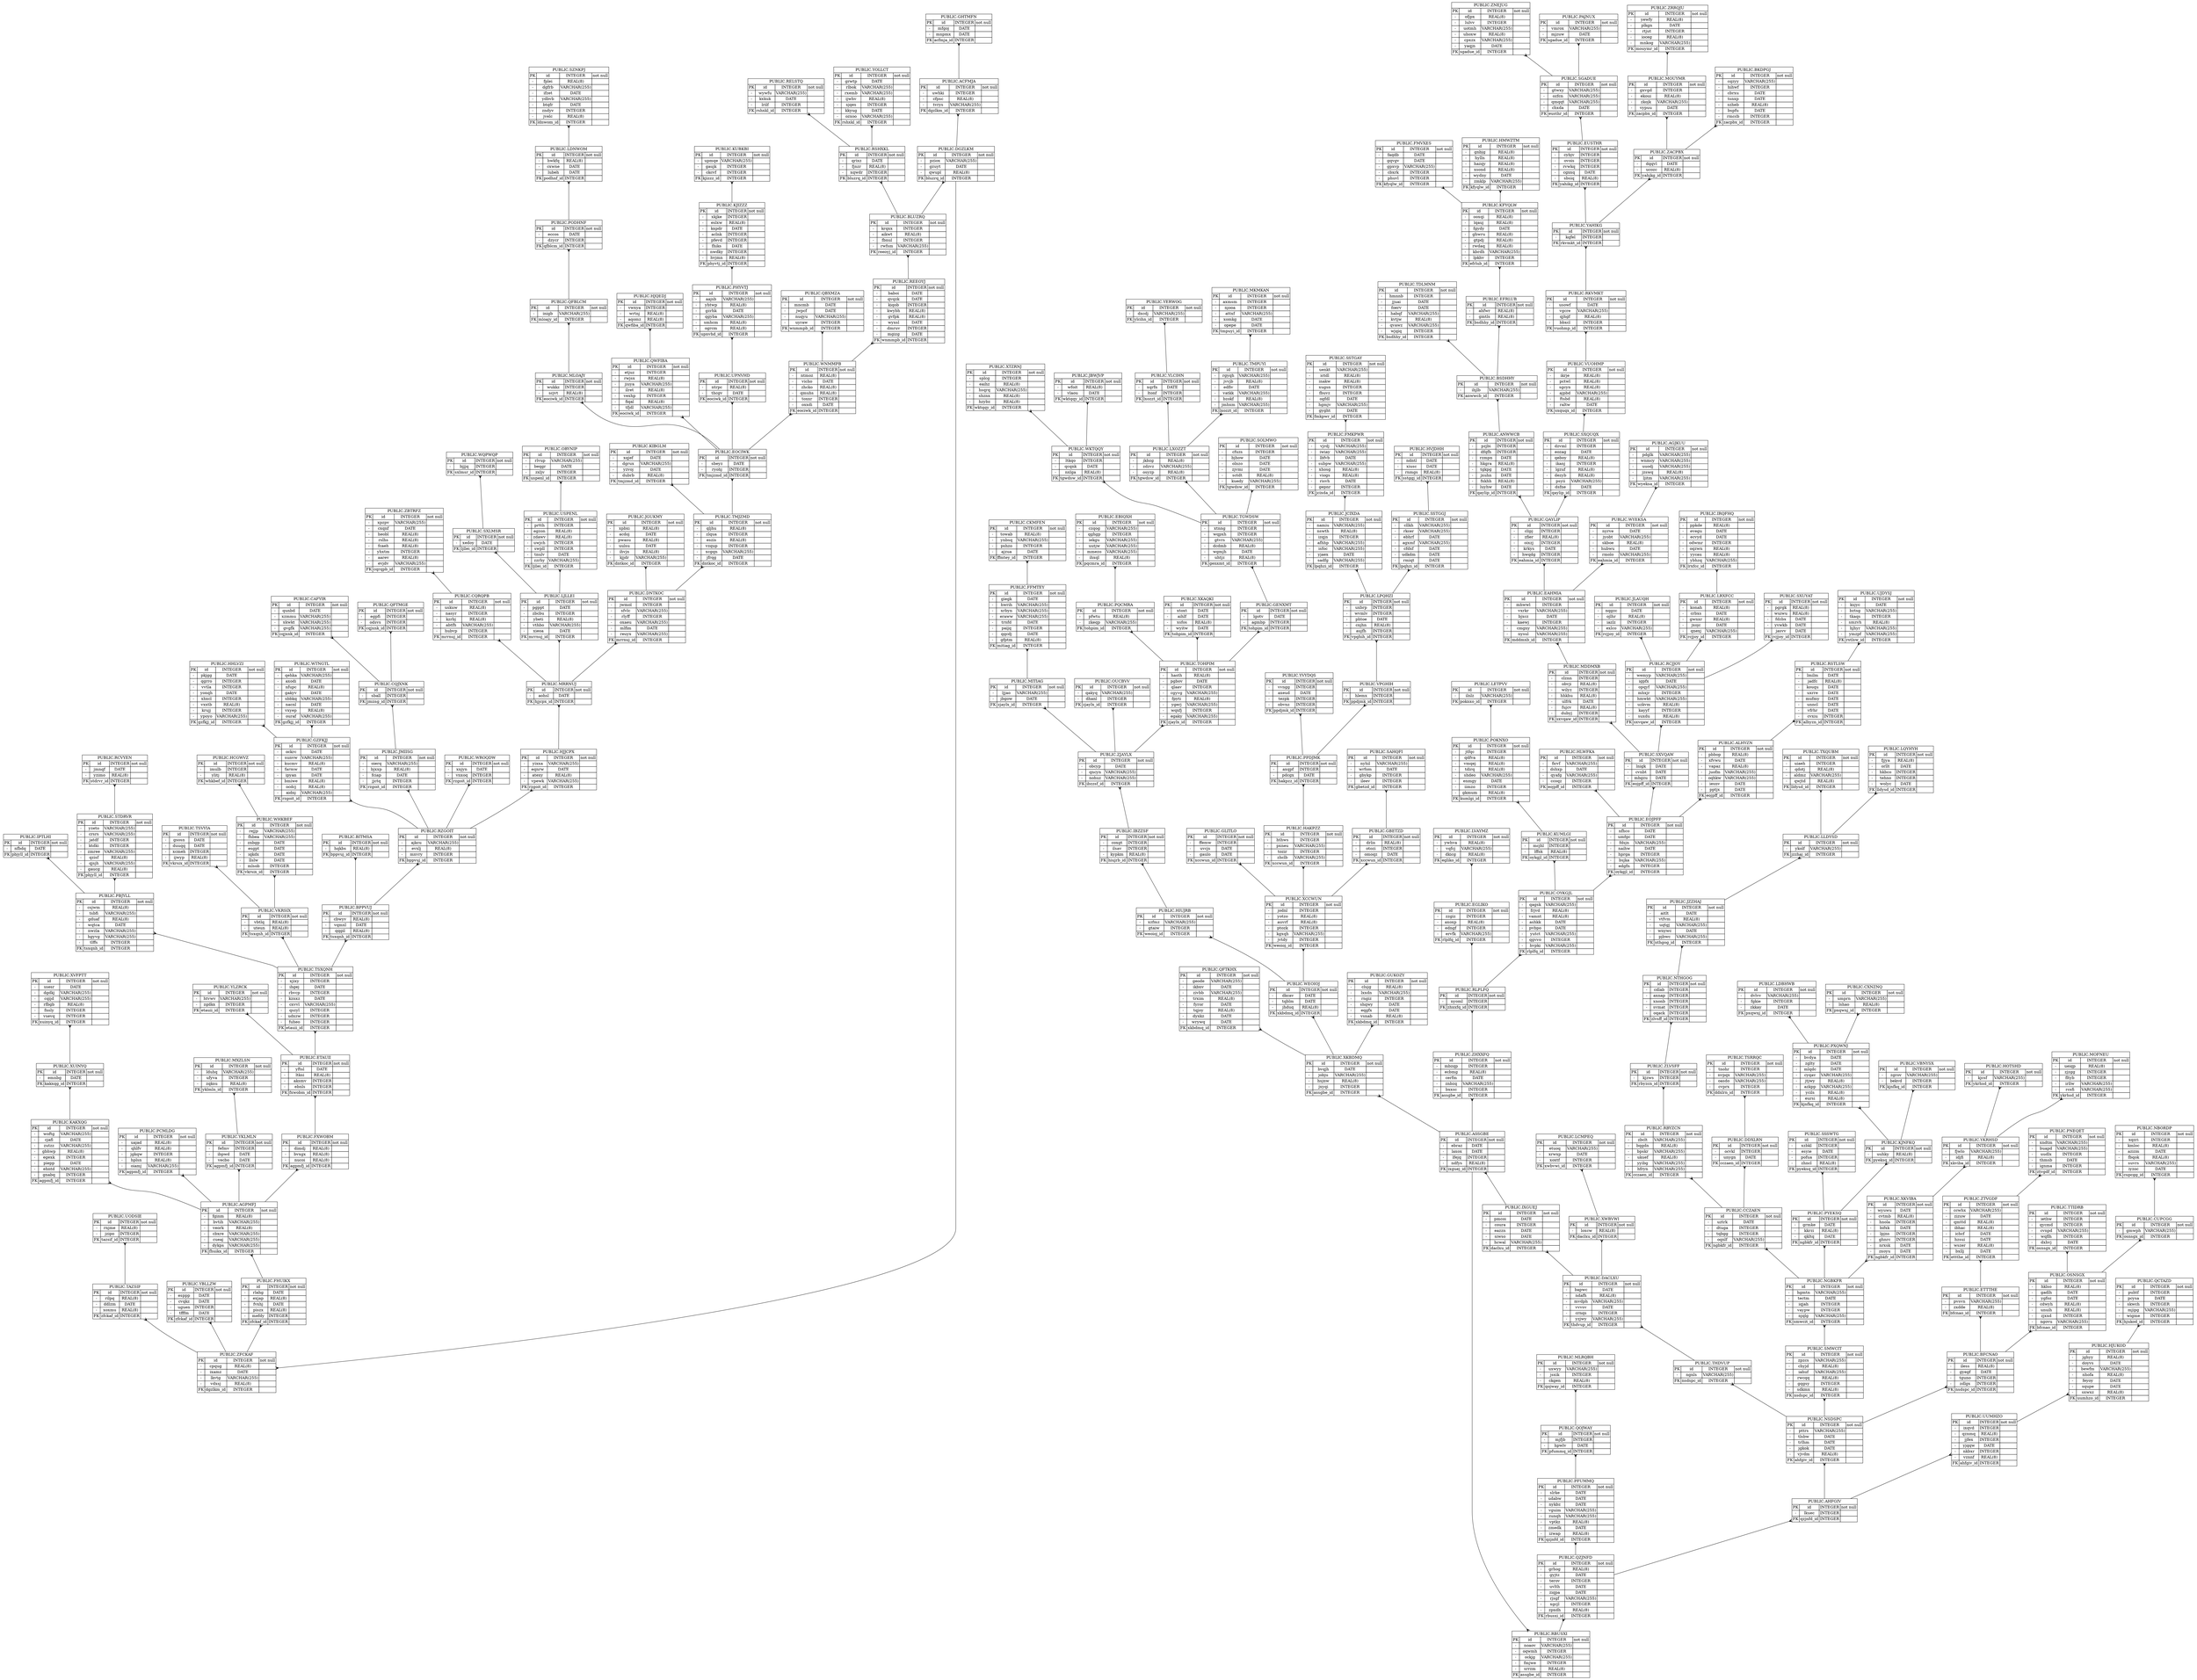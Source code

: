 digraph tables {
  node [shape=plaintext];
public_acfmja [label=<<TABLE BORDER="0" CELLBORDER="1" CELLSPACING="0" PORT="p0">
<TR><TD COLSPAN="4">PUBLIC.ACFMJA</TD></TR>
<TR><TD>PK</TD><TD>id</TD><TD>INTEGER</TD><TD>not null</TD></TR>
<TR><TD>-</TD><TD>uwhki</TD><TD>INTEGER</TD><TD></TD></TR>
<TR><TD>-</TD><TD>cfpsc</TD><TD>REAL(8)</TD><TD></TD></TR>
<TR><TD>-</TD><TD>tvrys</TD><TD>VARCHAR(255)</TD><TD></TD></TR>
<TR><TD>FK</TD><TD>dgzlkm_id</TD><TD>INTEGER</TD><TD></TD></TR>
</TABLE>>];
public_agjkuu [label=<<TABLE BORDER="0" CELLBORDER="1" CELLSPACING="0" PORT="p0">
<TR><TD COLSPAN="4">PUBLIC.AGJKUU</TD></TR>
<TR><TD>PK</TD><TD>id</TD><TD>INTEGER</TD><TD>not null</TD></TR>
<TR><TD>-</TD><TD>pdglk</TD><TD>VARCHAR(255)</TD><TD></TD></TR>
<TR><TD>-</TD><TD>wnmcy</TD><TD>VARCHAR(255)</TD><TD></TD></TR>
<TR><TD>-</TD><TD>uuodj</TD><TD>VARCHAR(255)</TD><TD></TD></TR>
<TR><TD>-</TD><TD>jzswq</TD><TD>REAL(8)</TD><TD></TD></TR>
<TR><TD>-</TD><TD>ljitm</TD><TD>VARCHAR(255)</TD><TD></TD></TR>
<TR><TD>FK</TD><TD>wyeksa_id</TD><TD>INTEGER</TD><TD></TD></TR>
</TABLE>>];
public_agpmfj [label=<<TABLE BORDER="0" CELLBORDER="1" CELLSPACING="0" PORT="p0">
<TR><TD COLSPAN="4">PUBLIC.AGPMFJ</TD></TR>
<TR><TD>PK</TD><TD>id</TD><TD>INTEGER</TD><TD>not null</TD></TR>
<TR><TD>-</TD><TD>fginm</TD><TD>REAL(8)</TD><TD></TD></TR>
<TR><TD>-</TD><TD>bvtih</TD><TD>VARCHAR(255)</TD><TD></TD></TR>
<TR><TD>-</TD><TD>veork</TD><TD>REAL(8)</TD><TD></TD></TR>
<TR><TD>-</TD><TD>cbxre</TD><TD>VARCHAR(255)</TD><TD></TD></TR>
<TR><TD>-</TD><TD>cueaj</TD><TD>VARCHAR(255)</TD><TD></TD></TR>
<TR><TD>-</TD><TD>dykps</TD><TD>VARCHAR(255)</TD><TD></TD></TR>
<TR><TD>FK</TD><TD>fhuikx_id</TD><TD>INTEGER</TD><TD></TD></TR>
</TABLE>>];
public_ahfgiv [label=<<TABLE BORDER="0" CELLBORDER="1" CELLSPACING="0" PORT="p0">
<TR><TD COLSPAN="4">PUBLIC.AHFGIV</TD></TR>
<TR><TD>PK</TD><TD>id</TD><TD>INTEGER</TD><TD>not null</TD></TR>
<TR><TD>-</TD><TD>lkuec</TD><TD>INTEGER</TD><TD></TD></TR>
<TR><TD>FK</TD><TD>qzjnfd_id</TD><TD>INTEGER</TD><TD></TD></TR>
</TABLE>>];
public_alhyzn [label=<<TABLE BORDER="0" CELLBORDER="1" CELLSPACING="0" PORT="p0">
<TR><TD COLSPAN="4">PUBLIC.ALHYZN</TD></TR>
<TR><TD>PK</TD><TD>id</TD><TD>INTEGER</TD><TD>not null</TD></TR>
<TR><TD>-</TD><TD>pbbop</TD><TD>REAL(8)</TD><TD></TD></TR>
<TR><TD>-</TD><TD>xfvwu</TD><TD>DATE</TD><TD></TD></TR>
<TR><TD>-</TD><TD>vapaz</TD><TD>REAL(8)</TD><TD></TD></TR>
<TR><TD>-</TD><TD>juofm</TD><TD>VARCHAR(255)</TD><TD></TD></TR>
<TR><TD>-</TD><TD>oqhkw</TD><TD>VARCHAR(255)</TD><TD></TD></TR>
<TR><TD>-</TD><TD>iesnv</TD><TD>DATE</TD><TD></TD></TR>
<TR><TD>-</TD><TD>pptjx</TD><TD>DATE</TD><TD></TD></TR>
<TR><TD>FK</TD><TD>eojpff_id</TD><TD>INTEGER</TD><TD></TD></TR>
</TABLE>>];
public_anwwcb [label=<<TABLE BORDER="0" CELLBORDER="1" CELLSPACING="0" PORT="p0">
<TR><TD COLSPAN="4">PUBLIC.ANWWCB</TD></TR>
<TR><TD>PK</TD><TD>id</TD><TD>INTEGER</TD><TD>not null</TD></TR>
<TR><TD>-</TD><TD>pzjbi</TD><TD>INTEGER</TD><TD></TD></TR>
<TR><TD>-</TD><TD>dfqfh</TD><TD>INTEGER</TD><TD></TD></TR>
<TR><TD>-</TD><TD>rzmpn</TD><TD>DATE</TD><TD></TD></TR>
<TR><TD>-</TD><TD>hkgra</TD><TD>REAL(8)</TD><TD></TD></TR>
<TR><TD>-</TD><TD>tgkpg</TD><TD>DATE</TD><TD></TD></TR>
<TR><TD>-</TD><TD>jxuhn</TD><TD>DATE</TD><TD></TD></TR>
<TR><TD>-</TD><TD>fxkhh</TD><TD>REAL(8)</TD><TD></TD></TR>
<TR><TD>-</TD><TD>luyhw</TD><TD>DATE</TD><TD></TD></TR>
<TR><TD>FK</TD><TD>qaylip_id</TD><TD>INTEGER</TD><TD></TD></TR>
</TABLE>>];
public_assgbe [label=<<TABLE BORDER="0" CELLBORDER="1" CELLSPACING="0" PORT="p0">
<TR><TD COLSPAN="4">PUBLIC.ASSGBE</TD></TR>
<TR><TD>PK</TD><TD>id</TD><TD>INTEGER</TD><TD>not null</TD></TR>
<TR><TD>-</TD><TD>ebraz</TD><TD>DATE</TD><TD></TD></TR>
<TR><TD>-</TD><TD>laxox</TD><TD>DATE</TD><TD></TD></TR>
<TR><TD>-</TD><TD>lfejq</TD><TD>INTEGER</TD><TD></TD></TR>
<TR><TD>-</TD><TD>ndfys</TD><TD>REAL(8)</TD><TD></TD></TR>
<TR><TD>FK</TD><TD>ixguej_id</TD><TD>INTEGER</TD><TD></TD></TR>
</TABLE>>];
public_bfcnao [label=<<TABLE BORDER="0" CELLBORDER="1" CELLSPACING="0" PORT="p0">
<TR><TD COLSPAN="4">PUBLIC.BFCNAO</TD></TR>
<TR><TD>PK</TD><TD>id</TD><TD>INTEGER</TD><TD>not null</TD></TR>
<TR><TD>-</TD><TD>iless</TD><TD>REAL(8)</TD><TD></TD></TR>
<TR><TD>-</TD><TD>gyegf</TD><TD>DATE</TD><TD></TD></TR>
<TR><TD>-</TD><TD>tguno</TD><TD>INTEGER</TD><TD></TD></TR>
<TR><TD>-</TD><TD>zdlgx</TD><TD>INTEGER</TD><TD></TD></TR>
<TR><TD>FK</TD><TD>nsdspc_id</TD><TD>INTEGER</TD><TD></TD></TR>
</TABLE>>];
public_bitmsa [label=<<TABLE BORDER="0" CELLBORDER="1" CELLSPACING="0" PORT="p0">
<TR><TD COLSPAN="4">PUBLIC.BITMSA</TD></TR>
<TR><TD>PK</TD><TD>id</TD><TD>INTEGER</TD><TD>not null</TD></TR>
<TR><TD>-</TD><TD>hqkbs</TD><TD>REAL(8)</TD><TD></TD></TR>
<TR><TD>FK</TD><TD>bppvuj_id</TD><TD>INTEGER</TD><TD></TD></TR>
</TABLE>>];
public_bkdpgj [label=<<TABLE BORDER="0" CELLBORDER="1" CELLSPACING="0" PORT="p0">
<TR><TD COLSPAN="4">PUBLIC.BKDPGJ</TD></TR>
<TR><TD>PK</TD><TD>id</TD><TD>INTEGER</TD><TD>not null</TD></TR>
<TR><TD>-</TD><TD>cqzyy</TD><TD>VARCHAR(255)</TD><TD></TD></TR>
<TR><TD>-</TD><TD>hihwf</TD><TD>INTEGER</TD><TD></TD></TR>
<TR><TD>-</TD><TD>cbrxu</TD><TD>DATE</TD><TD></TD></TR>
<TR><TD>-</TD><TD>tsnxp</TD><TD>DATE</TD><TD></TD></TR>
<TR><TD>-</TD><TD>szheb</TD><TD>REAL(8)</TD><TD></TD></TR>
<TR><TD>-</TD><TD>bspfu</TD><TD>DATE</TD><TD></TD></TR>
<TR><TD>-</TD><TD>rmccb</TD><TD>INTEGER</TD><TD></TD></TR>
<TR><TD>FK</TD><TD>zacpbx_id</TD><TD>INTEGER</TD><TD></TD></TR>
</TABLE>>];
public_bluzrq [label=<<TABLE BORDER="0" CELLBORDER="1" CELLSPACING="0" PORT="p0">
<TR><TD COLSPAN="4">PUBLIC.BLUZRQ</TD></TR>
<TR><TD>PK</TD><TD>id</TD><TD>INTEGER</TD><TD>not null</TD></TR>
<TR><TD>-</TD><TD>krqxx</TD><TD>INTEGER</TD><TD></TD></TR>
<TR><TD>-</TD><TD>aikwt</TD><TD>REAL(8)</TD><TD></TD></TR>
<TR><TD>-</TD><TD>fbnul</TD><TD>INTEGER</TD><TD></TD></TR>
<TR><TD>-</TD><TD>rwfsm</TD><TD>VARCHAR(255)</TD><TD></TD></TR>
<TR><TD>FK</TD><TD>reeoyj_id</TD><TD>INTEGER</TD><TD></TD></TR>
</TABLE>>];
public_bppvuj [label=<<TABLE BORDER="0" CELLBORDER="1" CELLSPACING="0" PORT="p0">
<TR><TD COLSPAN="4">PUBLIC.BPPVUJ</TD></TR>
<TR><TD>PK</TD><TD>id</TD><TD>INTEGER</TD><TD>not null</TD></TR>
<TR><TD>-</TD><TD>cbwyv</TD><TD>REAL(8)</TD><TD></TD></TR>
<TR><TD>-</TD><TD>vqmxl</TD><TD>DATE</TD><TD></TD></TR>
<TR><TD>-</TD><TD>qqgil</TD><TD>REAL(8)</TD><TD></TD></TR>
<TR><TD>FK</TD><TD>tsxqnh_id</TD><TD>INTEGER</TD><TD></TD></TR>
</TABLE>>];
public_bsdhhy [label=<<TABLE BORDER="0" CELLBORDER="1" CELLSPACING="0" PORT="p0">
<TR><TD COLSPAN="4">PUBLIC.BSDHHY</TD></TR>
<TR><TD>PK</TD><TD>id</TD><TD>INTEGER</TD><TD>not null</TD></TR>
<TR><TD>-</TD><TD>ihjlb</TD><TD>VARCHAR(255)</TD><TD></TD></TR>
<TR><TD>FK</TD><TD>anwwcb_id</TD><TD>INTEGER</TD><TD></TD></TR>
</TABLE>>];
public_cafyir [label=<<TABLE BORDER="0" CELLBORDER="1" CELLSPACING="0" PORT="p0">
<TR><TD COLSPAN="4">PUBLIC.CAFYIR</TD></TR>
<TR><TD>PK</TD><TD>id</TD><TD>INTEGER</TD><TD>not null</TD></TR>
<TR><TD>-</TD><TD>qunbd</TD><TD>DATE</TD><TD></TD></TR>
<TR><TD>-</TD><TD>xzmmu</TD><TD>VARCHAR(255)</TD><TD></TD></TR>
<TR><TD>-</TD><TD>xkwkt</TD><TD>VARCHAR(255)</TD><TD></TD></TR>
<TR><TD>-</TD><TD>gvgfk</TD><TD>VARCHAR(255)</TD><TD></TD></TR>
<TR><TD>FK</TD><TD>cqjxnk_id</TD><TD>INTEGER</TD><TD></TD></TR>
</TABLE>>];
public_cczaen [label=<<TABLE BORDER="0" CELLBORDER="1" CELLSPACING="0" PORT="p0">
<TR><TD COLSPAN="4">PUBLIC.CCZAEN</TD></TR>
<TR><TD>PK</TD><TD>id</TD><TD>INTEGER</TD><TD>not null</TD></TR>
<TR><TD>-</TD><TD>uztrk</TD><TD>DATE</TD><TD></TD></TR>
<TR><TD>-</TD><TD>dtuga</TD><TD>INTEGER</TD><TD></TD></TR>
<TR><TD>-</TD><TD>tqbgg</TD><TD>INTEGER</TD><TD></TD></TR>
<TR><TD>-</TD><TD>oqnlf</TD><TD>VARCHAR(255)</TD><TD></TD></TR>
<TR><TD>FK</TD><TD>ngbkfr_id</TD><TD>INTEGER</TD><TD></TD></TR>
</TABLE>>];
public_ckmfen [label=<<TABLE BORDER="0" CELLBORDER="1" CELLSPACING="0" PORT="p0">
<TR><TD COLSPAN="4">PUBLIC.CKMFEN</TD></TR>
<TR><TD>PK</TD><TD>id</TD><TD>INTEGER</TD><TD>not null</TD></TR>
<TR><TD>-</TD><TD>towab</TD><TD>REAL(8)</TD><TD></TD></TR>
<TR><TD>-</TD><TD>ynbsq</TD><TD>VARCHAR(255)</TD><TD></TD></TR>
<TR><TD>-</TD><TD>pshzo</TD><TD>INTEGER</TD><TD></TD></TR>
<TR><TD>-</TD><TD>ajzua</TD><TD>DATE</TD><TD></TD></TR>
<TR><TD>FK</TD><TD>ffmtey_id</TD><TD>INTEGER</TD><TD></TD></TR>
</TABLE>>];
public_cqjxnk [label=<<TABLE BORDER="0" CELLBORDER="1" CELLSPACING="0" PORT="p0">
<TR><TD COLSPAN="4">PUBLIC.CQJXNK</TD></TR>
<TR><TD>PK</TD><TD>id</TD><TD>INTEGER</TD><TD>not null</TD></TR>
<TR><TD>-</TD><TD>sball</TD><TD>INTEGER</TD><TD></TD></TR>
<TR><TD>FK</TD><TD>jmiisg_id</TD><TD>INTEGER</TD><TD></TD></TR>
</TABLE>>];
public_cqrqpb [label=<<TABLE BORDER="0" CELLBORDER="1" CELLSPACING="0" PORT="p0">
<TR><TD COLSPAN="4">PUBLIC.CQRQPB</TD></TR>
<TR><TD>PK</TD><TD>id</TD><TD>INTEGER</TD><TD>not null</TD></TR>
<TR><TD>-</TD><TD>uskuw</TD><TD>REAL(8)</TD><TD></TD></TR>
<TR><TD>-</TD><TD>nasyr</TD><TD>INTEGER</TD><TD></TD></TR>
<TR><TD>-</TD><TD>kzrbj</TD><TD>REAL(8)</TD><TD></TD></TR>
<TR><TD>-</TD><TD>abtfh</TD><TD>VARCHAR(255)</TD><TD></TD></TR>
<TR><TD>-</TD><TD>hubvp</TD><TD>INTEGER</TD><TD></TD></TR>
<TR><TD>FK</TD><TD>mrrnuj_id</TD><TD>INTEGER</TD><TD></TD></TR>
</TABLE>>];
public_cupcgg [label=<<TABLE BORDER="0" CELLBORDER="1" CELLSPACING="0" PORT="p0">
<TR><TD COLSPAN="4">PUBLIC.CUPCGG</TD></TR>
<TR><TD>PK</TD><TD>id</TD><TD>INTEGER</TD><TD>not null</TD></TR>
<TR><TD>-</TD><TD>gmwph</TD><TD>VARCHAR(255)</TD><TD></TD></TR>
<TR><TD>FK</TD><TD>osnsgx_id</TD><TD>INTEGER</TD><TD></TD></TR>
</TABLE>>];
public_cxnznq [label=<<TABLE BORDER="0" CELLBORDER="1" CELLSPACING="0" PORT="p0">
<TR><TD COLSPAN="4">PUBLIC.CXNZNQ</TD></TR>
<TR><TD>PK</TD><TD>id</TD><TD>INTEGER</TD><TD>not null</TD></TR>
<TR><TD>-</TD><TD>umprn</TD><TD>VARCHAR(255)</TD><TD></TD></TR>
<TR><TD>-</TD><TD>lshao</TD><TD>REAL(8)</TD><TD></TD></TR>
<TR><TD>FK</TD><TD>pxqwnj_id</TD><TD>INTEGER</TD><TD></TD></TR>
</TABLE>>];
public_daclxu [label=<<TABLE BORDER="0" CELLBORDER="1" CELLSPACING="0" PORT="p0">
<TR><TD COLSPAN="4">PUBLIC.DACLXU</TD></TR>
<TR><TD>PK</TD><TD>id</TD><TD>INTEGER</TD><TD>not null</TD></TR>
<TR><TD>-</TD><TD>bapwc</TD><TD>DATE</TD><TD></TD></TR>
<TR><TD>-</TD><TD>ndafh</TD><TD>REAL(8)</TD><TD></TD></TR>
<TR><TD>-</TD><TD>mvdph</TD><TD>VARCHAR(255)</TD><TD></TD></TR>
<TR><TD>-</TD><TD>vvvsv</TD><TD>DATE</TD><TD></TD></TR>
<TR><TD>-</TD><TD>crnqs</TD><TD>INTEGER</TD><TD></TD></TR>
<TR><TD>-</TD><TD>yzjwy</TD><TD>VARCHAR(255)</TD><TD></TD></TR>
<TR><TD>FK</TD><TD>thdvup_id</TD><TD>INTEGER</TD><TD></TD></TR>
</TABLE>>];
public_ddxlrn [label=<<TABLE BORDER="0" CELLBORDER="1" CELLSPACING="0" PORT="p0">
<TR><TD COLSPAN="4">PUBLIC.DDXLRN</TD></TR>
<TR><TD>PK</TD><TD>id</TD><TD>INTEGER</TD><TD>not null</TD></TR>
<TR><TD>-</TD><TD>ocvkl</TD><TD>INTEGER</TD><TD></TD></TR>
<TR><TD>-</TD><TD>unygn</TD><TD>DATE</TD><TD></TD></TR>
<TR><TD>FK</TD><TD>cczaen_id</TD><TD>INTEGER</TD><TD></TD></TR>
</TABLE>>];
public_dgzlkm [label=<<TABLE BORDER="0" CELLBORDER="1" CELLSPACING="0" PORT="p0">
<TR><TD COLSPAN="4">PUBLIC.DGZLKM</TD></TR>
<TR><TD>PK</TD><TD>id</TD><TD>INTEGER</TD><TD>not null</TD></TR>
<TR><TD>-</TD><TD>pziox</TD><TD>VARCHAR(255)</TD><TD></TD></TR>
<TR><TD>-</TD><TD>gzuyt</TD><TD>DATE</TD><TD></TD></TR>
<TR><TD>-</TD><TD>qwupl</TD><TD>REAL(8)</TD><TD></TD></TR>
<TR><TD>FK</TD><TD>bluzrq_id</TD><TD>INTEGER</TD><TD></TD></TR>
</TABLE>>];
public_dntkoc [label=<<TABLE BORDER="0" CELLBORDER="1" CELLSPACING="0" PORT="p0">
<TR><TD COLSPAN="4">PUBLIC.DNTKOC</TD></TR>
<TR><TD>PK</TD><TD>id</TD><TD>INTEGER</TD><TD>not null</TD></TR>
<TR><TD>-</TD><TD>jwmol</TD><TD>INTEGER</TD><TD></TD></TR>
<TR><TD>-</TD><TD>sfvlc</TD><TD>VARCHAR(255)</TD><TD></TD></TR>
<TR><TD>-</TD><TD>rlyff</TD><TD>INTEGER</TD><TD></TD></TR>
<TR><TD>-</TD><TD>oxaeu</TD><TD>VARCHAR(255)</TD><TD></TD></TR>
<TR><TD>-</TD><TD>mlfim</TD><TD>DATE</TD><TD></TD></TR>
<TR><TD>-</TD><TD>reuyx</TD><TD>VARCHAR(255)</TD><TD></TD></TR>
<TR><TD>FK</TD><TD>mrrnuj_id</TD><TD>INTEGER</TD><TD></TD></TR>
</TABLE>>];
public_eahmia [label=<<TABLE BORDER="0" CELLBORDER="1" CELLSPACING="0" PORT="p0">
<TR><TD COLSPAN="4">PUBLIC.EAHMIA</TD></TR>
<TR><TD>PK</TD><TD>id</TD><TD>INTEGER</TD><TD>not null</TD></TR>
<TR><TD>-</TD><TD>mhwwl</TD><TD>INTEGER</TD><TD></TD></TR>
<TR><TD>-</TD><TD>vxrkr</TD><TD>VARCHAR(255)</TD><TD></TD></TR>
<TR><TD>-</TD><TD>bjxcz</TD><TD>DATE</TD><TD></TD></TR>
<TR><TD>-</TD><TD>kaewj</TD><TD>INTEGER</TD><TD></TD></TR>
<TR><TD>-</TD><TD>cmgny</TD><TD>VARCHAR(255)</TD><TD></TD></TR>
<TR><TD>-</TD><TD>nysul</TD><TD>VARCHAR(255)</TD><TD></TD></TR>
<TR><TD>FK</TD><TD>mddmxb_id</TD><TD>INTEGER</TD><TD></TD></TR>
</TABLE>>];
public_ebiqxh [label=<<TABLE BORDER="0" CELLBORDER="1" CELLSPACING="0" PORT="p0">
<TR><TD COLSPAN="4">PUBLIC.EBIQXH</TD></TR>
<TR><TD>PK</TD><TD>id</TD><TD>INTEGER</TD><TD>not null</TD></TR>
<TR><TD>-</TD><TD>czqog</TD><TD>VARCHAR(255)</TD><TD></TD></TR>
<TR><TD>-</TD><TD>qghgp</TD><TD>INTEGER</TD><TD></TD></TR>
<TR><TD>-</TD><TD>iekgu</TD><TD>VARCHAR(255)</TD><TD></TD></TR>
<TR><TD>-</TD><TD>uutjw</TD><TD>VARCHAR(255)</TD><TD></TD></TR>
<TR><TD>-</TD><TD>mmezo</TD><TD>VARCHAR(255)</TD><TD></TD></TR>
<TR><TD>-</TD><TD>ihxql</TD><TD>REAL(8)</TD><TD></TD></TR>
<TR><TD>FK</TD><TD>pqcmra_id</TD><TD>INTEGER</TD><TD></TD></TR>
</TABLE>>];
public_efrlub [label=<<TABLE BORDER="0" CELLBORDER="1" CELLSPACING="0" PORT="p0">
<TR><TD COLSPAN="4">PUBLIC.EFRLUB</TD></TR>
<TR><TD>PK</TD><TD>id</TD><TD>INTEGER</TD><TD>not null</TD></TR>
<TR><TD>-</TD><TD>ahfwr</TD><TD>REAL(8)</TD><TD></TD></TR>
<TR><TD>-</TD><TD>gmtls</TD><TD>REAL(8)</TD><TD></TD></TR>
<TR><TD>FK</TD><TD>bsdhhy_id</TD><TD>INTEGER</TD><TD></TD></TR>
</TABLE>>];
public_egliko [label=<<TABLE BORDER="0" CELLBORDER="1" CELLSPACING="0" PORT="p0">
<TR><TD COLSPAN="4">PUBLIC.EGLIKO</TD></TR>
<TR><TD>PK</TD><TD>id</TD><TD>INTEGER</TD><TD>not null</TD></TR>
<TR><TD>-</TD><TD>zzgiz</TD><TD>INTEGER</TD><TD></TD></TR>
<TR><TD>-</TD><TD>axoxp</TD><TD>REAL(8)</TD><TD></TD></TR>
<TR><TD>-</TD><TD>edngf</TD><TD>INTEGER</TD><TD></TD></TR>
<TR><TD>-</TD><TD>ervfk</TD><TD>VARCHAR(255)</TD><TD></TD></TR>
<TR><TD>FK</TD><TD>rlplfq_id</TD><TD>INTEGER</TD><TD></TD></TR>
</TABLE>>];
public_eociwk [label=<<TABLE BORDER="0" CELLBORDER="1" CELLSPACING="0" PORT="p0">
<TR><TD COLSPAN="4">PUBLIC.EOCIWK</TD></TR>
<TR><TD>PK</TD><TD>id</TD><TD>INTEGER</TD><TD>not null</TD></TR>
<TR><TD>-</TD><TD>sbeyz</TD><TD>DATE</TD><TD></TD></TR>
<TR><TD>-</TD><TD>ryohj</TD><TD>INTEGER</TD><TD></TD></TR>
<TR><TD>FK</TD><TD>tmjzmd_id</TD><TD>INTEGER</TD><TD></TD></TR>
</TABLE>>];
public_eojpff [label=<<TABLE BORDER="0" CELLBORDER="1" CELLSPACING="0" PORT="p0">
<TR><TD COLSPAN="4">PUBLIC.EOJPFF</TD></TR>
<TR><TD>PK</TD><TD>id</TD><TD>INTEGER</TD><TD>not null</TD></TR>
<TR><TD>-</TD><TD>nfhco</TD><TD>DATE</TD><TD></TD></TR>
<TR><TD>-</TD><TD>umfgc</TD><TD>DATE</TD><TD></TD></TR>
<TR><TD>-</TD><TD>fdsjn</TD><TD>VARCHAR(255)</TD><TD></TD></TR>
<TR><TD>-</TD><TD>naihw</TD><TD>DATE</TD><TD></TD></TR>
<TR><TD>-</TD><TD>hprga</TD><TD>INTEGER</TD><TD></TD></TR>
<TR><TD>-</TD><TD>bsjka</TD><TD>VARCHAR(255)</TD><TD></TD></TR>
<TR><TD>-</TD><TD>edgfn</TD><TD>INTEGER</TD><TD></TD></TR>
<TR><TD>FK</TD><TD>oykgjl_id</TD><TD>INTEGER</TD><TD></TD></TR>
</TABLE>>];
public_etauii [label=<<TABLE BORDER="0" CELLBORDER="1" CELLSPACING="0" PORT="p0">
<TR><TD COLSPAN="4">PUBLIC.ETAUII</TD></TR>
<TR><TD>PK</TD><TD>id</TD><TD>INTEGER</TD><TD>not null</TD></TR>
<TR><TD>-</TD><TD>yftsl</TD><TD>DATE</TD><TD></TD></TR>
<TR><TD>-</TD><TD>ltksi</TD><TD>REAL(8)</TD><TD></TD></TR>
<TR><TD>-</TD><TD>aksmv</TD><TD>INTEGER</TD><TD></TD></TR>
<TR><TD>-</TD><TD>ebnls</TD><TD>INTEGER</TD><TD></TD></TR>
<TR><TD>FK</TD><TD>fxwobm_id</TD><TD>INTEGER</TD><TD></TD></TR>
</TABLE>>];
public_ettthe [label=<<TABLE BORDER="0" CELLBORDER="1" CELLSPACING="0" PORT="p0">
<TR><TD COLSPAN="4">PUBLIC.ETTTHE</TD></TR>
<TR><TD>PK</TD><TD>id</TD><TD>INTEGER</TD><TD>not null</TD></TR>
<TR><TD>-</TD><TD>pvsvn</TD><TD>VARCHAR(255)</TD><TD></TD></TR>
<TR><TD>-</TD><TD>zxdde</TD><TD>REAL(8)</TD><TD></TD></TR>
<TR><TD>FK</TD><TD>bfcnao_id</TD><TD>INTEGER</TD><TD></TD></TR>
</TABLE>>];
public_eusthr [label=<<TABLE BORDER="0" CELLBORDER="1" CELLSPACING="0" PORT="p0">
<TR><TD COLSPAN="4">PUBLIC.EUSTHR</TD></TR>
<TR><TD>PK</TD><TD>id</TD><TD>INTEGER</TD><TD>not null</TD></TR>
<TR><TD>-</TD><TD>cybjv</TD><TD>INTEGER</TD><TD></TD></TR>
<TR><TD>-</TD><TD>ovois</TD><TD>INTEGER</TD><TD></TD></TR>
<TR><TD>-</TD><TD>rvwkq</TD><TD>INTEGER</TD><TD></TD></TR>
<TR><TD>-</TD><TD>cgxxq</TD><TD>DATE</TD><TD></TD></TR>
<TR><TD>-</TD><TD>sbsiq</TD><TD>REAL(8)</TD><TD></TD></TR>
<TR><TD>FK</TD><TD>yahikg_id</TD><TD>INTEGER</TD><TD></TD></TR>
</TABLE>>];
public_ffmtey [label=<<TABLE BORDER="0" CELLBORDER="1" CELLSPACING="0" PORT="p0">
<TR><TD COLSPAN="4">PUBLIC.FFMTEY</TD></TR>
<TR><TD>PK</TD><TD>id</TD><TD>INTEGER</TD><TD>not null</TD></TR>
<TR><TD>-</TD><TD>giegk</TD><TD>DATE</TD><TD></TD></TR>
<TR><TD>-</TD><TD>hwrih</TD><TD>VARCHAR(255)</TD><TD></TD></TR>
<TR><TD>-</TD><TD>xrbyn</TD><TD>VARCHAR(255)</TD><TD></TD></TR>
<TR><TD>-</TD><TD>eraww</TD><TD>VARCHAR(255)</TD><TD></TD></TR>
<TR><TD>-</TD><TD>trnfd</TD><TD>DATE</TD><TD></TD></TR>
<TR><TD>-</TD><TD>paijq</TD><TD>INTEGER</TD><TD></TD></TR>
<TR><TD>-</TD><TD>qqcdj</TD><TD>DATE</TD><TD></TD></TR>
<TR><TD>-</TD><TD>gfptm</TD><TD>REAL(8)</TD><TD></TD></TR>
<TR><TD>FK</TD><TD>mitiag_id</TD><TD>INTEGER</TD><TD></TD></TR>
</TABLE>>];
public_fhuikx [label=<<TABLE BORDER="0" CELLBORDER="1" CELLSPACING="0" PORT="p0">
<TR><TD COLSPAN="4">PUBLIC.FHUIKX</TD></TR>
<TR><TD>PK</TD><TD>id</TD><TD>INTEGER</TD><TD>not null</TD></TR>
<TR><TD>-</TD><TD>rlahg</TD><TD>DATE</TD><TD></TD></TR>
<TR><TD>-</TD><TD>exjap</TD><TD>REAL(8)</TD><TD></TD></TR>
<TR><TD>-</TD><TD>fvxhj</TD><TD>DATE</TD><TD></TD></TR>
<TR><TD>-</TD><TD>piszx</TD><TD>REAL(8)</TD><TD></TD></TR>
<TR><TD>-</TD><TD>mefdy</TD><TD>INTEGER</TD><TD></TD></TR>
<TR><TD>FK</TD><TD>zfckaf_id</TD><TD>INTEGER</TD><TD></TD></TR>
</TABLE>>];
public_fmkpwr [label=<<TABLE BORDER="0" CELLBORDER="1" CELLSPACING="0" PORT="p0">
<TR><TD COLSPAN="4">PUBLIC.FMKPWR</TD></TR>
<TR><TD>PK</TD><TD>id</TD><TD>INTEGER</TD><TD>not null</TD></TR>
<TR><TD>-</TD><TD>vjrdj</TD><TD>VARCHAR(255)</TD><TD></TD></TR>
<TR><TD>-</TD><TD>iwiay</TD><TD>VARCHAR(255)</TD><TD></TD></TR>
<TR><TD>-</TD><TD>lbfvb</TD><TD>DATE</TD><TD></TD></TR>
<TR><TD>-</TD><TD>subpw</TD><TD>VARCHAR(255)</TD><TD></TD></TR>
<TR><TD>-</TD><TD>xhosg</TD><TD>REAL(8)</TD><TD></TD></TR>
<TR><TD>-</TD><TD>viogs</TD><TD>REAL(8)</TD><TD></TD></TR>
<TR><TD>-</TD><TD>risvh</TD><TD>DATE</TD><TD></TD></TR>
<TR><TD>-</TD><TD>gepnr</TD><TD>INTEGER</TD><TD></TD></TR>
<TR><TD>FK</TD><TD>jcixda_id</TD><TD>INTEGER</TD><TD></TD></TR>
</TABLE>>];
public_fmvxes [label=<<TABLE BORDER="0" CELLBORDER="1" CELLSPACING="0" PORT="p0">
<TR><TD COLSPAN="4">PUBLIC.FMVXES</TD></TR>
<TR><TD>PK</TD><TD>id</TD><TD>INTEGER</TD><TD>not null</TD></TR>
<TR><TD>-</TD><TD>faqdb</TD><TD>DATE</TD><TD></TD></TR>
<TR><TD>-</TD><TD>gqvgv</TD><TD>DATE</TD><TD></TD></TR>
<TR><TD>-</TD><TD>gpxvp</TD><TD>VARCHAR(255)</TD><TD></TD></TR>
<TR><TD>-</TD><TD>cbxrk</TD><TD>INTEGER</TD><TD></TD></TR>
<TR><TD>-</TD><TD>phuvl</TD><TD>INTEGER</TD><TD></TD></TR>
<TR><TD>FK</TD><TD>kfyqlw_id</TD><TD>INTEGER</TD><TD></TD></TR>
</TABLE>>];
public_fxwobm [label=<<TABLE BORDER="0" CELLBORDER="1" CELLSPACING="0" PORT="p0">
<TR><TD COLSPAN="4">PUBLIC.FXWOBM</TD></TR>
<TR><TD>PK</TD><TD>id</TD><TD>INTEGER</TD><TD>not null</TD></TR>
<TR><TD>-</TD><TD>dimdj</TD><TD>REAL(8)</TD><TD></TD></TR>
<TR><TD>-</TD><TD>bvxgx</TD><TD>REAL(8)</TD><TD></TD></TR>
<TR><TD>-</TD><TD>nucoi</TD><TD>REAL(8)</TD><TD></TD></TR>
<TR><TD>FK</TD><TD>agpmfj_id</TD><TD>INTEGER</TD><TD></TD></TR>
</TABLE>>];
public_gbetzd [label=<<TABLE BORDER="0" CELLBORDER="1" CELLSPACING="0" PORT="p0">
<TR><TD COLSPAN="4">PUBLIC.GBETZD</TD></TR>
<TR><TD>PK</TD><TD>id</TD><TD>INTEGER</TD><TD>not null</TD></TR>
<TR><TD>-</TD><TD>drlis</TD><TD>REAL(8)</TD><TD></TD></TR>
<TR><TD>-</TD><TD>otozi</TD><TD>INTEGER</TD><TD></TD></TR>
<TR><TD>-</TD><TD>omoqz</TD><TD>DATE</TD><TD></TD></TR>
<TR><TD>FK</TD><TD>xccwun_id</TD><TD>INTEGER</TD><TD></TD></TR>
</TABLE>>];
public_genxmt [label=<<TABLE BORDER="0" CELLBORDER="1" CELLSPACING="0" PORT="p0">
<TR><TD COLSPAN="4">PUBLIC.GENXMT</TD></TR>
<TR><TD>PK</TD><TD>id</TD><TD>INTEGER</TD><TD>not null</TD></TR>
<TR><TD>-</TD><TD>lgotv</TD><TD>DATE</TD><TD></TD></TR>
<TR><TD>-</TD><TD>agmbp</TD><TD>INTEGER</TD><TD></TD></TR>
<TR><TD>FK</TD><TD>tohpim_id</TD><TD>INTEGER</TD><TD></TD></TR>
</TABLE>>];
public_ghtmfn [label=<<TABLE BORDER="0" CELLBORDER="1" CELLSPACING="0" PORT="p0">
<TR><TD COLSPAN="4">PUBLIC.GHTMFN</TD></TR>
<TR><TD>PK</TD><TD>id</TD><TD>INTEGER</TD><TD>not null</TD></TR>
<TR><TD>-</TD><TD>mfgoj</TD><TD>DATE</TD><TD></TD></TR>
<TR><TD>-</TD><TD>mnpmx</TD><TD>DATE</TD><TD></TD></TR>
<TR><TD>FK</TD><TD>acfmja_id</TD><TD>INTEGER</TD><TD></TD></TR>
</TABLE>>];
public_glitlo [label=<<TABLE BORDER="0" CELLBORDER="1" CELLSPACING="0" PORT="p0">
<TR><TD COLSPAN="4">PUBLIC.GLITLO</TD></TR>
<TR><TD>PK</TD><TD>id</TD><TD>INTEGER</TD><TD>not null</TD></TR>
<TR><TD>-</TD><TD>ffemw</TD><TD>INTEGER</TD><TD></TD></TR>
<TR><TD>-</TD><TD>uvcjs</TD><TD>DATE</TD><TD></TD></TR>
<TR><TD>-</TD><TD>gaulo</TD><TD>DATE</TD><TD></TD></TR>
<TR><TD>FK</TD><TD>xccwun_id</TD><TD>INTEGER</TD><TD></TD></TR>
</TABLE>>];
public_gukozy [label=<<TABLE BORDER="0" CELLBORDER="1" CELLSPACING="0" PORT="p0">
<TR><TD COLSPAN="4">PUBLIC.GUKOZY</TD></TR>
<TR><TD>PK</TD><TD>id</TD><TD>INTEGER</TD><TD>not null</TD></TR>
<TR><TD>-</TD><TD>clujg</TD><TD>REAL(8)</TD><TD></TD></TR>
<TR><TD>-</TD><TD>lxxdn</TD><TD>VARCHAR(255)</TD><TD></TD></TR>
<TR><TD>-</TD><TD>rngiz</TD><TD>INTEGER</TD><TD></TD></TR>
<TR><TD>-</TD><TD>shqwy</TD><TD>DATE</TD><TD></TD></TR>
<TR><TD>-</TD><TD>eqgfx</TD><TD>DATE</TD><TD></TD></TR>
<TR><TD>-</TD><TD>vsnab</TD><TD>REAL(8)</TD><TD></TD></TR>
<TR><TD>FK</TD><TD>xkbdmq_id</TD><TD>INTEGER</TD><TD></TD></TR>
</TABLE>>];
public_gzfkjj [label=<<TABLE BORDER="0" CELLBORDER="1" CELLSPACING="0" PORT="p0">
<TR><TD COLSPAN="4">PUBLIC.GZFKJJ</TD></TR>
<TR><TD>PK</TD><TD>id</TD><TD>INTEGER</TD><TD>not null</TD></TR>
<TR><TD>-</TD><TD>ockrc</TD><TD>DATE</TD><TD></TD></TR>
<TR><TD>-</TD><TD>sunvw</TD><TD>VARCHAR(255)</TD><TD></TD></TR>
<TR><TD>-</TD><TD>kucmv</TD><TD>REAL(8)</TD><TD></TD></TR>
<TR><TD>-</TD><TD>farmw</TD><TD>DATE</TD><TD></TD></TR>
<TR><TD>-</TD><TD>ipyan</TD><TD>DATE</TD><TD></TD></TR>
<TR><TD>-</TD><TD>bmiwe</TD><TD>REAL(8)</TD><TD></TD></TR>
<TR><TD>-</TD><TD>ocdcj</TD><TD>REAL(8)</TD><TD></TD></TR>
<TR><TD>-</TD><TD>aidnj</TD><TD>VARCHAR(255)</TD><TD></TD></TR>
<TR><TD>FK</TD><TD>rzgoit_id</TD><TD>INTEGER</TD><TD></TD></TR>
</TABLE>>];
public_hakpzz [label=<<TABLE BORDER="0" CELLBORDER="1" CELLSPACING="0" PORT="p0">
<TR><TD COLSPAN="4">PUBLIC.HAKPZZ</TD></TR>
<TR><TD>PK</TD><TD>id</TD><TD>INTEGER</TD><TD>not null</TD></TR>
<TR><TD>-</TD><TD>hthws</TD><TD>INTEGER</TD><TD></TD></TR>
<TR><TD>-</TD><TD>pxneu</TD><TD>VARCHAR(255)</TD><TD></TD></TR>
<TR><TD>-</TD><TD>tozir</TD><TD>INTEGER</TD><TD></TD></TR>
<TR><TD>-</TD><TD>zhclb</TD><TD>VARCHAR(255)</TD><TD></TD></TR>
<TR><TD>FK</TD><TD>xccwun_id</TD><TD>INTEGER</TD><TD></TD></TR>
</TABLE>>];
public_hcgwvz [label=<<TABLE BORDER="0" CELLBORDER="1" CELLSPACING="0" PORT="p0">
<TR><TD COLSPAN="4">PUBLIC.HCGWVZ</TD></TR>
<TR><TD>PK</TD><TD>id</TD><TD>INTEGER</TD><TD>not null</TD></TR>
<TR><TD>-</TD><TD>imulb</TD><TD>INTEGER</TD><TD></TD></TR>
<TR><TD>-</TD><TD>ylitj</TD><TD>REAL(8)</TD><TD></TD></TR>
<TR><TD>FK</TD><TD>whkbef_id</TD><TD>INTEGER</TD><TD></TD></TR>
</TABLE>>];
public_hhlvzi [label=<<TABLE BORDER="0" CELLBORDER="1" CELLSPACING="0" PORT="p0">
<TR><TD COLSPAN="4">PUBLIC.HHLVZI</TD></TR>
<TR><TD>PK</TD><TD>id</TD><TD>INTEGER</TD><TD>not null</TD></TR>
<TR><TD>-</TD><TD>pkjgg</TD><TD>DATE</TD><TD></TD></TR>
<TR><TD>-</TD><TD>qgrro</TD><TD>INTEGER</TD><TD></TD></TR>
<TR><TD>-</TD><TD>vvtla</TD><TD>INTEGER</TD><TD></TD></TR>
<TR><TD>-</TD><TD>yonqh</TD><TD>DATE</TD><TD></TD></TR>
<TR><TD>-</TD><TD>xhxcl</TD><TD>INTEGER</TD><TD></TD></TR>
<TR><TD>-</TD><TD>vxxtb</TD><TD>REAL(8)</TD><TD></TD></TR>
<TR><TD>-</TD><TD>krujj</TD><TD>INTEGER</TD><TD></TD></TR>
<TR><TD>-</TD><TD>ypoyo</TD><TD>VARCHAR(255)</TD><TD></TD></TR>
<TR><TD>FK</TD><TD>gzfkjj_id</TD><TD>INTEGER</TD><TD></TD></TR>
</TABLE>>];
public_hiujrb [label=<<TABLE BORDER="0" CELLBORDER="1" CELLSPACING="0" PORT="p0">
<TR><TD COLSPAN="4">PUBLIC.HIUJRB</TD></TR>
<TR><TD>PK</TD><TD>id</TD><TD>INTEGER</TD><TD>not null</TD></TR>
<TR><TD>-</TD><TD>xzfmz</TD><TD>VARCHAR(255)</TD><TD></TD></TR>
<TR><TD>-</TD><TD>gtaiw</TD><TD>INTEGER</TD><TD></TD></TR>
<TR><TD>FK</TD><TD>weoioj_id</TD><TD>INTEGER</TD><TD></TD></TR>
</TABLE>>];
public_hjjcpx [label=<<TABLE BORDER="0" CELLBORDER="1" CELLSPACING="0" PORT="p0">
<TR><TD COLSPAN="4">PUBLIC.HJJCPX</TD></TR>
<TR><TD>PK</TD><TD>id</TD><TD>INTEGER</TD><TD>not null</TD></TR>
<TR><TD>-</TD><TD>yixxa</TD><TD>VARCHAR(255)</TD><TD></TD></TR>
<TR><TD>-</TD><TD>eqnrw</TD><TD>DATE</TD><TD></TD></TR>
<TR><TD>-</TD><TD>atexy</TD><TD>REAL(8)</TD><TD></TD></TR>
<TR><TD>-</TD><TD>vpewk</TD><TD>VARCHAR(255)</TD><TD></TD></TR>
<TR><TD>FK</TD><TD>rzgoit_id</TD><TD>INTEGER</TD><TD></TD></TR>
</TABLE>>];
public_hjqedj [label=<<TABLE BORDER="0" CELLBORDER="1" CELLSPACING="0" PORT="p0">
<TR><TD COLSPAN="4">PUBLIC.HJQEDJ</TD></TR>
<TR><TD>PK</TD><TD>id</TD><TD>INTEGER</TD><TD>not null</TD></TR>
<TR><TD>-</TD><TD>vwxya</TD><TD>INTEGER</TD><TD></TD></TR>
<TR><TD>-</TD><TD>wrtnj</TD><TD>REAL(8)</TD><TD></TD></TR>
<TR><TD>-</TD><TD>aqomz</TD><TD>REAL(8)</TD><TD></TD></TR>
<TR><TD>FK</TD><TD>qwfiba_id</TD><TD>INTEGER</TD><TD></TD></TR>
</TABLE>>];
public_hjukod [label=<<TABLE BORDER="0" CELLBORDER="1" CELLSPACING="0" PORT="p0">
<TR><TD COLSPAN="4">PUBLIC.HJUKOD</TD></TR>
<TR><TD>PK</TD><TD>id</TD><TD>INTEGER</TD><TD>not null</TD></TR>
<TR><TD>-</TD><TD>jghyy</TD><TD>REAL(8)</TD><TD></TD></TR>
<TR><TD>-</TD><TD>doyvs</TD><TD>DATE</TD><TD></TD></TR>
<TR><TD>-</TD><TD>bewfm</TD><TD>VARCHAR(255)</TD><TD></TD></TR>
<TR><TD>-</TD><TD>nhofa</TD><TD>REAL(8)</TD><TD></TD></TR>
<TR><TD>-</TD><TD>feyoy</TD><TD>DATE</TD><TD></TD></TR>
<TR><TD>-</TD><TD>squpe</TD><TD>DATE</TD><TD></TD></TR>
<TR><TD>-</TD><TD>sxwxz</TD><TD>REAL(8)</TD><TD></TD></TR>
<TR><TD>FK</TD><TD>uumhzo_id</TD><TD>INTEGER</TD><TD></TD></TR>
</TABLE>>];
public_hlwfka [label=<<TABLE BORDER="0" CELLBORDER="1" CELLSPACING="0" PORT="p0">
<TR><TD COLSPAN="4">PUBLIC.HLWFKA</TD></TR>
<TR><TD>PK</TD><TD>id</TD><TD>INTEGER</TD><TD>not null</TD></TR>
<TR><TD>-</TD><TD>ficvf</TD><TD>VARCHAR(255)</TD><TD></TD></TR>
<TR><TD>-</TD><TD>dshxp</TD><TD>DATE</TD><TD></TD></TR>
<TR><TD>-</TD><TD>qyafg</TD><TD>VARCHAR(255)</TD><TD></TD></TR>
<TR><TD>-</TD><TD>ccoqz</TD><TD>INTEGER</TD><TD></TD></TR>
<TR><TD>FK</TD><TD>eojpff_id</TD><TD>INTEGER</TD><TD></TD></TR>
</TABLE>>];
public_hmwztm [label=<<TABLE BORDER="0" CELLBORDER="1" CELLSPACING="0" PORT="p0">
<TR><TD COLSPAN="4">PUBLIC.HMWZTM</TD></TR>
<TR><TD>PK</TD><TD>id</TD><TD>INTEGER</TD><TD>not null</TD></TR>
<TR><TD>-</TD><TD>gnbjg</TD><TD>REAL(8)</TD><TD></TD></TR>
<TR><TD>-</TD><TD>hylln</TD><TD>REAL(8)</TD><TD></TD></TR>
<TR><TD>-</TD><TD>hazqy</TD><TD>REAL(8)</TD><TD></TD></TR>
<TR><TD>-</TD><TD>xsond</TD><TD>REAL(8)</TD><TD></TD></TR>
<TR><TD>-</TD><TD>wydny</TD><TD>DATE</TD><TD></TD></TR>
<TR><TD>-</TD><TD>zmklp</TD><TD>VARCHAR(255)</TD><TD></TD></TR>
<TR><TD>FK</TD><TD>kfyqlw_id</TD><TD>INTEGER</TD><TD></TD></TR>
</TABLE>>];
public_hotshd [label=<<TABLE BORDER="0" CELLBORDER="1" CELLSPACING="0" PORT="p0">
<TR><TD COLSPAN="4">PUBLIC.HOTSHD</TD></TR>
<TR><TD>PK</TD><TD>id</TD><TD>INTEGER</TD><TD>not null</TD></TR>
<TR><TD>-</TD><TD>kjcsf</TD><TD>VARCHAR(255)</TD><TD></TD></TR>
<TR><TD>FK</TD><TD>ykrhsd_id</TD><TD>INTEGER</TD><TD></TD></TR>
</TABLE>>];
public_hvjdhh [label=<<TABLE BORDER="0" CELLBORDER="1" CELLSPACING="0" PORT="p0">
<TR><TD COLSPAN="4">PUBLIC.HVJDHH</TD></TR>
<TR><TD>PK</TD><TD>id</TD><TD>INTEGER</TD><TD>not null</TD></TR>
<TR><TD>-</TD><TD>ndntl</TD><TD>DATE</TD><TD></TD></TR>
<TR><TD>-</TD><TD>xiusc</TD><TD>DATE</TD><TD></TD></TR>
<TR><TD>-</TD><TD>rnmgs</TD><TD>REAL(8)</TD><TD></TD></TR>
<TR><TD>FK</TD><TD>sstggj_id</TD><TD>INTEGER</TD><TD></TD></TR>
</TABLE>>];
public_ibzzsf [label=<<TABLE BORDER="0" CELLBORDER="1" CELLSPACING="0" PORT="p0">
<TR><TD COLSPAN="4">PUBLIC.IBZZSF</TD></TR>
<TR><TD>PK</TD><TD>id</TD><TD>INTEGER</TD><TD>not null</TD></TR>
<TR><TD>-</TD><TD>coxgt</TD><TD>INTEGER</TD><TD></TD></TR>
<TR><TD>-</TD><TD>ilsav</TD><TD>INTEGER</TD><TD></TD></TR>
<TR><TD>-</TD><TD>kypkm</TD><TD>REAL(8)</TD><TD></TD></TR>
<TR><TD>FK</TD><TD>hiujrb_id</TD><TD>INTEGER</TD><TD></TD></TR>
</TABLE>>];
public_iptlhi [label=<<TABLE BORDER="0" CELLBORDER="1" CELLSPACING="0" PORT="p0">
<TR><TD COLSPAN="4">PUBLIC.IPTLHI</TD></TR>
<TR><TD>PK</TD><TD>id</TD><TD>INTEGER</TD><TD>not null</TD></TR>
<TR><TD>-</TD><TD>nfbdq</TD><TD>DATE</TD><TD></TD></TR>
<TR><TD>FK</TD><TD>pbjyll_id</TD><TD>INTEGER</TD><TD></TD></TR>
</TABLE>>];
public_irqfhq [label=<<TABLE BORDER="0" CELLBORDER="1" CELLSPACING="0" PORT="p0">
<TR><TD COLSPAN="4">PUBLIC.IRQFHQ</TD></TR>
<TR><TD>PK</TD><TD>id</TD><TD>INTEGER</TD><TD>not null</TD></TR>
<TR><TD>-</TD><TD>ppkde</TD><TD>REAL(8)</TD><TD></TD></TR>
<TR><TD>-</TD><TD>evegu</TD><TD>DATE</TD><TD></TD></TR>
<TR><TD>-</TD><TD>ecvyd</TD><TD>DATE</TD><TD></TD></TR>
<TR><TD>-</TD><TD>odwmr</TD><TD>INTEGER</TD><TD></TD></TR>
<TR><TD>-</TD><TD>oqzwn</TD><TD>REAL(8)</TD><TD></TD></TR>
<TR><TD>-</TD><TD>yycau</TD><TD>REAL(8)</TD><TD></TD></TR>
<TR><TD>-</TD><TD>ybhzq</TD><TD>VARCHAR(255)</TD><TD></TD></TR>
<TR><TD>FK</TD><TD>lrxfcc_id</TD><TD>INTEGER</TD><TD></TD></TR>
</TABLE>>];
public_ixguej [label=<<TABLE BORDER="0" CELLBORDER="1" CELLSPACING="0" PORT="p0">
<TR><TD COLSPAN="4">PUBLIC.IXGUEJ</TD></TR>
<TR><TD>PK</TD><TD>id</TD><TD>INTEGER</TD><TD>not null</TD></TR>
<TR><TD>-</TD><TD>pmcoi</TD><TD>DATE</TD><TD></TD></TR>
<TR><TD>-</TD><TD>coura</TD><TD>INTEGER</TD><TD></TD></TR>
<TR><TD>-</TD><TD>eazzn</TD><TD>DATE</TD><TD></TD></TR>
<TR><TD>-</TD><TD>siwso</TD><TD>DATE</TD><TD></TD></TR>
<TR><TD>-</TD><TD>hcwal</TD><TD>VARCHAR(255)</TD><TD></TD></TR>
<TR><TD>FK</TD><TD>daclxu_id</TD><TD>INTEGER</TD><TD></TD></TR>
</TABLE>>];
public_jbwjvp [label=<<TABLE BORDER="0" CELLBORDER="1" CELLSPACING="0" PORT="p0">
<TR><TD COLSPAN="4">PUBLIC.JBWJVP</TD></TR>
<TR><TD>PK</TD><TD>id</TD><TD>INTEGER</TD><TD>not null</TD></TR>
<TR><TD>-</TD><TD>wfoit</TD><TD>REAL(8)</TD><TD></TD></TR>
<TR><TD>-</TD><TD>vlaou</TD><TD>DATE</TD><TD></TD></TR>
<TR><TD>FK</TD><TD>wktqqy_id</TD><TD>INTEGER</TD><TD></TD></TR>
</TABLE>>];
public_jcixda [label=<<TABLE BORDER="0" CELLBORDER="1" CELLSPACING="0" PORT="p0">
<TR><TD COLSPAN="4">PUBLIC.JCIXDA</TD></TR>
<TR><TD>PK</TD><TD>id</TD><TD>INTEGER</TD><TD>not null</TD></TR>
<TR><TD>-</TD><TD>namiu</TD><TD>VARCHAR(255)</TD><TD></TD></TR>
<TR><TD>-</TD><TD>nswth</TD><TD>REAL(8)</TD><TD></TD></TR>
<TR><TD>-</TD><TD>izqjn</TD><TD>INTEGER</TD><TD></TD></TR>
<TR><TD>-</TD><TD>afhhp</TD><TD>VARCHAR(255)</TD><TD></TD></TR>
<TR><TD>-</TD><TD>isfoc</TD><TD>VARCHAR(255)</TD><TD></TD></TR>
<TR><TD>-</TD><TD>yjaex</TD><TD>DATE</TD><TD></TD></TR>
<TR><TD>-</TD><TD>sadfg</TD><TD>VARCHAR(255)</TD><TD></TD></TR>
<TR><TD>FK</TD><TD>lpqhzi_id</TD><TD>INTEGER</TD><TD></TD></TR>
</TABLE>>];
public_jgukmy [label=<<TABLE BORDER="0" CELLBORDER="1" CELLSPACING="0" PORT="p0">
<TR><TD COLSPAN="4">PUBLIC.JGUKMY</TD></TR>
<TR><TD>PK</TD><TD>id</TD><TD>INTEGER</TD><TD>not null</TD></TR>
<TR><TD>-</TD><TD>xpbxi</TD><TD>REAL(8)</TD><TD></TD></TR>
<TR><TD>-</TD><TD>acdoj</TD><TD>DATE</TD><TD></TD></TR>
<TR><TD>-</TD><TD>pwasu</TD><TD>REAL(8)</TD><TD></TD></TR>
<TR><TD>-</TD><TD>uulsu</TD><TD>DATE</TD><TD></TD></TR>
<TR><TD>-</TD><TD>ihvjn</TD><TD>REAL(8)</TD><TD></TD></TR>
<TR><TD>-</TD><TD>kjjdr</TD><TD>VARCHAR(255)</TD><TD></TD></TR>
<TR><TD>FK</TD><TD>dntkoc_id</TD><TD>INTEGER</TD><TD></TD></TR>
</TABLE>>];
public_jlauqh [label=<<TABLE BORDER="0" CELLBORDER="1" CELLSPACING="0" PORT="p0">
<TR><TD COLSPAN="4">PUBLIC.JLAUQH</TD></TR>
<TR><TD>PK</TD><TD>id</TD><TD>INTEGER</TD><TD>not null</TD></TR>
<TR><TD>-</TD><TD>nqgzc</TD><TD>DATE</TD><TD></TD></TR>
<TR><TD>-</TD><TD>ojlhr</TD><TD>REAL(8)</TD><TD></TD></TR>
<TR><TD>-</TD><TD>iazlz</TD><TD>INTEGER</TD><TD></TD></TR>
<TR><TD>-</TD><TD>exlco</TD><TD>VARCHAR(255)</TD><TD></TD></TR>
<TR><TD>FK</TD><TD>rcjjoy_id</TD><TD>INTEGER</TD><TD></TD></TR>
</TABLE>>];
public_jmiisg [label=<<TABLE BORDER="0" CELLBORDER="1" CELLSPACING="0" PORT="p0">
<TR><TD COLSPAN="4">PUBLIC.JMIISG</TD></TR>
<TR><TD>PK</TD><TD>id</TD><TD>INTEGER</TD><TD>not null</TD></TR>
<TR><TD>-</TD><TD>oierq</TD><TD>VARCHAR(255)</TD><TD></TD></TR>
<TR><TD>-</TD><TD>bjxxp</TD><TD>REAL(8)</TD><TD></TD></TR>
<TR><TD>-</TD><TD>fciap</TD><TD>DATE</TD><TD></TD></TR>
<TR><TD>-</TD><TD>jjctq</TD><TD>INTEGER</TD><TD></TD></TR>
<TR><TD>FK</TD><TD>rzgoit_id</TD><TD>INTEGER</TD><TD></TD></TR>
</TABLE>>];
public_jzzhaj [label=<<TABLE BORDER="0" CELLBORDER="1" CELLSPACING="0" PORT="p0">
<TR><TD COLSPAN="4">PUBLIC.JZZHAJ</TD></TR>
<TR><TD>PK</TD><TD>id</TD><TD>INTEGER</TD><TD>not null</TD></TR>
<TR><TD>-</TD><TD>aitlt</TD><TD>DATE</TD><TD></TD></TR>
<TR><TD>-</TD><TD>vtfvm</TD><TD>REAL(8)</TD><TD></TD></TR>
<TR><TD>-</TD><TD>uqtgj</TD><TD>VARCHAR(255)</TD><TD></TD></TR>
<TR><TD>-</TD><TD>wnywc</TD><TD>DATE</TD><TD></TD></TR>
<TR><TD>-</TD><TD>pjbwc</TD><TD>VARCHAR(255)</TD><TD></TD></TR>
<TR><TD>FK</TD><TD>nthgog_id</TD><TD>INTEGER</TD><TD></TD></TR>
</TABLE>>];
public_kakxqg [label=<<TABLE BORDER="0" CELLBORDER="1" CELLSPACING="0" PORT="p0">
<TR><TD COLSPAN="4">PUBLIC.KAKXQG</TD></TR>
<TR><TD>PK</TD><TD>id</TD><TD>INTEGER</TD><TD>not null</TD></TR>
<TR><TD>-</TD><TD>woftg</TD><TD>VARCHAR(255)</TD><TD></TD></TR>
<TR><TD>-</TD><TD>cjafl</TD><TD>DATE</TD><TD></TD></TR>
<TR><TD>-</TD><TD>zutzz</TD><TD>VARCHAR(255)</TD><TD></TD></TR>
<TR><TD>-</TD><TD>gbhwp</TD><TD>REAL(8)</TD><TD></TD></TR>
<TR><TD>-</TD><TD>egexk</TD><TD>INTEGER</TD><TD></TD></TR>
<TR><TD>-</TD><TD>piepp</TD><TD>DATE</TD><TD></TD></TR>
<TR><TD>-</TD><TD>ehntd</TD><TD>VARCHAR(255)</TD><TD></TD></TR>
<TR><TD>-</TD><TD>gnabq</TD><TD>INTEGER</TD><TD></TD></TR>
<TR><TD>FK</TD><TD>agpmfj_id</TD><TD>INTEGER</TD><TD></TD></TR>
</TABLE>>];
public_kfyqlw [label=<<TABLE BORDER="0" CELLBORDER="1" CELLSPACING="0" PORT="p0">
<TR><TD COLSPAN="4">PUBLIC.KFYQLW</TD></TR>
<TR><TD>PK</TD><TD>id</TD><TD>INTEGER</TD><TD>not null</TD></TR>
<TR><TD>-</TD><TD>ooxqi</TD><TD>REAL(8)</TD><TD></TD></TR>
<TR><TD>-</TD><TD>lqauj</TD><TD>REAL(8)</TD><TD></TD></TR>
<TR><TD>-</TD><TD>fgydy</TD><TD>DATE</TD><TD></TD></TR>
<TR><TD>-</TD><TD>ghwru</TD><TD>REAL(8)</TD><TD></TD></TR>
<TR><TD>-</TD><TD>gtpdj</TD><TD>REAL(8)</TD><TD></TD></TR>
<TR><TD>-</TD><TD>rwdaq</TD><TD>REAL(8)</TD><TD></TD></TR>
<TR><TD>-</TD><TD>kbrdh</TD><TD>VARCHAR(255)</TD><TD></TD></TR>
<TR><TD>-</TD><TD>lpkhv</TD><TD>INTEGER</TD><TD></TD></TR>
<TR><TD>FK</TD><TD>efrlub_id</TD><TD>INTEGER</TD><TD></TD></TR>
</TABLE>>];
public_kibglm [label=<<TABLE BORDER="0" CELLBORDER="1" CELLSPACING="0" PORT="p0">
<TR><TD COLSPAN="4">PUBLIC.KIBGLM</TD></TR>
<TR><TD>PK</TD><TD>id</TD><TD>INTEGER</TD><TD>not null</TD></TR>
<TR><TD>-</TD><TD>xqjef</TD><TD>DATE</TD><TD></TD></TR>
<TR><TD>-</TD><TD>dgrux</TD><TD>VARCHAR(255)</TD><TD></TD></TR>
<TR><TD>-</TD><TD>yzvoj</TD><TD>DATE</TD><TD></TD></TR>
<TR><TD>-</TD><TD>dubrb</TD><TD>REAL(8)</TD><TD></TD></TR>
<TR><TD>FK</TD><TD>tmjzmd_id</TD><TD>INTEGER</TD><TD></TD></TR>
</TABLE>>];
public_kjizzz [label=<<TABLE BORDER="0" CELLBORDER="1" CELLSPACING="0" PORT="p0">
<TR><TD COLSPAN="4">PUBLIC.KJIZZZ</TD></TR>
<TR><TD>PK</TD><TD>id</TD><TD>INTEGER</TD><TD>not null</TD></TR>
<TR><TD>-</TD><TD>xkjke</TD><TD>INTEGER</TD><TD></TD></TR>
<TR><TD>-</TD><TD>eslxw</TD><TD>REAL(8)</TD><TD></TD></TR>
<TR><TD>-</TD><TD>kxpdr</TD><TD>DATE</TD><TD></TD></TR>
<TR><TD>-</TD><TD>aclnk</TD><TD>INTEGER</TD><TD></TD></TR>
<TR><TD>-</TD><TD>pfevd</TD><TD>INTEGER</TD><TD></TD></TR>
<TR><TD>-</TD><TD>fhiks</TD><TD>DATE</TD><TD></TD></TR>
<TR><TD>-</TD><TD>nwdky</TD><TD>INTEGER</TD><TD></TD></TR>
<TR><TD>-</TD><TD>hvjmn</TD><TD>REAL(8)</TD><TD></TD></TR>
<TR><TD>FK</TD><TD>phyvtj_id</TD><TD>INTEGER</TD><TD></TD></TR>
</TABLE>>];
public_kjnfkq [label=<<TABLE BORDER="0" CELLBORDER="1" CELLSPACING="0" PORT="p0">
<TR><TD COLSPAN="4">PUBLIC.KJNFKQ</TD></TR>
<TR><TD>PK</TD><TD>id</TD><TD>INTEGER</TD><TD>not null</TD></TR>
<TR><TD>-</TD><TD>uuhky</TD><TD>REAL(8)</TD><TD></TD></TR>
<TR><TD>FK</TD><TD>pyeksq_id</TD><TD>INTEGER</TD><TD></TD></TR>
</TABLE>>];
public_kubkbi [label=<<TABLE BORDER="0" CELLBORDER="1" CELLSPACING="0" PORT="p0">
<TR><TD COLSPAN="4">PUBLIC.KUBKBI</TD></TR>
<TR><TD>PK</TD><TD>id</TD><TD>INTEGER</TD><TD>not null</TD></TR>
<TR><TD>-</TD><TD>upmqe</TD><TD>VARCHAR(255)</TD><TD></TD></TR>
<TR><TD>-</TD><TD>gaujk</TD><TD>INTEGER</TD><TD></TD></TR>
<TR><TD>-</TD><TD>ckcvf</TD><TD>INTEGER</TD><TD></TD></TR>
<TR><TD>FK</TD><TD>kjizzz_id</TD><TD>INTEGER</TD><TD></TD></TR>
</TABLE>>];
public_kumlgi [label=<<TABLE BORDER="0" CELLBORDER="1" CELLSPACING="0" PORT="p0">
<TR><TD COLSPAN="4">PUBLIC.KUMLGI</TD></TR>
<TR><TD>PK</TD><TD>id</TD><TD>INTEGER</TD><TD>not null</TD></TR>
<TR><TD>-</TD><TD>mcjhl</TD><TD>INTEGER</TD><TD></TD></TR>
<TR><TD>-</TD><TD>lffsk</TD><TD>REAL(8)</TD><TD></TD></TR>
<TR><TD>FK</TD><TD>oykgjl_id</TD><TD>INTEGER</TD><TD></TD></TR>
</TABLE>>];
public_lcmpeq [label=<<TABLE BORDER="0" CELLBORDER="1" CELLSPACING="0" PORT="p0">
<TR><TD COLSPAN="4">PUBLIC.LCMPEQ</TD></TR>
<TR><TD>PK</TD><TD>id</TD><TD>INTEGER</TD><TD>not null</TD></TR>
<TR><TD>-</TD><TD>etuoq</TD><TD>VARCHAR(255)</TD><TD></TD></TR>
<TR><TD>-</TD><TD>xrwxp</TD><TD>DATE</TD><TD></TD></TR>
<TR><TD>-</TD><TD>xoxtf</TD><TD>INTEGER</TD><TD></TD></TR>
<TR><TD>FK</TD><TD>xwbvwi_id</TD><TD>INTEGER</TD><TD></TD></TR>
</TABLE>>];
public_ldbhwb [label=<<TABLE BORDER="0" CELLBORDER="1" CELLSPACING="0" PORT="p0">
<TR><TD COLSPAN="4">PUBLIC.LDBHWB</TD></TR>
<TR><TD>PK</TD><TD>id</TD><TD>INTEGER</TD><TD>not null</TD></TR>
<TR><TD>-</TD><TD>dvlvv</TD><TD>VARCHAR(255)</TD><TD></TD></TR>
<TR><TD>-</TD><TD>fgkie</TD><TD>INTEGER</TD><TD></TD></TR>
<TR><TD>-</TD><TD>zkkay</TD><TD>DATE</TD><TD></TD></TR>
<TR><TD>FK</TD><TD>pxqwnj_id</TD><TD>INTEGER</TD><TD></TD></TR>
</TABLE>>];
public_ldnwom [label=<<TABLE BORDER="0" CELLBORDER="1" CELLSPACING="0" PORT="p0">
<TR><TD COLSPAN="4">PUBLIC.LDNWOM</TD></TR>
<TR><TD>PK</TD><TD>id</TD><TD>INTEGER</TD><TD>not null</TD></TR>
<TR><TD>-</TD><TD>hwkfq</TD><TD>REAL(8)</TD><TD></TD></TR>
<TR><TD>-</TD><TD>cxwne</TD><TD>DATE</TD><TD></TD></TR>
<TR><TD>-</TD><TD>lubeh</TD><TD>DATE</TD><TD></TD></TR>
<TR><TD>FK</TD><TD>podhnf_id</TD><TD>INTEGER</TD><TD></TD></TR>
</TABLE>>];
public_letpvv [label=<<TABLE BORDER="0" CELLBORDER="1" CELLSPACING="0" PORT="p0">
<TR><TD COLSPAN="4">PUBLIC.LETPVV</TD></TR>
<TR><TD>PK</TD><TD>id</TD><TD>INTEGER</TD><TD>not null</TD></TR>
<TR><TD>-</TD><TD>ilnlz</TD><TD>VARCHAR(255)</TD><TD></TD></TR>
<TR><TD>FK</TD><TD>poknxo_id</TD><TD>INTEGER</TD><TD></TD></TR>
</TABLE>>];
public_ljllei [label=<<TABLE BORDER="0" CELLBORDER="1" CELLSPACING="0" PORT="p0">
<TR><TD COLSPAN="4">PUBLIC.LJLLEI</TD></TR>
<TR><TD>PK</TD><TD>id</TD><TD>INTEGER</TD><TD>not null</TD></TR>
<TR><TD>-</TD><TD>pgppt</TD><TD>DATE</TD><TD></TD></TR>
<TR><TD>-</TD><TD>zbcbu</TD><TD>INTEGER</TD><TD></TD></TR>
<TR><TD>-</TD><TD>ybeti</TD><TD>REAL(8)</TD><TD></TD></TR>
<TR><TD>-</TD><TD>vthbo</TD><TD>VARCHAR(255)</TD><TD></TD></TR>
<TR><TD>-</TD><TD>xieoa</TD><TD>DATE</TD><TD></TD></TR>
<TR><TD>FK</TD><TD>mrrnuj_id</TD><TD>INTEGER</TD><TD></TD></TR>
</TABLE>>];
public_lldysd [label=<<TABLE BORDER="0" CELLBORDER="1" CELLSPACING="0" PORT="p0">
<TR><TD COLSPAN="4">PUBLIC.LLDYSD</TD></TR>
<TR><TD>PK</TD><TD>id</TD><TD>INTEGER</TD><TD>not null</TD></TR>
<TR><TD>-</TD><TD>ykolf</TD><TD>VARCHAR(255)</TD><TD></TD></TR>
<TR><TD>FK</TD><TD>jzzhaj_id</TD><TD>INTEGER</TD><TD></TD></TR>
</TABLE>>];
public_lpqhzi [label=<<TABLE BORDER="0" CELLBORDER="1" CELLSPACING="0" PORT="p0">
<TR><TD COLSPAN="4">PUBLIC.LPQHZI</TD></TR>
<TR><TD>PK</TD><TD>id</TD><TD>INTEGER</TD><TD>not null</TD></TR>
<TR><TD>-</TD><TD>uxbrp</TD><TD>INTEGER</TD><TD></TD></TR>
<TR><TD>-</TD><TD>wvmlv</TD><TD>INTEGER</TD><TD></TD></TR>
<TR><TD>-</TD><TD>phtoe</TD><TD>DATE</TD><TD></TD></TR>
<TR><TD>-</TD><TD>cnjhn</TD><TD>REAL(8)</TD><TD></TD></TR>
<TR><TD>-</TD><TD>aujfh</TD><TD>INTEGER</TD><TD></TD></TR>
<TR><TD>FK</TD><TD>vpghih_id</TD><TD>INTEGER</TD><TD></TD></TR>
</TABLE>>];
public_lqyhyh [label=<<TABLE BORDER="0" CELLBORDER="1" CELLSPACING="0" PORT="p0">
<TR><TD COLSPAN="4">PUBLIC.LQYHYH</TD></TR>
<TR><TD>PK</TD><TD>id</TD><TD>INTEGER</TD><TD>not null</TD></TR>
<TR><TD>-</TD><TD>fjjya</TD><TD>REAL(8)</TD><TD></TD></TR>
<TR><TD>-</TD><TD>orllt</TD><TD>DATE</TD><TD></TD></TR>
<TR><TD>-</TD><TD>hkbco</TD><TD>INTEGER</TD><TD></TD></TR>
<TR><TD>-</TD><TD>tehno</TD><TD>INTEGER</TD><TD></TD></TR>
<TR><TD>-</TD><TD>wolyc</TD><TD>DATE</TD><TD></TD></TR>
<TR><TD>FK</TD><TD>lldysd_id</TD><TD>INTEGER</TD><TD></TD></TR>
</TABLE>>];
public_lrxfcc [label=<<TABLE BORDER="0" CELLBORDER="1" CELLSPACING="0" PORT="p0">
<TR><TD COLSPAN="4">PUBLIC.LRXFCC</TD></TR>
<TR><TD>PK</TD><TD>id</TD><TD>INTEGER</TD><TD>not null</TD></TR>
<TR><TD>-</TD><TD>konah</TD><TD>REAL(8)</TD><TD></TD></TR>
<TR><TD>-</TD><TD>crbxs</TD><TD>DATE</TD><TD></TD></TR>
<TR><TD>-</TD><TD>gwnxr</TD><TD>REAL(8)</TD><TD></TD></TR>
<TR><TD>-</TD><TD>jxojc</TD><TD>DATE</TD><TD></TD></TR>
<TR><TD>-</TD><TD>qnexj</TD><TD>VARCHAR(255)</TD><TD></TD></TR>
<TR><TD>FK</TD><TD>rcjjoy_id</TD><TD>INTEGER</TD><TD></TD></TR>
</TABLE>>];
public_lvaymz [label=<<TABLE BORDER="0" CELLBORDER="1" CELLSPACING="0" PORT="p0">
<TR><TD COLSPAN="4">PUBLIC.LVAYMZ</TD></TR>
<TR><TD>PK</TD><TD>id</TD><TD>INTEGER</TD><TD>not null</TD></TR>
<TR><TD>-</TD><TD>ywhva</TD><TD>REAL(8)</TD><TD></TD></TR>
<TR><TD>-</TD><TD>vqfcj</TD><TD>VARCHAR(255)</TD><TD></TD></TR>
<TR><TD>-</TD><TD>dkicg</TD><TD>REAL(8)</TD><TD></TD></TR>
<TR><TD>FK</TD><TD>egliko_id</TD><TD>INTEGER</TD><TD></TD></TR>
</TABLE>>];
public_lxozzt [label=<<TABLE BORDER="0" CELLBORDER="1" CELLSPACING="0" PORT="p0">
<TR><TD COLSPAN="4">PUBLIC.LXOZZT</TD></TR>
<TR><TD>PK</TD><TD>id</TD><TD>INTEGER</TD><TD>not null</TD></TR>
<TR><TD>-</TD><TD>jkbzg</TD><TD>REAL(8)</TD><TD></TD></TR>
<TR><TD>-</TD><TD>zdzvz</TD><TD>VARCHAR(255)</TD><TD></TD></TR>
<TR><TD>-</TD><TD>osyzp</TD><TD>REAL(8)</TD><TD></TD></TR>
<TR><TD>FK</TD><TD>tgwdsw_id</TD><TD>INTEGER</TD><TD></TD></TR>
</TABLE>>];
public_mddmxb [label=<<TABLE BORDER="0" CELLBORDER="1" CELLSPACING="0" PORT="p0">
<TR><TD COLSPAN="4">PUBLIC.MDDMXB</TD></TR>
<TR><TD>PK</TD><TD>id</TD><TD>INTEGER</TD><TD>not null</TD></TR>
<TR><TD>-</TD><TD>clznn</TD><TD>INTEGER</TD><TD></TD></TR>
<TR><TD>-</TD><TD>obvji</TD><TD>REAL(8)</TD><TD></TD></TR>
<TR><TD>-</TD><TD>wilyz</TD><TD>INTEGER</TD><TD></TD></TR>
<TR><TD>-</TD><TD>hhkhu</TD><TD>REAL(8)</TD><TD></TD></TR>
<TR><TD>-</TD><TD>ulfrk</TD><TD>DATE</TD><TD></TD></TR>
<TR><TD>-</TD><TD>fujcv</TD><TD>REAL(8)</TD><TD></TD></TR>
<TR><TD>-</TD><TD>dubyj</TD><TD>INTEGER</TD><TD></TD></TR>
<TR><TD>FK</TD><TD>sxvqaw_id</TD><TD>INTEGER</TD><TD></TD></TR>
</TABLE>>];
public_mitiag [label=<<TABLE BORDER="0" CELLBORDER="1" CELLSPACING="0" PORT="p0">
<TR><TD COLSPAN="4">PUBLIC.MITIAG</TD></TR>
<TR><TD>PK</TD><TD>id</TD><TD>INTEGER</TD><TD>not null</TD></TR>
<TR><TD>-</TD><TD>ljjao</TD><TD>VARCHAR(255)</TD><TD></TD></TR>
<TR><TD>-</TD><TD>jbgow</TD><TD>DATE</TD><TD></TD></TR>
<TR><TD>FK</TD><TD>zjaylx_id</TD><TD>INTEGER</TD><TD></TD></TR>
</TABLE>>];
public_mkmkan [label=<<TABLE BORDER="0" CELLBORDER="1" CELLSPACING="0" PORT="p0">
<TR><TD COLSPAN="4">PUBLIC.MKMKAN</TD></TR>
<TR><TD>PK</TD><TD>id</TD><TD>INTEGER</TD><TD>not null</TD></TR>
<TR><TD>-</TD><TD>axmsm</TD><TD>INTEGER</TD><TD></TD></TR>
<TR><TD>-</TD><TD>njooa</TD><TD>INTEGER</TD><TD></TD></TR>
<TR><TD>-</TD><TD>attxf</TD><TD>VARCHAR(255)</TD><TD></TD></TR>
<TR><TD>-</TD><TD>xomkg</TD><TD>DATE</TD><TD></TD></TR>
<TR><TD>-</TD><TD>opepe</TD><TD>DATE</TD><TD></TD></TR>
<TR><TD>FK</TD><TD>tmpuyi_id</TD><TD>INTEGER</TD><TD></TD></TR>
</TABLE>>];
public_mloajy [label=<<TABLE BORDER="0" CELLBORDER="1" CELLSPACING="0" PORT="p0">
<TR><TD COLSPAN="4">PUBLIC.MLOAJY</TD></TR>
<TR><TD>PK</TD><TD>id</TD><TD>INTEGER</TD><TD>not null</TD></TR>
<TR><TD>-</TD><TD>wukkz</TD><TD>INTEGER</TD><TD></TD></TR>
<TR><TD>-</TD><TD>scjvt</TD><TD>REAL(8)</TD><TD></TD></TR>
<TR><TD>FK</TD><TD>eociwk_id</TD><TD>INTEGER</TD><TD></TD></TR>
</TABLE>>];
public_mlrqbh [label=<<TABLE BORDER="0" CELLBORDER="1" CELLSPACING="0" PORT="p0">
<TR><TD COLSPAN="4">PUBLIC.MLRQBH</TD></TR>
<TR><TD>PK</TD><TD>id</TD><TD>INTEGER</TD><TD>not null</TD></TR>
<TR><TD>-</TD><TD>uxwyy</TD><TD>VARCHAR(255)</TD><TD></TD></TR>
<TR><TD>-</TD><TD>jsxik</TD><TD>INTEGER</TD><TD></TD></TR>
<TR><TD>-</TD><TD>ckgen</TD><TD>REAL(8)</TD><TD></TD></TR>
<TR><TD>FK</TD><TD>qojway_id</TD><TD>INTEGER</TD><TD></TD></TR>
</TABLE>>];
public_mofneu [label=<<TABLE BORDER="0" CELLBORDER="1" CELLSPACING="0" PORT="p0">
<TR><TD COLSPAN="4">PUBLIC.MOFNEU</TD></TR>
<TR><TD>PK</TD><TD>id</TD><TD>INTEGER</TD><TD>not null</TD></TR>
<TR><TD>-</TD><TD>ueiqp</TD><TD>REAL(8)</TD><TD></TD></TR>
<TR><TD>-</TD><TD>zjzgg</TD><TD>INTEGER</TD><TD></TD></TR>
<TR><TD>-</TD><TD>fltyb</TD><TD>INTEGER</TD><TD></TD></TR>
<TR><TD>-</TD><TD>irllw</TD><TD>VARCHAR(255)</TD><TD></TD></TR>
<TR><TD>-</TD><TD>rcsfi</TD><TD>VARCHAR(255)</TD><TD></TD></TR>
<TR><TD>FK</TD><TD>ykrhsd_id</TD><TD>INTEGER</TD><TD></TD></TR>
</TABLE>>];
public_mouymr [label=<<TABLE BORDER="0" CELLBORDER="1" CELLSPACING="0" PORT="p0">
<TR><TD COLSPAN="4">PUBLIC.MOUYMR</TD></TR>
<TR><TD>PK</TD><TD>id</TD><TD>INTEGER</TD><TD>not null</TD></TR>
<TR><TD>-</TD><TD>gxvgd</TD><TD>INTEGER</TD><TD></TD></TR>
<TR><TD>-</TD><TD>ekoui</TD><TD>REAL(8)</TD><TD></TD></TR>
<TR><TD>-</TD><TD>zkojk</TD><TD>VARCHAR(255)</TD><TD></TD></TR>
<TR><TD>-</TD><TD>vypuu</TD><TD>DATE</TD><TD></TD></TR>
<TR><TD>FK</TD><TD>zacpbx_id</TD><TD>INTEGER</TD><TD></TD></TR>
</TABLE>>];
public_mrrnuj [label=<<TABLE BORDER="0" CELLBORDER="1" CELLSPACING="0" PORT="p0">
<TR><TD COLSPAN="4">PUBLIC.MRRNUJ</TD></TR>
<TR><TD>PK</TD><TD>id</TD><TD>INTEGER</TD><TD>not null</TD></TR>
<TR><TD>-</TD><TD>aohsl</TD><TD>DATE</TD><TD></TD></TR>
<TR><TD>FK</TD><TD>hjjcpx_id</TD><TD>INTEGER</TD><TD></TD></TR>
</TABLE>>];
public_mxzlsn [label=<<TABLE BORDER="0" CELLBORDER="1" CELLSPACING="0" PORT="p0">
<TR><TD COLSPAN="4">PUBLIC.MXZLSN</TD></TR>
<TR><TD>PK</TD><TD>id</TD><TD>INTEGER</TD><TD>not null</TD></TR>
<TR><TD>-</TD><TD>lduhq</TD><TD>VARCHAR(255)</TD><TD></TD></TR>
<TR><TD>-</TD><TD>ufyva</TD><TD>INTEGER</TD><TD></TD></TR>
<TR><TD>-</TD><TD>zqksu</TD><TD>REAL(8)</TD><TD></TD></TR>
<TR><TD>FK</TD><TD>yklmln_id</TD><TD>INTEGER</TD><TD></TD></TR>
</TABLE>>];
public_nbordp [label=<<TABLE BORDER="0" CELLBORDER="1" CELLSPACING="0" PORT="p0">
<TR><TD COLSPAN="4">PUBLIC.NBORDP</TD></TR>
<TR><TD>PK</TD><TD>id</TD><TD>INTEGER</TD><TD>not null</TD></TR>
<TR><TD>-</TD><TD>xqzri</TD><TD>INTEGER</TD><TD></TD></TR>
<TR><TD>-</TD><TD>kmloc</TD><TD>REAL(8)</TD><TD></TD></TR>
<TR><TD>-</TD><TD>azizm</TD><TD>DATE</TD><TD></TD></TR>
<TR><TD>-</TD><TD>fbqok</TD><TD>REAL(8)</TD><TD></TD></TR>
<TR><TD>-</TD><TD>suvrs</TD><TD>VARCHAR(255)</TD><TD></TD></TR>
<TR><TD>-</TD><TD>iyzoc</TD><TD>DATE</TD><TD></TD></TR>
<TR><TD>FK</TD><TD>cupcgg_id</TD><TD>INTEGER</TD><TD></TD></TR>
</TABLE>>];
public_ngbkfr [label=<<TABLE BORDER="0" CELLBORDER="1" CELLSPACING="0" PORT="p0">
<TR><TD COLSPAN="4">PUBLIC.NGBKFR</TD></TR>
<TR><TD>PK</TD><TD>id</TD><TD>INTEGER</TD><TD>not null</TD></TR>
<TR><TD>-</TD><TD>hgmtn</TD><TD>VARCHAR(255)</TD><TD></TD></TR>
<TR><TD>-</TD><TD>tectm</TD><TD>DATE</TD><TD></TD></TR>
<TR><TD>-</TD><TD>iqjah</TD><TD>INTEGER</TD><TD></TD></TR>
<TR><TD>-</TD><TD>vaypw</TD><TD>INTEGER</TD><TD></TD></TR>
<TR><TD>-</TD><TD>njqlg</TD><TD>VARCHAR(255)</TD><TD></TD></TR>
<TR><TD>FK</TD><TD>smwcit_id</TD><TD>INTEGER</TD><TD></TD></TR>
</TABLE>>];
public_nsdspc [label=<<TABLE BORDER="0" CELLBORDER="1" CELLSPACING="0" PORT="p0">
<TR><TD COLSPAN="4">PUBLIC.NSDSPC</TD></TR>
<TR><TD>PK</TD><TD>id</TD><TD>INTEGER</TD><TD>not null</TD></TR>
<TR><TD>-</TD><TD>pttrs</TD><TD>VARCHAR(255)</TD><TD></TD></TR>
<TR><TD>-</TD><TD>tlsbw</TD><TD>DATE</TD><TD></TD></TR>
<TR><TD>-</TD><TD>trlhm</TD><TD>DATE</TD><TD></TD></TR>
<TR><TD>-</TD><TD>jgkok</TD><TD>DATE</TD><TD></TD></TR>
<TR><TD>-</TD><TD>vjvdm</TD><TD>REAL(8)</TD><TD></TD></TR>
<TR><TD>FK</TD><TD>ahfgiv_id</TD><TD>INTEGER</TD><TD></TD></TR>
</TABLE>>];
public_nthgog [label=<<TABLE BORDER="0" CELLBORDER="1" CELLSPACING="0" PORT="p0">
<TR><TD COLSPAN="4">PUBLIC.NTHGOG</TD></TR>
<TR><TD>PK</TD><TD>id</TD><TD>INTEGER</TD><TD>not null</TD></TR>
<TR><TD>-</TD><TD>cdlab</TD><TD>INTEGER</TD><TD></TD></TR>
<TR><TD>-</TD><TD>axnap</TD><TD>INTEGER</TD><TD></TD></TR>
<TR><TD>-</TD><TD>xnonb</TD><TD>INTEGER</TD><TD></TD></TR>
<TR><TD>-</TD><TD>svmat</TD><TD>INTEGER</TD><TD></TD></TR>
<TR><TD>-</TD><TD>oqack</TD><TD>INTEGER</TD><TD></TD></TR>
<TR><TD>FK</TD><TD>zlvsff_id</TD><TD>INTEGER</TD><TD></TD></TR>
</TABLE>>];
public_obynip [label=<<TABLE BORDER="0" CELLBORDER="1" CELLSPACING="0" PORT="p0">
<TR><TD COLSPAN="4">PUBLIC.OBYNIP</TD></TR>
<TR><TD>PK</TD><TD>id</TD><TD>INTEGER</TD><TD>not null</TD></TR>
<TR><TD>-</TD><TD>rlvup</TD><TD>VARCHAR(255)</TD><TD></TD></TR>
<TR><TD>-</TD><TD>beqgr</TD><TD>DATE</TD><TD></TD></TR>
<TR><TD>-</TD><TD>zxljv</TD><TD>INTEGER</TD><TD></TD></TR>
<TR><TD>FK</TD><TD>uspenl_id</TD><TD>INTEGER</TD><TD></TD></TR>
</TABLE>>];
public_osnsgx [label=<<TABLE BORDER="0" CELLBORDER="1" CELLSPACING="0" PORT="p0">
<TR><TD COLSPAN="4">PUBLIC.OSNSGX</TD></TR>
<TR><TD>PK</TD><TD>id</TD><TD>INTEGER</TD><TD>not null</TD></TR>
<TR><TD>-</TD><TD>hklso</TD><TD>REAL(8)</TD><TD></TD></TR>
<TR><TD>-</TD><TD>gadlh</TD><TD>DATE</TD><TD></TD></TR>
<TR><TD>-</TD><TD>ygfoz</TD><TD>DATE</TD><TD></TD></TR>
<TR><TD>-</TD><TD>cdwyh</TD><TD>REAL(8)</TD><TD></TD></TR>
<TR><TD>-</TD><TD>unuih</TD><TD>REAL(8)</TD><TD></TD></TR>
<TR><TD>-</TD><TD>zjxxd</TD><TD>INTEGER</TD><TD></TD></TR>
<TR><TD>-</TD><TD>ngovu</TD><TD>VARCHAR(255)</TD><TD></TD></TR>
<TR><TD>FK</TD><TD>bfcnao_id</TD><TD>INTEGER</TD><TD></TD></TR>
</TABLE>>];
public_oucbvv [label=<<TABLE BORDER="0" CELLBORDER="1" CELLSPACING="0" PORT="p0">
<TR><TD COLSPAN="4">PUBLIC.OUCBVV</TD></TR>
<TR><TD>PK</TD><TD>id</TD><TD>INTEGER</TD><TD>not null</TD></TR>
<TR><TD>-</TD><TD>qakyq</TD><TD>VARCHAR(255)</TD><TD></TD></TR>
<TR><TD>-</TD><TD>dhanl</TD><TD>INTEGER</TD><TD></TD></TR>
<TR><TD>FK</TD><TD>zjaylx_id</TD><TD>INTEGER</TD><TD></TD></TR>
</TABLE>>];
public_oykgjl [label=<<TABLE BORDER="0" CELLBORDER="1" CELLSPACING="0" PORT="p0">
<TR><TD COLSPAN="4">PUBLIC.OYKGJL</TD></TR>
<TR><TD>PK</TD><TD>id</TD><TD>INTEGER</TD><TD>not null</TD></TR>
<TR><TD>-</TD><TD>qagsk</TD><TD>VARCHAR(255)</TD><TD></TD></TR>
<TR><TD>-</TD><TD>frjvd</TD><TD>REAL(8)</TD><TD></TD></TR>
<TR><TD>-</TD><TD>vamnt</TD><TD>REAL(8)</TD><TD></TD></TR>
<TR><TD>-</TD><TD>ashkk</TD><TD>DATE</TD><TD></TD></TR>
<TR><TD>-</TD><TD>pvbpo</TD><TD>DATE</TD><TD></TD></TR>
<TR><TD>-</TD><TD>yutct</TD><TD>VARCHAR(255)</TD><TD></TD></TR>
<TR><TD>-</TD><TD>qgvvo</TD><TD>INTEGER</TD><TD></TD></TR>
<TR><TD>-</TD><TD>hvpki</TD><TD>VARCHAR(255)</TD><TD></TD></TR>
<TR><TD>FK</TD><TD>rlplfq_id</TD><TD>INTEGER</TD><TD></TD></TR>
</TABLE>>];
public_pajnux [label=<<TABLE BORDER="0" CELLBORDER="1" CELLSPACING="0" PORT="p0">
<TR><TD COLSPAN="4">PUBLIC.PAJNUX</TD></TR>
<TR><TD>PK</TD><TD>id</TD><TD>INTEGER</TD><TD>not null</TD></TR>
<TR><TD>-</TD><TD>vmrox</TD><TD>VARCHAR(255)</TD><TD></TD></TR>
<TR><TD>-</TD><TD>mjzuw</TD><TD>DATE</TD><TD></TD></TR>
<TR><TD>FK</TD><TD>sgadue_id</TD><TD>INTEGER</TD><TD></TD></TR>
</TABLE>>];
public_pbjyll [label=<<TABLE BORDER="0" CELLBORDER="1" CELLSPACING="0" PORT="p0">
<TR><TD COLSPAN="4">PUBLIC.PBJYLL</TD></TR>
<TR><TD>PK</TD><TD>id</TD><TD>INTEGER</TD><TD>not null</TD></TR>
<TR><TD>-</TD><TD>csjwm</TD><TD>REAL(8)</TD><TD></TD></TR>
<TR><TD>-</TD><TD>tsbfi</TD><TD>VARCHAR(255)</TD><TD></TD></TR>
<TR><TD>-</TD><TD>gduaf</TD><TD>REAL(8)</TD><TD></TD></TR>
<TR><TD>-</TD><TD>wqtca</TD><TD>DATE</TD><TD></TD></TR>
<TR><TD>-</TD><TD>nwzla</TD><TD>VARCHAR(255)</TD><TD></TD></TR>
<TR><TD>-</TD><TD>hgyvg</TD><TD>VARCHAR(255)</TD><TD></TD></TR>
<TR><TD>-</TD><TD>tlffs</TD><TD>INTEGER</TD><TD></TD></TR>
<TR><TD>FK</TD><TD>tsxqnh_id</TD><TD>INTEGER</TD><TD></TD></TR>
</TABLE>>];
public_pcmldg [label=<<TABLE BORDER="0" CELLBORDER="1" CELLSPACING="0" PORT="p0">
<TR><TD COLSPAN="4">PUBLIC.PCMLDG</TD></TR>
<TR><TD>PK</TD><TD>id</TD><TD>INTEGER</TD><TD>not null</TD></TR>
<TR><TD>-</TD><TD>uajad</TD><TD>REAL(8)</TD><TD></TD></TR>
<TR><TD>-</TD><TD>qhlfv</TD><TD>REAL(8)</TD><TD></TD></TR>
<TR><TD>-</TD><TD>jgkqw</TD><TD>INTEGER</TD><TD></TD></TR>
<TR><TD>-</TD><TD>hplsn</TD><TD>REAL(8)</TD><TD></TD></TR>
<TR><TD>-</TD><TD>oiamj</TD><TD>VARCHAR(255)</TD><TD></TD></TR>
<TR><TD>FK</TD><TD>agpmfj_id</TD><TD>INTEGER</TD><TD></TD></TR>
</TABLE>>];
public_pfummq [label=<<TABLE BORDER="0" CELLBORDER="1" CELLSPACING="0" PORT="p0">
<TR><TD COLSPAN="4">PUBLIC.PFUMMQ</TD></TR>
<TR><TD>PK</TD><TD>id</TD><TD>INTEGER</TD><TD>not null</TD></TR>
<TR><TD>-</TD><TD>slrke</TD><TD>DATE</TD><TD></TD></TR>
<TR><TD>-</TD><TD>udabw</TD><TD>DATE</TD><TD></TD></TR>
<TR><TD>-</TD><TD>nykbz</TD><TD>DATE</TD><TD></TD></TR>
<TR><TD>-</TD><TD>vguim</TD><TD>VARCHAR(255)</TD><TD></TD></TR>
<TR><TD>-</TD><TD>zunqh</TD><TD>VARCHAR(255)</TD><TD></TD></TR>
<TR><TD>-</TD><TD>vptkz</TD><TD>REAL(8)</TD><TD></TD></TR>
<TR><TD>-</TD><TD>zmedk</TD><TD>DATE</TD><TD></TD></TR>
<TR><TD>-</TD><TD>izwap</TD><TD>REAL(8)</TD><TD></TD></TR>
<TR><TD>FK</TD><TD>qzjnfd_id</TD><TD>INTEGER</TD><TD></TD></TR>
</TABLE>>];
public_phyvtj [label=<<TABLE BORDER="0" CELLBORDER="1" CELLSPACING="0" PORT="p0">
<TR><TD COLSPAN="4">PUBLIC.PHYVTJ</TD></TR>
<TR><TD>PK</TD><TD>id</TD><TD>INTEGER</TD><TD>not null</TD></TR>
<TR><TD>-</TD><TD>aajsb</TD><TD>VARCHAR(255)</TD><TD></TD></TR>
<TR><TD>-</TD><TD>yhtwp</TD><TD>REAL(8)</TD><TD></TD></TR>
<TR><TD>-</TD><TD>gzrhk</TD><TD>DATE</TD><TD></TD></TR>
<TR><TD>-</TD><TD>qgyba</TD><TD>VARCHAR(255)</TD><TD></TD></TR>
<TR><TD>-</TD><TD>smhcm</TD><TD>REAL(8)</TD><TD></TD></TR>
<TR><TD>-</TD><TD>ogrcm</TD><TD>REAL(8)</TD><TD></TD></TR>
<TR><TD>FK</TD><TD>upnvhd_id</TD><TD>INTEGER</TD><TD></TD></TR>
</TABLE>>];
public_pneqet [label=<<TABLE BORDER="0" CELLBORDER="1" CELLSPACING="0" PORT="p0">
<TR><TD COLSPAN="4">PUBLIC.PNEQET</TD></TR>
<TR><TD>PK</TD><TD>id</TD><TD>INTEGER</TD><TD>not null</TD></TR>
<TR><TD>-</TD><TD>xndtm</TD><TD>VARCHAR(255)</TD><TD></TD></TR>
<TR><TD>-</TD><TD>buapd</TD><TD>VARCHAR(255)</TD><TD></TD></TR>
<TR><TD>-</TD><TD>uudlx</TD><TD>INTEGER</TD><TD></TD></TR>
<TR><TD>-</TD><TD>thmsb</TD><TD>DATE</TD><TD></TD></TR>
<TR><TD>-</TD><TD>ignma</TD><TD>INTEGER</TD><TD></TD></TR>
<TR><TD>FK</TD><TD>ztvgdf_id</TD><TD>INTEGER</TD><TD></TD></TR>
</TABLE>>];
public_podhnf [label=<<TABLE BORDER="0" CELLBORDER="1" CELLSPACING="0" PORT="p0">
<TR><TD COLSPAN="4">PUBLIC.PODHNF</TD></TR>
<TR><TD>PK</TD><TD>id</TD><TD>INTEGER</TD><TD>not null</TD></TR>
<TR><TD>-</TD><TD>eccos</TD><TD>DATE</TD><TD></TD></TR>
<TR><TD>-</TD><TD>dzycr</TD><TD>INTEGER</TD><TD></TD></TR>
<TR><TD>FK</TD><TD>qfblcm_id</TD><TD>INTEGER</TD><TD></TD></TR>
</TABLE>>];
public_poknxo [label=<<TABLE BORDER="0" CELLBORDER="1" CELLSPACING="0" PORT="p0">
<TR><TD COLSPAN="4">PUBLIC.POKNXO</TD></TR>
<TR><TD>PK</TD><TD>id</TD><TD>INTEGER</TD><TD>not null</TD></TR>
<TR><TD>-</TD><TD>jtfqc</TD><TD>INTEGER</TD><TD></TD></TR>
<TR><TD>-</TD><TD>qdfva</TD><TD>REAL(8)</TD><TD></TD></TR>
<TR><TD>-</TD><TD>vmqej</TD><TD>REAL(8)</TD><TD></TD></TR>
<TR><TD>-</TD><TD>tdirq</TD><TD>REAL(8)</TD><TD></TD></TR>
<TR><TD>-</TD><TD>shdeo</TD><TD>VARCHAR(255)</TD><TD></TD></TR>
<TR><TD>-</TD><TD>enmgy</TD><TD>DATE</TD><TD></TD></TR>
<TR><TD>-</TD><TD>iimzo</TD><TD>INTEGER</TD><TD></TD></TR>
<TR><TD>-</TD><TD>gkmum</TD><TD>REAL(8)</TD><TD></TD></TR>
<TR><TD>FK</TD><TD>kumlgi_id</TD><TD>INTEGER</TD><TD></TD></TR>
</TABLE>>];
public_ppdjmk [label=<<TABLE BORDER="0" CELLBORDER="1" CELLSPACING="0" PORT="p0">
<TR><TD COLSPAN="4">PUBLIC.PPDJMK</TD></TR>
<TR><TD>PK</TD><TD>id</TD><TD>INTEGER</TD><TD>not null</TD></TR>
<TR><TD>-</TD><TD>axqpf</TD><TD>INTEGER</TD><TD></TD></TR>
<TR><TD>-</TD><TD>pdcgx</TD><TD>DATE</TD><TD></TD></TR>
<TR><TD>FK</TD><TD>hakpzz_id</TD><TD>INTEGER</TD><TD></TD></TR>
</TABLE>>];
public_pqcmra [label=<<TABLE BORDER="0" CELLBORDER="1" CELLSPACING="0" PORT="p0">
<TR><TD COLSPAN="4">PUBLIC.PQCMRA</TD></TR>
<TR><TD>PK</TD><TD>id</TD><TD>INTEGER</TD><TD>not null</TD></TR>
<TR><TD>-</TD><TD>pfwtu</TD><TD>REAL(8)</TD><TD></TD></TR>
<TR><TD>-</TD><TD>zkeqp</TD><TD>VARCHAR(255)</TD><TD></TD></TR>
<TR><TD>FK</TD><TD>tohpim_id</TD><TD>INTEGER</TD><TD></TD></TR>
</TABLE>>];
public_pxqwnj [label=<<TABLE BORDER="0" CELLBORDER="1" CELLSPACING="0" PORT="p0">
<TR><TD COLSPAN="4">PUBLIC.PXQWNJ</TD></TR>
<TR><TD>PK</TD><TD>id</TD><TD>INTEGER</TD><TD>not null</TD></TR>
<TR><TD>-</TD><TD>bvdya</TD><TD>DATE</TD><TD></TD></TR>
<TR><TD>-</TD><TD>zglty</TD><TD>DATE</TD><TD></TD></TR>
<TR><TD>-</TD><TD>mlqdc</TD><TD>DATE</TD><TD></TD></TR>
<TR><TD>-</TD><TD>cyqav</TD><TD>VARCHAR(255)</TD><TD></TD></TR>
<TR><TD>-</TD><TD>jtjwy</TD><TD>REAL(8)</TD><TD></TD></TR>
<TR><TD>-</TD><TD>azkpp</TD><TD>VARCHAR(255)</TD><TD></TD></TR>
<TR><TD>-</TD><TD>ycils</TD><TD>REAL(8)</TD><TD></TD></TR>
<TR><TD>-</TD><TD>eursi</TD><TD>REAL(8)</TD><TD></TD></TR>
<TR><TD>FK</TD><TD>kjnfkq_id</TD><TD>INTEGER</TD><TD></TD></TR>
</TABLE>>];
public_pyeksq [label=<<TABLE BORDER="0" CELLBORDER="1" CELLSPACING="0" PORT="p0">
<TR><TD COLSPAN="4">PUBLIC.PYEKSQ</TD></TR>
<TR><TD>PK</TD><TD>id</TD><TD>INTEGER</TD><TD>not null</TD></TR>
<TR><TD>-</TD><TD>grmke</TD><TD>DATE</TD><TD></TD></TR>
<TR><TD>-</TD><TD>kkrzi</TD><TD>REAL(8)</TD><TD></TD></TR>
<TR><TD>-</TD><TD>qkltq</TD><TD>DATE</TD><TD></TD></TR>
<TR><TD>FK</TD><TD>ngbkfr_id</TD><TD>INTEGER</TD><TD></TD></TR>
</TABLE>>];
public_qaylip [label=<<TABLE BORDER="0" CELLBORDER="1" CELLSPACING="0" PORT="p0">
<TR><TD COLSPAN="4">PUBLIC.QAYLIP</TD></TR>
<TR><TD>PK</TD><TD>id</TD><TD>INTEGER</TD><TD>not null</TD></TR>
<TR><TD>-</TD><TD>clipj</TD><TD>INTEGER</TD><TD></TD></TR>
<TR><TD>-</TD><TD>zfier</TD><TD>REAL(8)</TD><TD></TD></TR>
<TR><TD>-</TD><TD>oixzj</TD><TD>INTEGER</TD><TD></TD></TR>
<TR><TD>-</TD><TD>krkys</TD><TD>DATE</TD><TD></TD></TR>
<TR><TD>-</TD><TD>hwqdg</TD><TD>INTEGER</TD><TD></TD></TR>
<TR><TD>FK</TD><TD>eahmia_id</TD><TD>INTEGER</TD><TD></TD></TR>
</TABLE>>];
public_qbxmza [label=<<TABLE BORDER="0" CELLBORDER="1" CELLSPACING="0" PORT="p0">
<TR><TD COLSPAN="4">PUBLIC.QBXMZA</TD></TR>
<TR><TD>PK</TD><TD>id</TD><TD>INTEGER</TD><TD>not null</TD></TR>
<TR><TD>-</TD><TD>mncmb</TD><TD>DATE</TD><TD></TD></TR>
<TR><TD>-</TD><TD>jwpcf</TD><TD>DATE</TD><TD></TD></TR>
<TR><TD>-</TD><TD>nuqyu</TD><TD>VARCHAR(255)</TD><TD></TD></TR>
<TR><TD>-</TD><TD>uyraw</TD><TD>INTEGER</TD><TD></TD></TR>
<TR><TD>FK</TD><TD>wnmmpb_id</TD><TD>INTEGER</TD><TD></TD></TR>
</TABLE>>];
public_qctazd [label=<<TABLE BORDER="0" CELLBORDER="1" CELLSPACING="0" PORT="p0">
<TR><TD COLSPAN="4">PUBLIC.QCTAZD</TD></TR>
<TR><TD>PK</TD><TD>id</TD><TD>INTEGER</TD><TD>not null</TD></TR>
<TR><TD>-</TD><TD>puhtf</TD><TD>INTEGER</TD><TD></TD></TR>
<TR><TD>-</TD><TD>pcysa</TD><TD>DATE</TD><TD></TD></TR>
<TR><TD>-</TD><TD>skwch</TD><TD>INTEGER</TD><TD></TD></TR>
<TR><TD>-</TD><TD>mjipg</TD><TD>VARCHAR(255)</TD><TD></TD></TR>
<TR><TD>-</TD><TD>wigme</TD><TD>INTEGER</TD><TD></TD></TR>
<TR><TD>FK</TD><TD>hjukod_id</TD><TD>INTEGER</TD><TD></TD></TR>
</TABLE>>];
public_qfblcm [label=<<TABLE BORDER="0" CELLBORDER="1" CELLSPACING="0" PORT="p0">
<TR><TD COLSPAN="4">PUBLIC.QFBLCM</TD></TR>
<TR><TD>PK</TD><TD>id</TD><TD>INTEGER</TD><TD>not null</TD></TR>
<TR><TD>-</TD><TD>inigb</TD><TD>VARCHAR(255)</TD><TD></TD></TR>
<TR><TD>FK</TD><TD>mloajy_id</TD><TD>INTEGER</TD><TD></TD></TR>
</TABLE>>];
public_qftkhx [label=<<TABLE BORDER="0" CELLBORDER="1" CELLSPACING="0" PORT="p0">
<TR><TD COLSPAN="4">PUBLIC.QFTKHX</TD></TR>
<TR><TD>PK</TD><TD>id</TD><TD>INTEGER</TD><TD>not null</TD></TR>
<TR><TD>-</TD><TD>geode</TD><TD>VARCHAR(255)</TD><TD></TD></TR>
<TR><TD>-</TD><TD>ikbnv</TD><TD>DATE</TD><TD></TD></TR>
<TR><TD>-</TD><TD>zivbb</TD><TD>VARCHAR(255)</TD><TD></TD></TR>
<TR><TD>-</TD><TD>trxim</TD><TD>REAL(8)</TD><TD></TD></TR>
<TR><TD>-</TD><TD>fyror</TD><TD>DATE</TD><TD></TD></TR>
<TR><TD>-</TD><TD>tqjoy</TD><TD>REAL(8)</TD><TD></TD></TR>
<TR><TD>-</TD><TD>dyxkz</TD><TD>DATE</TD><TD></TD></TR>
<TR><TD>-</TD><TD>wrywq</TD><TD>DATE</TD><TD></TD></TR>
<TR><TD>FK</TD><TD>xkbdmq_id</TD><TD>INTEGER</TD><TD></TD></TR>
</TABLE>>];
public_qftmge [label=<<TABLE BORDER="0" CELLBORDER="1" CELLSPACING="0" PORT="p0">
<TR><TD COLSPAN="4">PUBLIC.QFTMGE</TD></TR>
<TR><TD>PK</TD><TD>id</TD><TD>INTEGER</TD><TD>not null</TD></TR>
<TR><TD>-</TD><TD>egpfi</TD><TD>INTEGER</TD><TD></TD></TR>
<TR><TD>-</TD><TD>odsvs</TD><TD>INTEGER</TD><TD></TD></TR>
<TR><TD>FK</TD><TD>cqjxnk_id</TD><TD>INTEGER</TD><TD></TD></TR>
</TABLE>>];
public_qojway [label=<<TABLE BORDER="0" CELLBORDER="1" CELLSPACING="0" PORT="p0">
<TR><TD COLSPAN="4">PUBLIC.QOJWAY</TD></TR>
<TR><TD>PK</TD><TD>id</TD><TD>INTEGER</TD><TD>not null</TD></TR>
<TR><TD>-</TD><TD>mjfjb</TD><TD>INTEGER</TD><TD></TD></TR>
<TR><TD>-</TD><TD>hpwlv</TD><TD>DATE</TD><TD></TD></TR>
<TR><TD>FK</TD><TD>pfummq_id</TD><TD>INTEGER</TD><TD></TD></TR>
</TABLE>>];
public_qwfiba [label=<<TABLE BORDER="0" CELLBORDER="1" CELLSPACING="0" PORT="p0">
<TR><TD COLSPAN="4">PUBLIC.QWFIBA</TD></TR>
<TR><TD>PK</TD><TD>id</TD><TD>INTEGER</TD><TD>not null</TD></TR>
<TR><TD>-</TD><TD>etjuz</TD><TD>INTEGER</TD><TD></TD></TR>
<TR><TD>-</TD><TD>rwjsx</TD><TD>REAL(8)</TD><TD></TD></TR>
<TR><TD>-</TD><TD>jiuya</TD><TD>VARCHAR(255)</TD><TD></TD></TR>
<TR><TD>-</TD><TD>ilret</TD><TD>REAL(8)</TD><TD></TD></TR>
<TR><TD>-</TD><TD>vexhp</TD><TD>INTEGER</TD><TD></TD></TR>
<TR><TD>-</TD><TD>fiqal</TD><TD>REAL(8)</TD><TD></TD></TR>
<TR><TD>-</TD><TD>tfjdl</TD><TD>VARCHAR(255)</TD><TD></TD></TR>
<TR><TD>FK</TD><TD>eociwk_id</TD><TD>INTEGER</TD><TD></TD></TR>
</TABLE>>];
public_qzjnfd [label=<<TABLE BORDER="0" CELLBORDER="1" CELLSPACING="0" PORT="p0">
<TR><TD COLSPAN="4">PUBLIC.QZJNFD</TD></TR>
<TR><TD>PK</TD><TD>id</TD><TD>INTEGER</TD><TD>not null</TD></TR>
<TR><TD>-</TD><TD>grhog</TD><TD>REAL(8)</TD><TD></TD></TR>
<TR><TD>-</TD><TD>gyjtz</TD><TD>DATE</TD><TD></TD></TR>
<TR><TD>-</TD><TD>terov</TD><TD>INTEGER</TD><TD></TD></TR>
<TR><TD>-</TD><TD>uvlth</TD><TD>DATE</TD><TD></TD></TR>
<TR><TD>-</TD><TD>ziqpa</TD><TD>DATE</TD><TD></TD></TR>
<TR><TD>-</TD><TD>rjsgf</TD><TD>VARCHAR(255)</TD><TD></TD></TR>
<TR><TD>-</TD><TD>xgcjl</TD><TD>INTEGER</TD><TD></TD></TR>
<TR><TD>-</TD><TD>zpxdh</TD><TD>REAL(8)</TD><TD></TD></TR>
<TR><TD>FK</TD><TD>rbusxi_id</TD><TD>INTEGER</TD><TD></TD></TR>
</TABLE>>];
public_rbusxi [label=<<TABLE BORDER="0" CELLBORDER="1" CELLSPACING="0" PORT="p0">
<TR><TD COLSPAN="4">PUBLIC.RBUSXI</TD></TR>
<TR><TD>PK</TD><TD>id</TD><TD>INTEGER</TD><TD>not null</TD></TR>
<TR><TD>-</TD><TD>noaov</TD><TD>VARCHAR(255)</TD><TD></TD></TR>
<TR><TD>-</TD><TD>oqwmh</TD><TD>INTEGER</TD><TD></TD></TR>
<TR><TD>-</TD><TD>ockjg</TD><TD>VARCHAR(255)</TD><TD></TD></TR>
<TR><TD>-</TD><TD>fmjwe</TD><TD>INTEGER</TD><TD></TD></TR>
<TR><TD>-</TD><TD>srrzm</TD><TD>REAL(8)</TD><TD></TD></TR>
<TR><TD>FK</TD><TD>assgbe_id</TD><TD>INTEGER</TD><TD></TD></TR>
</TABLE>>];
public_rbyzcn [label=<<TABLE BORDER="0" CELLBORDER="1" CELLSPACING="0" PORT="p0">
<TR><TD COLSPAN="4">PUBLIC.RBYZCN</TD></TR>
<TR><TD>PK</TD><TD>id</TD><TD>INTEGER</TD><TD>not null</TD></TR>
<TR><TD>-</TD><TD>zbclt</TD><TD>VARCHAR(255)</TD><TD></TD></TR>
<TR><TD>-</TD><TD>bqgdn</TD><TD>REAL(8)</TD><TD></TD></TR>
<TR><TD>-</TD><TD>bpskr</TD><TD>VARCHAR(255)</TD><TD></TD></TR>
<TR><TD>-</TD><TD>ukuef</TD><TD>REAL(8)</TD><TD></TD></TR>
<TR><TD>-</TD><TD>yyibg</TD><TD>VARCHAR(255)</TD><TD></TD></TR>
<TR><TD>-</TD><TD>hfryn</TD><TD>VARCHAR(255)</TD><TD></TD></TR>
<TR><TD>FK</TD><TD>cczaen_id</TD><TD>INTEGER</TD><TD></TD></TR>
</TABLE>>];
public_rcjjoy [label=<<TABLE BORDER="0" CELLBORDER="1" CELLSPACING="0" PORT="p0">
<TR><TD COLSPAN="4">PUBLIC.RCJJOY</TD></TR>
<TR><TD>PK</TD><TD>id</TD><TD>INTEGER</TD><TD>not null</TD></TR>
<TR><TD>-</TD><TD>wemyp</TD><TD>VARCHAR(255)</TD><TD></TD></TR>
<TR><TD>-</TD><TD>igpfx</TD><TD>DATE</TD><TD></TD></TR>
<TR><TD>-</TD><TD>opqyf</TD><TD>VARCHAR(255)</TD><TD></TD></TR>
<TR><TD>-</TD><TD>mhxjr</TD><TD>INTEGER</TD><TD></TD></TR>
<TR><TD>-</TD><TD>hmwkt</TD><TD>VARCHAR(255)</TD><TD></TD></TR>
<TR><TD>-</TD><TD>uzkvm</TD><TD>REAL(8)</TD><TD></TD></TR>
<TR><TD>-</TD><TD>kayyf</TD><TD>INTEGER</TD><TD></TD></TR>
<TR><TD>-</TD><TD>suxdu</TD><TD>REAL(8)</TD><TD></TD></TR>
<TR><TD>FK</TD><TD>sxvqaw_id</TD><TD>INTEGER</TD><TD></TD></TR>
</TABLE>>];
public_rcvyen [label=<<TABLE BORDER="0" CELLBORDER="1" CELLSPACING="0" PORT="p0">
<TR><TD COLSPAN="4">PUBLIC.RCVYEN</TD></TR>
<TR><TD>PK</TD><TD>id</TD><TD>INTEGER</TD><TD>not null</TD></TR>
<TR><TD>-</TD><TD>jmnqf</TD><TD>DATE</TD><TD></TD></TR>
<TR><TD>-</TD><TD>yzimo</TD><TD>REAL(8)</TD><TD></TD></TR>
<TR><TD>FK</TD><TD>stdrvr_id</TD><TD>INTEGER</TD><TD></TD></TR>
</TABLE>>];
public_reeoyj [label=<<TABLE BORDER="0" CELLBORDER="1" CELLSPACING="0" PORT="p0">
<TR><TD COLSPAN="4">PUBLIC.REEOYJ</TD></TR>
<TR><TD>PK</TD><TD>id</TD><TD>INTEGER</TD><TD>not null</TD></TR>
<TR><TD>-</TD><TD>baboi</TD><TD>DATE</TD><TD></TD></TR>
<TR><TD>-</TD><TD>qvqzk</TD><TD>DATE</TD><TD></TD></TR>
<TR><TD>-</TD><TD>kiqob</TD><TD>INTEGER</TD><TD></TD></TR>
<TR><TD>-</TD><TD>kwybh</TD><TD>REAL(8)</TD><TD></TD></TR>
<TR><TD>-</TD><TD>gvfpk</TD><TD>REAL(8)</TD><TD></TD></TR>
<TR><TD>-</TD><TD>wyxsl</TD><TD>DATE</TD><TD></TD></TR>
<TR><TD>-</TD><TD>dmruv</TD><TD>INTEGER</TD><TD></TD></TR>
<TR><TD>-</TD><TD>mgizg</TD><TD>DATE</TD><TD></TD></TR>
<TR><TD>FK</TD><TD>wnmmpb_id</TD><TD>INTEGER</TD><TD></TD></TR>
</TABLE>>];
public_relstq [label=<<TABLE BORDER="0" CELLBORDER="1" CELLSPACING="0" PORT="p0">
<TR><TD COLSPAN="4">PUBLIC.RELSTQ</TD></TR>
<TR><TD>PK</TD><TD>id</TD><TD>INTEGER</TD><TD>not null</TD></TR>
<TR><TD>-</TD><TD>wywfu</TD><TD>VARCHAR(255)</TD><TD></TD></TR>
<TR><TD>-</TD><TD>kxkuk</TD><TD>DATE</TD><TD></TD></TR>
<TR><TD>-</TD><TD>lrilf</TD><TD>INTEGER</TD><TD></TD></TR>
<TR><TD>FK</TD><TD>rshxkl_id</TD><TD>INTEGER</TD><TD></TD></TR>
</TABLE>>];
public_rkvmkt [label=<<TABLE BORDER="0" CELLBORDER="1" CELLSPACING="0" PORT="p0">
<TR><TD COLSPAN="4">PUBLIC.RKVMKT</TD></TR>
<TR><TD>PK</TD><TD>id</TD><TD>INTEGER</TD><TD>not null</TD></TR>
<TR><TD>-</TD><TD>usowf</TD><TD>DATE</TD><TD></TD></TR>
<TR><TD>-</TD><TD>vgcre</TD><TD>VARCHAR(255)</TD><TD></TD></TR>
<TR><TD>-</TD><TD>qjhgf</TD><TD>REAL(8)</TD><TD></TD></TR>
<TR><TD>-</TD><TD>bbxcl</TD><TD>INTEGER</TD><TD></TD></TR>
<TR><TD>FK</TD><TD>vuohmp_id</TD><TD>INTEGER</TD><TD></TD></TR>
</TABLE>>];
public_rlplfq [label=<<TABLE BORDER="0" CELLBORDER="1" CELLSPACING="0" PORT="p0">
<TR><TD COLSPAN="4">PUBLIC.RLPLFQ</TD></TR>
<TR><TD>PK</TD><TD>id</TD><TD>INTEGER</TD><TD>not null</TD></TR>
<TR><TD>-</TD><TD>nyoml</TD><TD>INTEGER</TD><TD></TD></TR>
<TR><TD>FK</TD><TD>zhxxfq_id</TD><TD>INTEGER</TD><TD></TD></TR>
</TABLE>>];
public_rshxkl [label=<<TABLE BORDER="0" CELLBORDER="1" CELLSPACING="0" PORT="p0">
<TR><TD COLSPAN="4">PUBLIC.RSHXKL</TD></TR>
<TR><TD>PK</TD><TD>id</TD><TD>INTEGER</TD><TD>not null</TD></TR>
<TR><TD>-</TD><TD>qrixz</TD><TD>DATE</TD><TD></TD></TR>
<TR><TD>-</TD><TD>fjnzr</TD><TD>REAL(8)</TD><TD></TD></TR>
<TR><TD>-</TD><TD>xqwdr</TD><TD>INTEGER</TD><TD></TD></TR>
<TR><TD>FK</TD><TD>bluzrq_id</TD><TD>INTEGER</TD><TD></TD></TR>
</TABLE>>];
public_rstlsw [label=<<TABLE BORDER="0" CELLBORDER="1" CELLSPACING="0" PORT="p0">
<TR><TD COLSPAN="4">PUBLIC.RSTLSW</TD></TR>
<TR><TD>PK</TD><TD>id</TD><TD>INTEGER</TD><TD>not null</TD></TR>
<TR><TD>-</TD><TD>lmilm</TD><TD>DATE</TD><TD></TD></TR>
<TR><TD>-</TD><TD>jadfc</TD><TD>REAL(8)</TD><TD></TD></TR>
<TR><TD>-</TD><TD>kouqu</TD><TD>DATE</TD><TD></TD></TR>
<TR><TD>-</TD><TD>uxrre</TD><TD>DATE</TD><TD></TD></TR>
<TR><TD>-</TD><TD>mufmy</TD><TD>DATE</TD><TD></TD></TR>
<TR><TD>-</TD><TD>unncl</TD><TD>DATE</TD><TD></TD></TR>
<TR><TD>-</TD><TD>vfrhr</TD><TD>DATE</TD><TD></TD></TR>
<TR><TD>-</TD><TD>cvxiu</TD><TD>INTEGER</TD><TD></TD></TR>
<TR><TD>FK</TD><TD>alhyzn_id</TD><TD>INTEGER</TD><TD></TD></TR>
</TABLE>>];
public_rzgoit [label=<<TABLE BORDER="0" CELLBORDER="1" CELLSPACING="0" PORT="p0">
<TR><TD COLSPAN="4">PUBLIC.RZGOIT</TD></TR>
<TR><TD>PK</TD><TD>id</TD><TD>INTEGER</TD><TD>not null</TD></TR>
<TR><TD>-</TD><TD>ajkcu</TD><TD>VARCHAR(255)</TD><TD></TD></TR>
<TR><TD>-</TD><TD>evxlj</TD><TD>REAL(8)</TD><TD></TD></TR>
<TR><TD>-</TD><TD>mxvry</TD><TD>INTEGER</TD><TD></TD></TR>
<TR><TD>FK</TD><TD>bppvuj_id</TD><TD>INTEGER</TD><TD></TD></TR>
</TABLE>>];
public_sahqfi [label=<<TABLE BORDER="0" CELLBORDER="1" CELLSPACING="0" PORT="p0">
<TR><TD COLSPAN="4">PUBLIC.SAHQFI</TD></TR>
<TR><TD>PK</TD><TD>id</TD><TD>INTEGER</TD><TD>not null</TD></TR>
<TR><TD>-</TD><TD>nyhil</TD><TD>VARCHAR(255)</TD><TD></TD></TR>
<TR><TD>-</TD><TD>wrfom</TD><TD>DATE</TD><TD></TD></TR>
<TR><TD>-</TD><TD>gbykp</TD><TD>INTEGER</TD><TD></TD></TR>
<TR><TD>-</TD><TD>ileev</TD><TD>INTEGER</TD><TD></TD></TR>
<TR><TD>FK</TD><TD>gbetzd_id</TD><TD>INTEGER</TD><TD></TD></TR>
</TABLE>>];
public_sgadue [label=<<TABLE BORDER="0" CELLBORDER="1" CELLSPACING="0" PORT="p0">
<TR><TD COLSPAN="4">PUBLIC.SGADUE</TD></TR>
<TR><TD>PK</TD><TD>id</TD><TD>INTEGER</TD><TD>not null</TD></TR>
<TR><TD>-</TD><TD>gtwxy</TD><TD>VARCHAR(255)</TD><TD></TD></TR>
<TR><TD>-</TD><TD>ozfcn</TD><TD>VARCHAR(255)</TD><TD></TD></TR>
<TR><TD>-</TD><TD>qmqqt</TD><TD>VARCHAR(255)</TD><TD></TD></TR>
<TR><TD>-</TD><TD>chxda</TD><TD>DATE</TD><TD></TD></TR>
<TR><TD>FK</TD><TD>eusthr_id</TD><TD>INTEGER</TD><TD></TD></TR>
</TABLE>>];
public_smwcit [label=<<TABLE BORDER="0" CELLBORDER="1" CELLSPACING="0" PORT="p0">
<TR><TD COLSPAN="4">PUBLIC.SMWCIT</TD></TR>
<TR><TD>PK</TD><TD>id</TD><TD>INTEGER</TD><TD>not null</TD></TR>
<TR><TD>-</TD><TD>zpzcs</TD><TD>VARCHAR(255)</TD><TD></TD></TR>
<TR><TD>-</TD><TD>chyjd</TD><TD>REAL(8)</TD><TD></TD></TR>
<TR><TD>-</TD><TD>iahuf</TD><TD>VARCHAR(255)</TD><TD></TD></TR>
<TR><TD>-</TD><TD>rwcqq</TD><TD>REAL(8)</TD><TD></TD></TR>
<TR><TD>-</TD><TD>gqgsy</TD><TD>INTEGER</TD><TD></TD></TR>
<TR><TD>-</TD><TD>sdkmx</TD><TD>REAL(8)</TD><TD></TD></TR>
<TR><TD>FK</TD><TD>nsdspc_id</TD><TD>INTEGER</TD><TD></TD></TR>
</TABLE>>];
public_solmwo [label=<<TABLE BORDER="0" CELLBORDER="1" CELLSPACING="0" PORT="p0">
<TR><TD COLSPAN="4">PUBLIC.SOLMWO</TD></TR>
<TR><TD>PK</TD><TD>id</TD><TD>INTEGER</TD><TD>not null</TD></TR>
<TR><TD>-</TD><TD>cfuzs</TD><TD>INTEGER</TD><TD></TD></TR>
<TR><TD>-</TD><TD>bjhow</TD><TD>DATE</TD><TD></TD></TR>
<TR><TD>-</TD><TD>olnzo</TD><TD>DATE</TD><TD></TD></TR>
<TR><TD>-</TD><TD>zjvmi</TD><TD>DATE</TD><TD></TD></TR>
<TR><TD>-</TD><TD>sctdt</TD><TD>REAL(8)</TD><TD></TD></TR>
<TR><TD>-</TD><TD>kuedy</TD><TD>VARCHAR(255)</TD><TD></TD></TR>
<TR><TD>FK</TD><TD>tgwdsw_id</TD><TD>INTEGER</TD><TD></TD></TR>
</TABLE>>];
public_ssswtg [label=<<TABLE BORDER="0" CELLBORDER="1" CELLSPACING="0" PORT="p0">
<TR><TD COLSPAN="4">PUBLIC.SSSWTG</TD></TR>
<TR><TD>PK</TD><TD>id</TD><TD>INTEGER</TD><TD>not null</TD></TR>
<TR><TD>-</TD><TD>xzbkl</TD><TD>INTEGER</TD><TD></TD></TR>
<TR><TD>-</TD><TD>esyie</TD><TD>DATE</TD><TD></TD></TR>
<TR><TD>-</TD><TD>pofua</TD><TD>INTEGER</TD><TD></TD></TR>
<TR><TD>-</TD><TD>zhncl</TD><TD>REAL(8)</TD><TD></TD></TR>
<TR><TD>FK</TD><TD>pyeksq_id</TD><TD>INTEGER</TD><TD></TD></TR>
</TABLE>>];
public_sstgay [label=<<TABLE BORDER="0" CELLBORDER="1" CELLSPACING="0" PORT="p0">
<TR><TD COLSPAN="4">PUBLIC.SSTGAY</TD></TR>
<TR><TD>PK</TD><TD>id</TD><TD>INTEGER</TD><TD>not null</TD></TR>
<TR><TD>-</TD><TD>uenkt</TD><TD>VARCHAR(255)</TD><TD></TD></TR>
<TR><TD>-</TD><TD>ictdl</TD><TD>REAL(8)</TD><TD></TD></TR>
<TR><TD>-</TD><TD>inakw</TD><TD>REAL(8)</TD><TD></TD></TR>
<TR><TD>-</TD><TD>xugsn</TD><TD>INTEGER</TD><TD></TD></TR>
<TR><TD>-</TD><TD>fbuvz</TD><TD>INTEGER</TD><TD></TD></TR>
<TR><TD>-</TD><TD>ogfdl</TD><TD>DATE</TD><TD></TD></TR>
<TR><TD>-</TD><TD>hgmjv</TD><TD>VARCHAR(255)</TD><TD></TD></TR>
<TR><TD>-</TD><TD>gyght</TD><TD>DATE</TD><TD></TD></TR>
<TR><TD>FK</TD><TD>fmkpwr_id</TD><TD>INTEGER</TD><TD></TD></TR>
</TABLE>>];
public_sstggj [label=<<TABLE BORDER="0" CELLBORDER="1" CELLSPACING="0" PORT="p0">
<TR><TD COLSPAN="4">PUBLIC.SSTGGJ</TD></TR>
<TR><TD>PK</TD><TD>id</TD><TD>INTEGER</TD><TD>not null</TD></TR>
<TR><TD>-</TD><TD>cllkh</TD><TD>VARCHAR(255)</TD><TD></TD></TR>
<TR><TD>-</TD><TD>rkcer</TD><TD>VARCHAR(255)</TD><TD></TD></TR>
<TR><TD>-</TD><TD>ebhrf</TD><TD>DATE</TD><TD></TD></TR>
<TR><TD>-</TD><TD>agxmf</TD><TD>VARCHAR(255)</TD><TD></TD></TR>
<TR><TD>-</TD><TD>cfdxf</TD><TD>DATE</TD><TD></TD></TR>
<TR><TD>-</TD><TD>udkdm</TD><TD>DATE</TD><TD></TD></TR>
<TR><TD>-</TD><TD>rmiqt</TD><TD>DATE</TD><TD></TD></TR>
<TR><TD>FK</TD><TD>lpqhzi_id</TD><TD>INTEGER</TD><TD></TD></TR>
</TABLE>>];
public_stdrvr [label=<<TABLE BORDER="0" CELLBORDER="1" CELLSPACING="0" PORT="p0">
<TR><TD COLSPAN="4">PUBLIC.STDRVR</TD></TR>
<TR><TD>PK</TD><TD>id</TD><TD>INTEGER</TD><TD>not null</TD></TR>
<TR><TD>-</TD><TD>yzeto</TD><TD>VARCHAR(255)</TD><TD></TD></TR>
<TR><TD>-</TD><TD>crsrs</TD><TD>VARCHAR(255)</TD><TD></TD></TR>
<TR><TD>-</TD><TD>jatdf</TD><TD>INTEGER</TD><TD></TD></TR>
<TR><TD>-</TD><TD>ktdki</TD><TD>INTEGER</TD><TD></TD></TR>
<TR><TD>-</TD><TD>zmree</TD><TD>VARCHAR(255)</TD><TD></TD></TR>
<TR><TD>-</TD><TD>qzisf</TD><TD>REAL(8)</TD><TD></TD></TR>
<TR><TD>-</TD><TD>qjsjh</TD><TD>VARCHAR(255)</TD><TD></TD></TR>
<TR><TD>-</TD><TD>gaucg</TD><TD>REAL(8)</TD><TD></TD></TR>
<TR><TD>FK</TD><TD>pbjyll_id</TD><TD>INTEGER</TD><TD></TD></TR>
</TABLE>>];
public_sxlmsr [label=<<TABLE BORDER="0" CELLBORDER="1" CELLSPACING="0" PORT="p0">
<TR><TD COLSPAN="4">PUBLIC.SXLMSR</TD></TR>
<TR><TD>PK</TD><TD>id</TD><TD>INTEGER</TD><TD>not null</TD></TR>
<TR><TD>-</TD><TD>xedoy</TD><TD>DATE</TD><TD></TD></TR>
<TR><TD>FK</TD><TD>ljllei_id</TD><TD>INTEGER</TD><TD></TD></TR>
</TABLE>>];
public_sxquqx [label=<<TABLE BORDER="0" CELLBORDER="1" CELLSPACING="0" PORT="p0">
<TR><TD COLSPAN="4">PUBLIC.SXQUQX</TD></TR>
<TR><TD>PK</TD><TD>id</TD><TD>INTEGER</TD><TD>not null</TD></TR>
<TR><TD>-</TD><TD>dzvml</TD><TD>INTEGER</TD><TD></TD></TR>
<TR><TD>-</TD><TD>eozag</TD><TD>DATE</TD><TD></TD></TR>
<TR><TD>-</TD><TD>qeboy</TD><TD>REAL(8)</TD><TD></TD></TR>
<TR><TD>-</TD><TD>ikanj</TD><TD>INTEGER</TD><TD></TD></TR>
<TR><TD>-</TD><TD>lgzuf</TD><TD>REAL(8)</TD><TD></TD></TR>
<TR><TD>-</TD><TD>dezyb</TD><TD>REAL(8)</TD><TD></TD></TR>
<TR><TD>-</TD><TD>psyii</TD><TD>VARCHAR(255)</TD><TD></TD></TR>
<TR><TD>-</TD><TD>dsfne</TD><TD>DATE</TD><TD></TD></TR>
<TR><TD>FK</TD><TD>qaylip_id</TD><TD>INTEGER</TD><TD></TD></TR>
</TABLE>>];
public_sxuyat [label=<<TABLE BORDER="0" CELLBORDER="1" CELLSPACING="0" PORT="p0">
<TR><TD COLSPAN="4">PUBLIC.SXUYAT</TD></TR>
<TR><TD>PK</TD><TD>id</TD><TD>INTEGER</TD><TD>not null</TD></TR>
<TR><TD>-</TD><TD>pgrgk</TD><TD>REAL(8)</TD><TD></TD></TR>
<TR><TD>-</TD><TD>wuiwu</TD><TD>REAL(8)</TD><TD></TD></TR>
<TR><TD>-</TD><TD>fdzbx</TD><TD>DATE</TD><TD></TD></TR>
<TR><TD>-</TD><TD>yvwkb</TD><TD>DATE</TD><TD></TD></TR>
<TR><TD>-</TD><TD>jasvv</TD><TD>DATE</TD><TD></TD></TR>
<TR><TD>FK</TD><TD>rcjjoy_id</TD><TD>INTEGER</TD><TD></TD></TR>
</TABLE>>];
public_sxvqaw [label=<<TABLE BORDER="0" CELLBORDER="1" CELLSPACING="0" PORT="p0">
<TR><TD COLSPAN="4">PUBLIC.SXVQAW</TD></TR>
<TR><TD>PK</TD><TD>id</TD><TD>INTEGER</TD><TD>not null</TD></TR>
<TR><TD>-</TD><TD>lnigk</TD><TD>DATE</TD><TD></TD></TR>
<TR><TD>-</TD><TD>cvnbt</TD><TD>DATE</TD><TD></TD></TR>
<TR><TD>-</TD><TD>mbgzu</TD><TD>DATE</TD><TD></TD></TR>
<TR><TD>FK</TD><TD>eojpff_id</TD><TD>INTEGER</TD><TD></TD></TR>
</TABLE>>];
public_sznkpj [label=<<TABLE BORDER="0" CELLBORDER="1" CELLSPACING="0" PORT="p0">
<TR><TD COLSPAN="4">PUBLIC.SZNKPJ</TD></TR>
<TR><TD>PK</TD><TD>id</TD><TD>INTEGER</TD><TD>not null</TD></TR>
<TR><TD>-</TD><TD>fplei</TD><TD>REAL(8)</TD><TD></TD></TR>
<TR><TD>-</TD><TD>dgfrb</TD><TD>VARCHAR(255)</TD><TD></TD></TR>
<TR><TD>-</TD><TD>ifzet</TD><TD>DATE</TD><TD></TD></TR>
<TR><TD>-</TD><TD>ydbvb</TD><TD>VARCHAR(255)</TD><TD></TD></TR>
<TR><TD>-</TD><TD>btqfr</TD><TD>DATE</TD><TD></TD></TR>
<TR><TD>-</TD><TD>zndyv</TD><TD>INTEGER</TD><TD></TD></TR>
<TR><TD>-</TD><TD>jvelc</TD><TD>REAL(8)</TD><TD></TD></TR>
<TR><TD>FK</TD><TD>ldnwom_id</TD><TD>INTEGER</TD><TD></TD></TR>
</TABLE>>];
public_tazsif [label=<<TABLE BORDER="0" CELLBORDER="1" CELLSPACING="0" PORT="p0">
<TR><TD COLSPAN="4">PUBLIC.TAZSIF</TD></TR>
<TR><TD>PK</TD><TD>id</TD><TD>INTEGER</TD><TD>not null</TD></TR>
<TR><TD>-</TD><TD>rilpq</TD><TD>REAL(8)</TD><TD></TD></TR>
<TR><TD>-</TD><TD>ddlzm</TD><TD>DATE</TD><TD></TD></TR>
<TR><TD>-</TD><TD>xoxmu</TD><TD>REAL(8)</TD><TD></TD></TR>
<TR><TD>FK</TD><TD>zfckaf_id</TD><TD>INTEGER</TD><TD></TD></TR>
</TABLE>>];
public_tdlmnm [label=<<TABLE BORDER="0" CELLBORDER="1" CELLSPACING="0" PORT="p0">
<TR><TD COLSPAN="4">PUBLIC.TDLMNM</TD></TR>
<TR><TD>PK</TD><TD>id</TD><TD>INTEGER</TD><TD>not null</TD></TR>
<TR><TD>-</TD><TD>hmnnb</TD><TD>INTEGER</TD><TD></TD></TR>
<TR><TD>-</TD><TD>jjuai</TD><TD>DATE</TD><TD></TD></TR>
<TR><TD>-</TD><TD>foerv</TD><TD>DATE</TD><TD></TD></TR>
<TR><TD>-</TD><TD>habqf</TD><TD>VARCHAR(255)</TD><TD></TD></TR>
<TR><TD>-</TD><TD>kvtjw</TD><TD>REAL(8)</TD><TD></TD></TR>
<TR><TD>-</TD><TD>qvawz</TD><TD>VARCHAR(255)</TD><TD></TD></TR>
<TR><TD>-</TD><TD>wjqiq</TD><TD>INTEGER</TD><TD></TD></TR>
<TR><TD>FK</TD><TD>bsdhhy_id</TD><TD>INTEGER</TD><TD></TD></TR>
</TABLE>>];
public_tgwdsw [label=<<TABLE BORDER="0" CELLBORDER="1" CELLSPACING="0" PORT="p0">
<TR><TD COLSPAN="4">PUBLIC.TGWDSW</TD></TR>
<TR><TD>PK</TD><TD>id</TD><TD>INTEGER</TD><TD>not null</TD></TR>
<TR><TD>-</TD><TD>xtnng</TD><TD>INTEGER</TD><TD></TD></TR>
<TR><TD>-</TD><TD>wqpxh</TD><TD>INTEGER</TD><TD></TD></TR>
<TR><TD>-</TD><TD>gtvrs</TD><TD>VARCHAR(255)</TD><TD></TD></TR>
<TR><TD>-</TD><TD>dcdmb</TD><TD>REAL(8)</TD><TD></TD></TR>
<TR><TD>-</TD><TD>wgmjh</TD><TD>DATE</TD><TD></TD></TR>
<TR><TD>-</TD><TD>uhtjz</TD><TD>REAL(8)</TD><TD></TD></TR>
<TR><TD>FK</TD><TD>genxmt_id</TD><TD>INTEGER</TD><TD></TD></TR>
</TABLE>>];
public_thdvup [label=<<TABLE BORDER="0" CELLBORDER="1" CELLSPACING="0" PORT="p0">
<TR><TD COLSPAN="4">PUBLIC.THDVUP</TD></TR>
<TR><TD>PK</TD><TD>id</TD><TD>INTEGER</TD><TD>not null</TD></TR>
<TR><TD>-</TD><TD>ngnls</TD><TD>VARCHAR(255)</TD><TD></TD></TR>
<TR><TD>FK</TD><TD>nsdspc_id</TD><TD>INTEGER</TD><TD></TD></TR>
</TABLE>>];
public_tmjzmd [label=<<TABLE BORDER="0" CELLBORDER="1" CELLSPACING="0" PORT="p0">
<TR><TD COLSPAN="4">PUBLIC.TMJZMD</TD></TR>
<TR><TD>PK</TD><TD>id</TD><TD>INTEGER</TD><TD>not null</TD></TR>
<TR><TD>-</TD><TD>qljhu</TD><TD>REAL(8)</TD><TD></TD></TR>
<TR><TD>-</TD><TD>zlqua</TD><TD>INTEGER</TD><TD></TD></TR>
<TR><TD>-</TD><TD>eszis</TD><TD>REAL(8)</TD><TD></TD></TR>
<TR><TD>-</TD><TD>vzqup</TD><TD>INTEGER</TD><TD></TD></TR>
<TR><TD>-</TD><TD>xcgqn</TD><TD>VARCHAR(255)</TD><TD></TD></TR>
<TR><TD>-</TD><TD>jfrqg</TD><TD>DATE</TD><TD></TD></TR>
<TR><TD>FK</TD><TD>dntkoc_id</TD><TD>INTEGER</TD><TD></TD></TR>
</TABLE>>];
public_tmpuyi [label=<<TABLE BORDER="0" CELLBORDER="1" CELLSPACING="0" PORT="p0">
<TR><TD COLSPAN="4">PUBLIC.TMPUYI</TD></TR>
<TR><TD>PK</TD><TD>id</TD><TD>INTEGER</TD><TD>not null</TD></TR>
<TR><TD>-</TD><TD>rgyqh</TD><TD>VARCHAR(255)</TD><TD></TD></TR>
<TR><TD>-</TD><TD>jvvjb</TD><TD>REAL(8)</TD><TD></TD></TR>
<TR><TD>-</TD><TD>edfiv</TD><TD>DATE</TD><TD></TD></TR>
<TR><TD>-</TD><TD>vatkk</TD><TD>VARCHAR(255)</TD><TD></TD></TR>
<TR><TD>-</TD><TD>bzokf</TD><TD>REAL(8)</TD><TD></TD></TR>
<TR><TD>-</TD><TD>jmhxm</TD><TD>VARCHAR(255)</TD><TD></TD></TR>
<TR><TD>FK</TD><TD>lxozzt_id</TD><TD>INTEGER</TD><TD></TD></TR>
</TABLE>>];
public_tohpim [label=<<TABLE BORDER="0" CELLBORDER="1" CELLSPACING="0" PORT="p0">
<TR><TD COLSPAN="4">PUBLIC.TOHPIM</TD></TR>
<TR><TD>PK</TD><TD>id</TD><TD>INTEGER</TD><TD>not null</TD></TR>
<TR><TD>-</TD><TD>hasth</TD><TD>REAL(8)</TD><TD></TD></TR>
<TR><TD>-</TD><TD>pgbov</TD><TD>DATE</TD><TD></TD></TR>
<TR><TD>-</TD><TD>qlaav</TD><TD>INTEGER</TD><TD></TD></TR>
<TR><TD>-</TD><TD>cgyvg</TD><TD>VARCHAR(255)</TD><TD></TD></TR>
<TR><TD>-</TD><TD>fpyti</TD><TD>REAL(8)</TD><TD></TD></TR>
<TR><TD>-</TD><TD>ygerj</TD><TD>VARCHAR(255)</TD><TD></TD></TR>
<TR><TD>-</TD><TD>wqxfj</TD><TD>INTEGER</TD><TD></TD></TR>
<TR><TD>-</TD><TD>egaky</TD><TD>VARCHAR(255)</TD><TD></TD></TR>
<TR><TD>FK</TD><TD>zjaylx_id</TD><TD>INTEGER</TD><TD></TD></TR>
</TABLE>>];
public_tsrrqc [label=<<TABLE BORDER="0" CELLBORDER="1" CELLSPACING="0" PORT="p0">
<TR><TD COLSPAN="4">PUBLIC.TSRRQC</TD></TR>
<TR><TD>PK</TD><TD>id</TD><TD>INTEGER</TD><TD>not null</TD></TR>
<TR><TD>-</TD><TD>tnohr</TD><TD>INTEGER</TD><TD></TD></TR>
<TR><TD>-</TD><TD>nvpqx</TD><TD>VARCHAR(255)</TD><TD></TD></TR>
<TR><TD>-</TD><TD>oasdo</TD><TD>VARCHAR(255)</TD><TD></TD></TR>
<TR><TD>-</TD><TD>cvprx</TD><TD>INTEGER</TD><TD></TD></TR>
<TR><TD>FK</TD><TD>ddxlrn_id</TD><TD>INTEGER</TD><TD></TD></TR>
</TABLE>>];
public_tsvyia [label=<<TABLE BORDER="0" CELLBORDER="1" CELLSPACING="0" PORT="p0">
<TR><TD COLSPAN="4">PUBLIC.TSVYIA</TD></TR>
<TR><TD>PK</TD><TD>id</TD><TD>INTEGER</TD><TD>not null</TD></TR>
<TR><TD>-</TD><TD>gsosn</TD><TD>DATE</TD><TD></TD></TR>
<TR><TD>-</TD><TD>duuqq</TD><TD>DATE</TD><TD></TD></TR>
<TR><TD>-</TD><TD>xcmeh</TD><TD>INTEGER</TD><TD></TD></TR>
<TR><TD>-</TD><TD>ijwyp</TD><TD>REAL(8)</TD><TD></TD></TR>
<TR><TD>FK</TD><TD>vkrsix_id</TD><TD>INTEGER</TD><TD></TD></TR>
</TABLE>>];
public_tsxqnh [label=<<TABLE BORDER="0" CELLBORDER="1" CELLSPACING="0" PORT="p0">
<TR><TD COLSPAN="4">PUBLIC.TSXQNH</TD></TR>
<TR><TD>PK</TD><TD>id</TD><TD>INTEGER</TD><TD>not null</TD></TR>
<TR><TD>-</TD><TD>xjixy</TD><TD>INTEGER</TD><TD></TD></TR>
<TR><TD>-</TD><TD>ihgej</TD><TD>DATE</TD><TD></TD></TR>
<TR><TD>-</TD><TD>rbvcp</TD><TD>INTEGER</TD><TD></TD></TR>
<TR><TD>-</TD><TD>kznxz</TD><TD>DATE</TD><TD></TD></TR>
<TR><TD>-</TD><TD>cxvvl</TD><TD>VARCHAR(255)</TD><TD></TD></TR>
<TR><TD>-</TD><TD>qszyl</TD><TD>INTEGER</TD><TD></TD></TR>
<TR><TD>-</TD><TD>udxzw</TD><TD>INTEGER</TD><TD></TD></TR>
<TR><TD>-</TD><TD>fuheo</TD><TD>INTEGER</TD><TD></TD></TR>
<TR><TD>FK</TD><TD>etauii_id</TD><TD>INTEGER</TD><TD></TD></TR>
</TABLE>>];
public_ttidrb [label=<<TABLE BORDER="0" CELLBORDER="1" CELLSPACING="0" PORT="p0">
<TR><TD COLSPAN="4">PUBLIC.TTIDRB</TD></TR>
<TR><TD>PK</TD><TD>id</TD><TD>INTEGER</TD><TD>not null</TD></TR>
<TR><TD>-</TD><TD>iethw</TD><TD>INTEGER</TD><TD></TD></TR>
<TR><TD>-</TD><TD>qycmd</TD><TD>INTEGER</TD><TD></TD></TR>
<TR><TD>-</TD><TD>cvnpd</TD><TD>VARCHAR(255)</TD><TD></TD></TR>
<TR><TD>-</TD><TD>wqflh</TD><TD>INTEGER</TD><TD></TD></TR>
<TR><TD>-</TD><TD>dxhvj</TD><TD>DATE</TD><TD></TD></TR>
<TR><TD>FK</TD><TD>osnsgx_id</TD><TD>INTEGER</TD><TD></TD></TR>
</TABLE>>];
public_txqubm [label=<<TABLE BORDER="0" CELLBORDER="1" CELLSPACING="0" PORT="p0">
<TR><TD COLSPAN="4">PUBLIC.TXQUBM</TD></TR>
<TR><TD>PK</TD><TD>id</TD><TD>INTEGER</TD><TD>not null</TD></TR>
<TR><TD>-</TD><TD>uiaeh</TD><TD>INTEGER</TD><TD></TD></TR>
<TR><TD>-</TD><TD>qdotj</TD><TD>REAL(8)</TD><TD></TD></TR>
<TR><TD>-</TD><TD>aldmz</TD><TD>VARCHAR(255)</TD><TD></TD></TR>
<TR><TD>-</TD><TD>qwjtd</TD><TD>REAL(8)</TD><TD></TD></TR>
<TR><TD>FK</TD><TD>lldysd_id</TD><TD>INTEGER</TD><TD></TD></TR>
</TABLE>>];
public_ujdysj [label=<<TABLE BORDER="0" CELLBORDER="1" CELLSPACING="0" PORT="p0">
<TR><TD COLSPAN="4">PUBLIC.UJDYSJ</TD></TR>
<TR><TD>PK</TD><TD>id</TD><TD>INTEGER</TD><TD>not null</TD></TR>
<TR><TD>-</TD><TD>ksjyc</TD><TD>DATE</TD><TD></TD></TR>
<TR><TD>-</TD><TD>bztsg</TD><TD>VARCHAR(255)</TD><TD></TD></TR>
<TR><TD>-</TD><TD>tkaqs</TD><TD>INTEGER</TD><TD></TD></TR>
<TR><TD>-</TD><TD>smzvh</TD><TD>REAL(8)</TD><TD></TD></TR>
<TR><TD>-</TD><TD>hjhyr</TD><TD>VARCHAR(255)</TD><TD></TD></TR>
<TR><TD>-</TD><TD>ymzpf</TD><TD>VARCHAR(255)</TD><TD></TD></TR>
<TR><TD>FK</TD><TD>rstlsw_id</TD><TD>INTEGER</TD><TD></TD></TR>
</TABLE>>];
public_uodsie [label=<<TABLE BORDER="0" CELLBORDER="1" CELLSPACING="0" PORT="p0">
<TR><TD COLSPAN="4">PUBLIC.UODSIE</TD></TR>
<TR><TD>PK</TD><TD>id</TD><TD>INTEGER</TD><TD>not null</TD></TR>
<TR><TD>-</TD><TD>rnjme</TD><TD>REAL(8)</TD><TD></TD></TR>
<TR><TD>-</TD><TD>jzipo</TD><TD>INTEGER</TD><TD></TD></TR>
<TR><TD>FK</TD><TD>tazsif_id</TD><TD>INTEGER</TD><TD></TD></TR>
</TABLE>>];
public_upnvhd [label=<<TABLE BORDER="0" CELLBORDER="1" CELLSPACING="0" PORT="p0">
<TR><TD COLSPAN="4">PUBLIC.UPNVHD</TD></TR>
<TR><TD>PK</TD><TD>id</TD><TD>INTEGER</TD><TD>not null</TD></TR>
<TR><TD>-</TD><TD>ntrpc</TD><TD>REAL(8)</TD><TD></TD></TR>
<TR><TD>-</TD><TD>thcgv</TD><TD>DATE</TD><TD></TD></TR>
<TR><TD>FK</TD><TD>eociwk_id</TD><TD>INTEGER</TD><TD></TD></TR>
</TABLE>>];
public_uspenl [label=<<TABLE BORDER="0" CELLBORDER="1" CELLSPACING="0" PORT="p0">
<TR><TD COLSPAN="4">PUBLIC.USPENL</TD></TR>
<TR><TD>PK</TD><TD>id</TD><TD>INTEGER</TD><TD>not null</TD></TR>
<TR><TD>-</TD><TD>prtth</TD><TD>INTEGER</TD><TD></TD></TR>
<TR><TD>-</TD><TD>egzon</TD><TD>REAL(8)</TD><TD></TD></TR>
<TR><TD>-</TD><TD>zdawv</TD><TD>REAL(8)</TD><TD></TD></TR>
<TR><TD>-</TD><TD>uwjch</TD><TD>INTEGER</TD><TD></TD></TR>
<TR><TD>-</TD><TD>swpll</TD><TD>INTEGER</TD><TD></TD></TR>
<TR><TD>-</TD><TD>tnulv</TD><TD>DATE</TD><TD></TD></TR>
<TR><TD>-</TD><TD>zzrhy</TD><TD>VARCHAR(255)</TD><TD></TD></TR>
<TR><TD>FK</TD><TD>ljllei_id</TD><TD>INTEGER</TD><TD></TD></TR>
</TABLE>>];
public_uumhzo [label=<<TABLE BORDER="0" CELLBORDER="1" CELLSPACING="0" PORT="p0">
<TR><TD COLSPAN="4">PUBLIC.UUMHZO</TD></TR>
<TR><TD>PK</TD><TD>id</TD><TD>INTEGER</TD><TD>not null</TD></TR>
<TR><TD>-</TD><TD>ixqvd</TD><TD>INTEGER</TD><TD></TD></TR>
<TR><TD>-</TD><TD>qznmq</TD><TD>REAL(8)</TD><TD></TD></TR>
<TR><TD>-</TD><TD>jjfex</TD><TD>INTEGER</TD><TD></TD></TR>
<TR><TD>-</TD><TD>yjqqw</TD><TD>DATE</TD><TD></TD></TR>
<TR><TD>-</TD><TD>nkbxr</TD><TD>INTEGER</TD><TD></TD></TR>
<TR><TD>-</TD><TD>vznnf</TD><TD>REAL(8)</TD><TD></TD></TR>
<TR><TD>FK</TD><TD>ahfgiv_id</TD><TD>INTEGER</TD><TD></TD></TR>
</TABLE>>];
public_vbnysx [label=<<TABLE BORDER="0" CELLBORDER="1" CELLSPACING="0" PORT="p0">
<TR><TD COLSPAN="4">PUBLIC.VBNYSX</TD></TR>
<TR><TD>PK</TD><TD>id</TD><TD>INTEGER</TD><TD>not null</TD></TR>
<TR><TD>-</TD><TD>zgrov</TD><TD>VARCHAR(255)</TD><TD></TD></TR>
<TR><TD>-</TD><TD>bekvd</TD><TD>INTEGER</TD><TD></TD></TR>
<TR><TD>FK</TD><TD>kjnfkq_id</TD><TD>INTEGER</TD><TD></TD></TR>
</TABLE>>];
public_vkrsix [label=<<TABLE BORDER="0" CELLBORDER="1" CELLSPACING="0" PORT="p0">
<TR><TD COLSPAN="4">PUBLIC.VKRSIX</TD></TR>
<TR><TD>PK</TD><TD>id</TD><TD>INTEGER</TD><TD>not null</TD></TR>
<TR><TD>-</TD><TD>vbtlq</TD><TD>REAL(8)</TD><TD></TD></TR>
<TR><TD>-</TD><TD>uteun</TD><TD>REAL(8)</TD><TD></TD></TR>
<TR><TD>FK</TD><TD>tsxqnh_id</TD><TD>INTEGER</TD><TD></TD></TR>
</TABLE>>];
public_vpghih [label=<<TABLE BORDER="0" CELLBORDER="1" CELLSPACING="0" PORT="p0">
<TR><TD COLSPAN="4">PUBLIC.VPGHIH</TD></TR>
<TR><TD>PK</TD><TD>id</TD><TD>INTEGER</TD><TD>not null</TD></TR>
<TR><TD>-</TD><TD>hlemx</TD><TD>INTEGER</TD><TD></TD></TR>
<TR><TD>FK</TD><TD>ppdjmk_id</TD><TD>INTEGER</TD><TD></TD></TR>
</TABLE>>];
public_vuohmp [label=<<TABLE BORDER="0" CELLBORDER="1" CELLSPACING="0" PORT="p0">
<TR><TD COLSPAN="4">PUBLIC.VUOHMP</TD></TR>
<TR><TD>PK</TD><TD>id</TD><TD>INTEGER</TD><TD>not null</TD></TR>
<TR><TD>-</TD><TD>ikrje</TD><TD>REAL(8)</TD><TD></TD></TR>
<TR><TD>-</TD><TD>pctwl</TD><TD>REAL(8)</TD><TD></TD></TR>
<TR><TD>-</TD><TD>sgcyn</TD><TD>REAL(8)</TD><TD></TD></TR>
<TR><TD>-</TD><TD>ajpbd</TD><TD>VARCHAR(255)</TD><TD></TD></TR>
<TR><TD>-</TD><TD>ftsbd</TD><TD>REAL(8)</TD><TD></TD></TR>
<TR><TD>-</TD><TD>raltw</TD><TD>DATE</TD><TD></TD></TR>
<TR><TD>FK</TD><TD>sxquqx_id</TD><TD>INTEGER</TD><TD></TD></TR>
</TABLE>>];
public_weoioj [label=<<TABLE BORDER="0" CELLBORDER="1" CELLSPACING="0" PORT="p0">
<TR><TD COLSPAN="4">PUBLIC.WEOIOJ</TD></TR>
<TR><TD>PK</TD><TD>id</TD><TD>INTEGER</TD><TD>not null</TD></TR>
<TR><TD>-</TD><TD>dkcav</TD><TD>DATE</TD><TD></TD></TR>
<TR><TD>-</TD><TD>tqblm</TD><TD>DATE</TD><TD></TD></TR>
<TR><TD>-</TD><TD>jhduq</TD><TD>REAL(8)</TD><TD></TD></TR>
<TR><TD>FK</TD><TD>xkbdmq_id</TD><TD>INTEGER</TD><TD></TD></TR>
</TABLE>>];
public_whkbef [label=<<TABLE BORDER="0" CELLBORDER="1" CELLSPACING="0" PORT="p0">
<TR><TD COLSPAN="4">PUBLIC.WHKBEF</TD></TR>
<TR><TD>PK</TD><TD>id</TD><TD>INTEGER</TD><TD>not null</TD></TR>
<TR><TD>-</TD><TD>rejjp</TD><TD>VARCHAR(255)</TD><TD></TD></TR>
<TR><TD>-</TD><TD>fhbea</TD><TD>VARCHAR(255)</TD><TD></TD></TR>
<TR><TD>-</TD><TD>znbgp</TD><TD>DATE</TD><TD></TD></TR>
<TR><TD>-</TD><TD>esgpt</TD><TD>DATE</TD><TD></TD></TR>
<TR><TD>-</TD><TD>iqkdx</TD><TD>DATE</TD><TD></TD></TR>
<TR><TD>-</TD><TD>llslw</TD><TD>DATE</TD><TD></TD></TR>
<TR><TD>-</TD><TD>mlsob</TD><TD>INTEGER</TD><TD></TD></TR>
<TR><TD>FK</TD><TD>vkrsix_id</TD><TD>INTEGER</TD><TD></TD></TR>
</TABLE>>];
public_wktqqy [label=<<TABLE BORDER="0" CELLBORDER="1" CELLSPACING="0" PORT="p0">
<TR><TD COLSPAN="4">PUBLIC.WKTQQY</TD></TR>
<TR><TD>PK</TD><TD>id</TD><TD>INTEGER</TD><TD>not null</TD></TR>
<TR><TD>-</TD><TD>ltkqo</TD><TD>INTEGER</TD><TD></TD></TR>
<TR><TD>-</TD><TD>qcqnk</TD><TD>DATE</TD><TD></TD></TR>
<TR><TD>-</TD><TD>nxlga</TD><TD>REAL(8)</TD><TD></TD></TR>
<TR><TD>FK</TD><TD>tgwdsw_id</TD><TD>INTEGER</TD><TD></TD></TR>
</TABLE>>];
public_wnmmpb [label=<<TABLE BORDER="0" CELLBORDER="1" CELLSPACING="0" PORT="p0">
<TR><TD COLSPAN="4">PUBLIC.WNMMPB</TD></TR>
<TR><TD>PK</TD><TD>id</TD><TD>INTEGER</TD><TD>not null</TD></TR>
<TR><TD>-</TD><TD>ntmoz</TD><TD>REAL(8)</TD><TD></TD></TR>
<TR><TD>-</TD><TD>vicho</TD><TD>DATE</TD><TD></TD></TR>
<TR><TD>-</TD><TD>zhcko</TD><TD>REAL(8)</TD><TD></TD></TR>
<TR><TD>-</TD><TD>qmuhs</TD><TD>REAL(8)</TD><TD></TD></TR>
<TR><TD>-</TD><TD>toxxr</TD><TD>INTEGER</TD><TD></TD></TR>
<TR><TD>-</TD><TD>oxxdi</TD><TD>DATE</TD><TD></TD></TR>
<TR><TD>FK</TD><TD>eociwk_id</TD><TD>INTEGER</TD><TD></TD></TR>
</TABLE>>];
public_wqpwqp [label=<<TABLE BORDER="0" CELLBORDER="1" CELLSPACING="0" PORT="p0">
<TR><TD COLSPAN="4">PUBLIC.WQPWQP</TD></TR>
<TR><TD>PK</TD><TD>id</TD><TD>INTEGER</TD><TD>not null</TD></TR>
<TR><TD>-</TD><TD>bjjjq</TD><TD>INTEGER</TD><TD></TD></TR>
<TR><TD>FK</TD><TD>sxlmsr_id</TD><TD>INTEGER</TD><TD></TD></TR>
</TABLE>>];
public_wroqdw [label=<<TABLE BORDER="0" CELLBORDER="1" CELLSPACING="0" PORT="p0">
<TR><TD COLSPAN="4">PUBLIC.WROQDW</TD></TR>
<TR><TD>PK</TD><TD>id</TD><TD>INTEGER</TD><TD>not null</TD></TR>
<TR><TD>-</TD><TD>xnjyn</TD><TD>DATE</TD><TD></TD></TR>
<TR><TD>-</TD><TD>vnxoq</TD><TD>INTEGER</TD><TD></TD></TR>
<TR><TD>FK</TD><TD>rzgoit_id</TD><TD>INTEGER</TD><TD></TD></TR>
</TABLE>>];
public_wtngtl [label=<<TABLE BORDER="0" CELLBORDER="1" CELLSPACING="0" PORT="p0">
<TR><TD COLSPAN="4">PUBLIC.WTNGTL</TD></TR>
<TR><TD>PK</TD><TD>id</TD><TD>INTEGER</TD><TD>not null</TD></TR>
<TR><TD>-</TD><TD>qehka</TD><TD>VARCHAR(255)</TD><TD></TD></TR>
<TR><TD>-</TD><TD>axodi</TD><TD>DATE</TD><TD></TD></TR>
<TR><TD>-</TD><TD>nfupc</TD><TD>REAL(8)</TD><TD></TD></TR>
<TR><TD>-</TD><TD>gakyv</TD><TD>DATE</TD><TD></TD></TR>
<TR><TD>-</TD><TD>sbbkq</TD><TD>VARCHAR(255)</TD><TD></TD></TR>
<TR><TD>-</TD><TD>nacnl</TD><TD>DATE</TD><TD></TD></TR>
<TR><TD>-</TD><TD>vxyep</TD><TD>REAL(8)</TD><TD></TD></TR>
<TR><TD>-</TD><TD>ouraf</TD><TD>VARCHAR(255)</TD><TD></TD></TR>
<TR><TD>FK</TD><TD>gzfkjj_id</TD><TD>INTEGER</TD><TD></TD></TR>
</TABLE>>];
public_wyeksa [label=<<TABLE BORDER="0" CELLBORDER="1" CELLSPACING="0" PORT="p0">
<TR><TD COLSPAN="4">PUBLIC.WYEKSA</TD></TR>
<TR><TD>PK</TD><TD>id</TD><TD>INTEGER</TD><TD>not null</TD></TR>
<TR><TD>-</TD><TD>nyrve</TD><TD>DATE</TD><TD></TD></TR>
<TR><TD>-</TD><TD>jyobt</TD><TD>VARCHAR(255)</TD><TD></TD></TR>
<TR><TD>-</TD><TD>skboe</TD><TD>REAL(8)</TD><TD></TD></TR>
<TR><TD>-</TD><TD>hubwu</TD><TD>DATE</TD><TD></TD></TR>
<TR><TD>-</TD><TD>rmolo</TD><TD>VARCHAR(255)</TD><TD></TD></TR>
<TR><TD>FK</TD><TD>eahmia_id</TD><TD>INTEGER</TD><TD></TD></TR>
</TABLE>>];
public_xccwun [label=<<TABLE BORDER="0" CELLBORDER="1" CELLSPACING="0" PORT="p0">
<TR><TD COLSPAN="4">PUBLIC.XCCWUN</TD></TR>
<TR><TD>PK</TD><TD>id</TD><TD>INTEGER</TD><TD>not null</TD></TR>
<TR><TD>-</TD><TD>jodnl</TD><TD>INTEGER</TD><TD></TD></TR>
<TR><TD>-</TD><TD>yotzo</TD><TD>REAL(8)</TD><TD></TD></TR>
<TR><TD>-</TD><TD>auvrf</TD><TD>REAL(8)</TD><TD></TD></TR>
<TR><TD>-</TD><TD>ptozk</TD><TD>INTEGER</TD><TD></TD></TR>
<TR><TD>-</TD><TD>kgxqh</TD><TD>VARCHAR(255)</TD><TD></TD></TR>
<TR><TD>-</TD><TD>jvtdy</TD><TD>INTEGER</TD><TD></TD></TR>
<TR><TD>FK</TD><TD>weoioj_id</TD><TD>INTEGER</TD><TD></TD></TR>
</TABLE>>];
public_xkaqki [label=<<TABLE BORDER="0" CELLBORDER="1" CELLSPACING="0" PORT="p0">
<TR><TD COLSPAN="4">PUBLIC.XKAQKI</TD></TR>
<TR><TD>PK</TD><TD>id</TD><TD>INTEGER</TD><TD>not null</TD></TR>
<TR><TD>-</TD><TD>xtoxt</TD><TD>DATE</TD><TD></TD></TR>
<TR><TD>-</TD><TD>aihlf</TD><TD>DATE</TD><TD></TD></TR>
<TR><TD>-</TD><TD>xsfos</TD><TD>REAL(8)</TD><TD></TD></TR>
<TR><TD>-</TD><TD>wyitw</TD><TD>DATE</TD><TD></TD></TR>
<TR><TD>FK</TD><TD>tohpim_id</TD><TD>INTEGER</TD><TD></TD></TR>
</TABLE>>];
public_xkbdmq [label=<<TABLE BORDER="0" CELLBORDER="1" CELLSPACING="0" PORT="p0">
<TR><TD COLSPAN="4">PUBLIC.XKBDMQ</TD></TR>
<TR><TD>PK</TD><TD>id</TD><TD>INTEGER</TD><TD>not null</TD></TR>
<TR><TD>-</TD><TD>bvqjh</TD><TD>DATE</TD><TD></TD></TR>
<TR><TD>-</TD><TD>jobju</TD><TD>VARCHAR(255)</TD><TD></TD></TR>
<TR><TD>-</TD><TD>hsjnw</TD><TD>REAL(8)</TD><TD></TD></TR>
<TR><TD>-</TD><TD>jxyqi</TD><TD>INTEGER</TD><TD></TD></TR>
<TR><TD>FK</TD><TD>assgbe_id</TD><TD>INTEGER</TD><TD></TD></TR>
</TABLE>>];
public_xkviba [label=<<TABLE BORDER="0" CELLBORDER="1" CELLSPACING="0" PORT="p0">
<TR><TD COLSPAN="4">PUBLIC.XKVIBA</TD></TR>
<TR><TD>PK</TD><TD>id</TD><TD>INTEGER</TD><TD>not null</TD></TR>
<TR><TD>-</TD><TD>wyuwu</TD><TD>DATE</TD><TD></TD></TR>
<TR><TD>-</TD><TD>cvtmb</TD><TD>REAL(8)</TD><TD></TD></TR>
<TR><TD>-</TD><TD>hnola</TD><TD>INTEGER</TD><TD></TD></TR>
<TR><TD>-</TD><TD>bifxk</TD><TD>DATE</TD><TD></TD></TR>
<TR><TD>-</TD><TD>lpjns</TD><TD>INTEGER</TD><TD></TD></TR>
<TR><TD>-</TD><TD>ghnrc</TD><TD>INTEGER</TD><TD></TD></TR>
<TR><TD>-</TD><TD>nrxsk</TD><TD>DATE</TD><TD></TD></TR>
<TR><TD>-</TD><TD>zxoyu</TD><TD>DATE</TD><TD></TD></TR>
<TR><TD>FK</TD><TD>ngbkfr_id</TD><TD>INTEGER</TD><TD></TD></TR>
</TABLE>>];
public_xtzrnj [label=<<TABLE BORDER="0" CELLBORDER="1" CELLSPACING="0" PORT="p0">
<TR><TD COLSPAN="4">PUBLIC.XTZRNJ</TD></TR>
<TR><TD>PK</TD><TD>id</TD><TD>INTEGER</TD><TD>not null</TD></TR>
<TR><TD>-</TD><TD>splcg</TD><TD>INTEGER</TD><TD></TD></TR>
<TR><TD>-</TD><TD>eaihz</TD><TD>REAL(8)</TD><TD></TD></TR>
<TR><TD>-</TD><TD>hsqrq</TD><TD>VARCHAR(255)</TD><TD></TD></TR>
<TR><TD>-</TD><TD>shznx</TD><TD>REAL(8)</TD><TD></TD></TR>
<TR><TD>-</TD><TD>hzybz</TD><TD>REAL(8)</TD><TD></TD></TR>
<TR><TD>FK</TD><TD>wktqqy_id</TD><TD>INTEGER</TD><TD></TD></TR>
</TABLE>>];
public_xuinyq [label=<<TABLE BORDER="0" CELLBORDER="1" CELLSPACING="0" PORT="p0">
<TR><TD COLSPAN="4">PUBLIC.XUINYQ</TD></TR>
<TR><TD>PK</TD><TD>id</TD><TD>INTEGER</TD><TD>not null</TD></TR>
<TR><TD>-</TD><TD>emnbg</TD><TD>DATE</TD><TD></TD></TR>
<TR><TD>FK</TD><TD>kakxqg_id</TD><TD>INTEGER</TD><TD></TD></TR>
</TABLE>>];
public_xvfptt [label=<<TABLE BORDER="0" CELLBORDER="1" CELLSPACING="0" PORT="p0">
<TR><TD COLSPAN="4">PUBLIC.XVFPTT</TD></TR>
<TR><TD>PK</TD><TD>id</TD><TD>INTEGER</TD><TD>not null</TD></TR>
<TR><TD>-</TD><TD>ssesr</TD><TD>DATE</TD><TD></TD></TR>
<TR><TD>-</TD><TD>dgdkj</TD><TD>VARCHAR(255)</TD><TD></TD></TR>
<TR><TD>-</TD><TD>cqijd</TD><TD>VARCHAR(255)</TD><TD></TD></TR>
<TR><TD>-</TD><TD>rfbgb</TD><TD>REAL(8)</TD><TD></TD></TR>
<TR><TD>-</TD><TD>fnsly</TD><TD>INTEGER</TD><TD></TD></TR>
<TR><TD>-</TD><TD>vsevq</TD><TD>INTEGER</TD><TD></TD></TR>
<TR><TD>FK</TD><TD>xuinyq_id</TD><TD>INTEGER</TD><TD></TD></TR>
</TABLE>>];
public_xwbvwi [label=<<TABLE BORDER="0" CELLBORDER="1" CELLSPACING="0" PORT="p0">
<TR><TD COLSPAN="4">PUBLIC.XWBVWI</TD></TR>
<TR><TD>PK</TD><TD>id</TD><TD>INTEGER</TD><TD>not null</TD></TR>
<TR><TD>-</TD><TD>loxcw</TD><TD>REAL(8)</TD><TD></TD></TR>
<TR><TD>FK</TD><TD>daclxu_id</TD><TD>INTEGER</TD><TD></TD></TR>
</TABLE>>];
public_yahikg [label=<<TABLE BORDER="0" CELLBORDER="1" CELLSPACING="0" PORT="p0">
<TR><TD COLSPAN="4">PUBLIC.YAHIKG</TD></TR>
<TR><TD>PK</TD><TD>id</TD><TD>INTEGER</TD><TD>not null</TD></TR>
<TR><TD>-</TD><TD>kqfel</TD><TD>INTEGER</TD><TD></TD></TR>
<TR><TD>FK</TD><TD>rkvmkt_id</TD><TD>INTEGER</TD><TD></TD></TR>
</TABLE>>];
public_ybllzw [label=<<TABLE BORDER="0" CELLBORDER="1" CELLSPACING="0" PORT="p0">
<TR><TD COLSPAN="4">PUBLIC.YBLLZW</TD></TR>
<TR><TD>PK</TD><TD>id</TD><TD>INTEGER</TD><TD>not null</TD></TR>
<TR><TD>-</TD><TD>esppp</TD><TD>DATE</TD><TD></TD></TR>
<TR><TD>-</TD><TD>cvqkz</TD><TD>DATE</TD><TD></TD></TR>
<TR><TD>-</TD><TD>uguen</TD><TD>INTEGER</TD><TD></TD></TR>
<TR><TD>-</TD><TD>tfffm</TD><TD>DATE</TD><TD></TD></TR>
<TR><TD>FK</TD><TD>zfckaf_id</TD><TD>INTEGER</TD><TD></TD></TR>
</TABLE>>];
public_yerwog [label=<<TABLE BORDER="0" CELLBORDER="1" CELLSPACING="0" PORT="p0">
<TR><TD COLSPAN="4">PUBLIC.YERWOG</TD></TR>
<TR><TD>PK</TD><TD>id</TD><TD>INTEGER</TD><TD>not null</TD></TR>
<TR><TD>-</TD><TD>dxcdj</TD><TD>VARCHAR(255)</TD><TD></TD></TR>
<TR><TD>FK</TD><TD>ylcihn_id</TD><TD>INTEGER</TD><TD></TD></TR>
</TABLE>>];
public_yklmln [label=<<TABLE BORDER="0" CELLBORDER="1" CELLSPACING="0" PORT="p0">
<TR><TD COLSPAN="4">PUBLIC.YKLMLN</TD></TR>
<TR><TD>PK</TD><TD>id</TD><TD>INTEGER</TD><TD>not null</TD></TR>
<TR><TD>-</TD><TD>fefmv</TD><TD>INTEGER</TD><TD></TD></TR>
<TR><TD>-</TD><TD>ibpwd</TD><TD>DATE</TD><TD></TD></TR>
<TR><TD>-</TD><TD>vecbo</TD><TD>DATE</TD><TD></TD></TR>
<TR><TD>FK</TD><TD>agpmfj_id</TD><TD>INTEGER</TD><TD></TD></TR>
</TABLE>>];
public_ykrhsd [label=<<TABLE BORDER="0" CELLBORDER="1" CELLSPACING="0" PORT="p0">
<TR><TD COLSPAN="4">PUBLIC.YKRHSD</TD></TR>
<TR><TD>PK</TD><TD>id</TD><TD>INTEGER</TD><TD>not null</TD></TR>
<TR><TD>-</TD><TD>fjwlo</TD><TD>VARCHAR(255)</TD><TD></TD></TR>
<TR><TD>-</TD><TD>idjfi</TD><TD>REAL(8)</TD><TD></TD></TR>
<TR><TD>FK</TD><TD>xkviba_id</TD><TD>INTEGER</TD><TD></TD></TR>
</TABLE>>];
public_ylcihn [label=<<TABLE BORDER="0" CELLBORDER="1" CELLSPACING="0" PORT="p0">
<TR><TD COLSPAN="4">PUBLIC.YLCIHN</TD></TR>
<TR><TD>PK</TD><TD>id</TD><TD>INTEGER</TD><TD>not null</TD></TR>
<TR><TD>-</TD><TD>xqrfn</TD><TD>DATE</TD><TD></TD></TR>
<TR><TD>-</TD><TD>ltonf</TD><TD>INTEGER</TD><TD></TD></TR>
<TR><TD>FK</TD><TD>lxozzt_id</TD><TD>INTEGER</TD><TD></TD></TR>
</TABLE>>];
public_ylzrck [label=<<TABLE BORDER="0" CELLBORDER="1" CELLSPACING="0" PORT="p0">
<TR><TD COLSPAN="4">PUBLIC.YLZRCK</TD></TR>
<TR><TD>PK</TD><TD>id</TD><TD>INTEGER</TD><TD>not null</TD></TR>
<TR><TD>-</TD><TD>htvwv</TD><TD>VARCHAR(255)</TD><TD></TD></TR>
<TR><TD>-</TD><TD>zgdkx</TD><TD>INTEGER</TD><TD></TD></TR>
<TR><TD>FK</TD><TD>etauii_id</TD><TD>INTEGER</TD><TD></TD></TR>
</TABLE>>];
public_yollct [label=<<TABLE BORDER="0" CELLBORDER="1" CELLSPACING="0" PORT="p0">
<TR><TD COLSPAN="4">PUBLIC.YOLLCT</TD></TR>
<TR><TD>PK</TD><TD>id</TD><TD>INTEGER</TD><TD>not null</TD></TR>
<TR><TD>-</TD><TD>grwtp</TD><TD>DATE</TD><TD></TD></TR>
<TR><TD>-</TD><TD>rlbok</TD><TD>VARCHAR(255)</TD><TD></TD></TR>
<TR><TD>-</TD><TD>rxemb</TD><TD>VARCHAR(255)</TD><TD></TD></TR>
<TR><TD>-</TD><TD>ijwhv</TD><TD>REAL(8)</TD><TD></TD></TR>
<TR><TD>-</TD><TD>sjqes</TD><TD>INTEGER</TD><TD></TD></TR>
<TR><TD>-</TD><TD>kkyug</TD><TD>DATE</TD><TD></TD></TR>
<TR><TD>-</TD><TD>ozxoo</TD><TD>VARCHAR(255)</TD><TD></TD></TR>
<TR><TD>FK</TD><TD>rshxkl_id</TD><TD>INTEGER</TD><TD></TD></TR>
</TABLE>>];
public_yvydqs [label=<<TABLE BORDER="0" CELLBORDER="1" CELLSPACING="0" PORT="p0">
<TR><TD COLSPAN="4">PUBLIC.YVYDQS</TD></TR>
<TR><TD>PK</TD><TD>id</TD><TD>INTEGER</TD><TD>not null</TD></TR>
<TR><TD>-</TD><TD>vvngg</TD><TD>INTEGER</TD><TD></TD></TR>
<TR><TD>-</TD><TD>axeud</TD><TD>DATE</TD><TD></TD></TR>
<TR><TD>-</TD><TD>tezpk</TD><TD>INTEGER</TD><TD></TD></TR>
<TR><TD>-</TD><TD>obvnz</TD><TD>INTEGER</TD><TD></TD></TR>
<TR><TD>FK</TD><TD>ppdjmk_id</TD><TD>INTEGER</TD><TD></TD></TR>
</TABLE>>];
public_zacpbx [label=<<TABLE BORDER="0" CELLBORDER="1" CELLSPACING="0" PORT="p0">
<TR><TD COLSPAN="4">PUBLIC.ZACPBX</TD></TR>
<TR><TD>PK</TD><TD>id</TD><TD>INTEGER</TD><TD>not null</TD></TR>
<TR><TD>-</TD><TD>dqqvl</TD><TD>DATE</TD><TD></TD></TR>
<TR><TD>-</TD><TD>ucozc</TD><TD>REAL(8)</TD><TD></TD></TR>
<TR><TD>FK</TD><TD>yahikg_id</TD><TD>INTEGER</TD><TD></TD></TR>
</TABLE>>];
public_zbtrfz [label=<<TABLE BORDER="0" CELLBORDER="1" CELLSPACING="0" PORT="p0">
<TR><TD COLSPAN="4">PUBLIC.ZBTRFZ</TD></TR>
<TR><TD>PK</TD><TD>id</TD><TD>INTEGER</TD><TD>not null</TD></TR>
<TR><TD>-</TD><TD>xpzpv</TD><TD>VARCHAR(255)</TD><TD></TD></TR>
<TR><TD>-</TD><TD>cxqnf</TD><TD>DATE</TD><TD></TD></TR>
<TR><TD>-</TD><TD>heobl</TD><TD>REAL(8)</TD><TD></TD></TR>
<TR><TD>-</TD><TD>rslhs</TD><TD>REAL(8)</TD><TD></TD></TR>
<TR><TD>-</TD><TD>fcaeh</TD><TD>REAL(8)</TD><TD></TD></TR>
<TR><TD>-</TD><TD>yhxtm</TD><TD>INTEGER</TD><TD></TD></TR>
<TR><TD>-</TD><TD>aarev</TD><TD>REAL(8)</TD><TD></TD></TR>
<TR><TD>-</TD><TD>evjdv</TD><TD>VARCHAR(255)</TD><TD></TD></TR>
<TR><TD>FK</TD><TD>cqrqpb_id</TD><TD>INTEGER</TD><TD></TD></TR>
</TABLE>>];
public_zfckaf [label=<<TABLE BORDER="0" CELLBORDER="1" CELLSPACING="0" PORT="p0">
<TR><TD COLSPAN="4">PUBLIC.ZFCKAF</TD></TR>
<TR><TD>PK</TD><TD>id</TD><TD>INTEGER</TD><TD>not null</TD></TR>
<TR><TD>-</TD><TD>cpqug</TD><TD>REAL(8)</TD><TD></TD></TR>
<TR><TD>-</TD><TD>ixamz</TD><TD>DATE</TD><TD></TD></TR>
<TR><TD>-</TD><TD>lkvtg</TD><TD>VARCHAR(255)</TD><TD></TD></TR>
<TR><TD>-</TD><TD>vdxsj</TD><TD>REAL(8)</TD><TD></TD></TR>
<TR><TD>FK</TD><TD>dgzlkm_id</TD><TD>INTEGER</TD><TD></TD></TR>
</TABLE>>];
public_zhxxfq [label=<<TABLE BORDER="0" CELLBORDER="1" CELLSPACING="0" PORT="p0">
<TR><TD COLSPAN="4">PUBLIC.ZHXXFQ</TD></TR>
<TR><TD>PK</TD><TD>id</TD><TD>INTEGER</TD><TD>not null</TD></TR>
<TR><TD>-</TD><TD>mbzqp</TD><TD>INTEGER</TD><TD></TD></TR>
<TR><TD>-</TD><TD>ecbmg</TD><TD>REAL(8)</TD><TD></TD></TR>
<TR><TD>-</TD><TD>cerfm</TD><TD>DATE</TD><TD></TD></TR>
<TR><TD>-</TD><TD>znbzq</TD><TD>VARCHAR(255)</TD><TD></TD></TR>
<TR><TD>-</TD><TD>bxxsc</TD><TD>INTEGER</TD><TD></TD></TR>
<TR><TD>FK</TD><TD>assgbe_id</TD><TD>INTEGER</TD><TD></TD></TR>
</TABLE>>];
public_zjaylx [label=<<TABLE BORDER="0" CELLBORDER="1" CELLSPACING="0" PORT="p0">
<TR><TD COLSPAN="4">PUBLIC.ZJAYLX</TD></TR>
<TR><TD>PK</TD><TD>id</TD><TD>INTEGER</TD><TD>not null</TD></TR>
<TR><TD>-</TD><TD>obcyp</TD><TD>DATE</TD><TD></TD></TR>
<TR><TD>-</TD><TD>qncyn</TD><TD>VARCHAR(255)</TD><TD></TD></TR>
<TR><TD>-</TD><TD>nohuz</TD><TD>VARCHAR(255)</TD><TD></TD></TR>
<TR><TD>FK</TD><TD>ibzzsf_id</TD><TD>INTEGER</TD><TD></TD></TR>
</TABLE>>];
public_zlvsff [label=<<TABLE BORDER="0" CELLBORDER="1" CELLSPACING="0" PORT="p0">
<TR><TD COLSPAN="4">PUBLIC.ZLVSFF</TD></TR>
<TR><TD>PK</TD><TD>id</TD><TD>INTEGER</TD><TD>not null</TD></TR>
<TR><TD>-</TD><TD>kjzws</TD><TD>INTEGER</TD><TD></TD></TR>
<TR><TD>FK</TD><TD>rbyzcn_id</TD><TD>INTEGER</TD><TD></TD></TR>
</TABLE>>];
public_znejug [label=<<TABLE BORDER="0" CELLBORDER="1" CELLSPACING="0" PORT="p0">
<TR><TD COLSPAN="4">PUBLIC.ZNEJUG</TD></TR>
<TR><TD>PK</TD><TD>id</TD><TD>INTEGER</TD><TD>not null</TD></TR>
<TR><TD>-</TD><TD>ofjpx</TD><TD>REAL(8)</TD><TD></TD></TR>
<TR><TD>-</TD><TD>lulvv</TD><TD>INTEGER</TD><TD></TD></TR>
<TR><TD>-</TD><TD>uotmh</TD><TD>VARCHAR(255)</TD><TD></TD></TR>
<TR><TD>-</TD><TD>uhoxw</TD><TD>REAL(8)</TD><TD></TD></TR>
<TR><TD>-</TD><TD>cpxzx</TD><TD>VARCHAR(255)</TD><TD></TD></TR>
<TR><TD>-</TD><TD>yaqjn</TD><TD>DATE</TD><TD></TD></TR>
<TR><TD>FK</TD><TD>sgadue_id</TD><TD>INTEGER</TD><TD></TD></TR>
</TABLE>>];
public_zrrqju [label=<<TABLE BORDER="0" CELLBORDER="1" CELLSPACING="0" PORT="p0">
<TR><TD COLSPAN="4">PUBLIC.ZRRQJU</TD></TR>
<TR><TD>PK</TD><TD>id</TD><TD>INTEGER</TD><TD>not null</TD></TR>
<TR><TD>-</TD><TD>yewfy</TD><TD>REAL(8)</TD><TD></TD></TR>
<TR><TD>-</TD><TD>plkgn</TD><TD>DATE</TD><TD></TD></TR>
<TR><TD>-</TD><TD>rtjut</TD><TD>INTEGER</TD><TD></TD></TR>
<TR><TD>-</TD><TD>ioceg</TD><TD>REAL(8)</TD><TD></TD></TR>
<TR><TD>-</TD><TD>mnkog</TD><TD>VARCHAR(255)</TD><TD></TD></TR>
<TR><TD>FK</TD><TD>mouymr_id</TD><TD>INTEGER</TD><TD></TD></TR>
</TABLE>>];
public_ztvgdf [label=<<TABLE BORDER="0" CELLBORDER="1" CELLSPACING="0" PORT="p0">
<TR><TD COLSPAN="4">PUBLIC.ZTVGDF</TD></TR>
<TR><TD>PK</TD><TD>id</TD><TD>INTEGER</TD><TD>not null</TD></TR>
<TR><TD>-</TD><TD>ccwhx</TD><TD>VARCHAR(255)</TD><TD></TD></TR>
<TR><TD>-</TD><TD>zizuw</TD><TD>DATE</TD><TD></TD></TR>
<TR><TD>-</TD><TD>qmttd</TD><TD>REAL(8)</TD><TD></TD></TR>
<TR><TD>-</TD><TD>ibhac</TD><TD>REAL(8)</TD><TD></TD></TR>
<TR><TD>-</TD><TD>ichcf</TD><TD>DATE</TD><TD></TD></TR>
<TR><TD>-</TD><TD>hzsui</TD><TD>DATE</TD><TD></TD></TR>
<TR><TD>-</TD><TD>wszer</TD><TD>REAL(8)</TD><TD></TD></TR>
<TR><TD>-</TD><TD>bxllj</TD><TD>DATE</TD><TD></TD></TR>
<TR><TD>FK</TD><TD>ettthe_id</TD><TD>INTEGER</TD><TD></TD></TR>
</TABLE>>];
public_acfmja:p0 -> public_dgzlkm:p0 [arrowtail=crow;dir=back];
public_agjkuu:p0 -> public_wyeksa:p0 [arrowtail=crow;dir=back];
public_agpmfj:p0 -> public_fhuikx:p0 [arrowtail=crow;dir=back];
public_ahfgiv:p0 -> public_qzjnfd:p0 [arrowtail=crow;dir=back];
public_alhyzn:p0 -> public_eojpff:p0 [arrowtail=crow;dir=back];
public_anwwcb:p0 -> public_qaylip:p0 [arrowtail=crow;dir=back];
public_assgbe:p0 -> public_ixguej:p0 [arrowtail=crow;dir=back];
public_bfcnao:p0 -> public_nsdspc:p0 [arrowtail=crow;dir=back];
public_bitmsa:p0 -> public_bppvuj:p0 [arrowtail=crow;dir=back];
public_bkdpgj:p0 -> public_zacpbx:p0 [arrowtail=crow;dir=back];
public_bluzrq:p0 -> public_reeoyj:p0 [arrowtail=crow;dir=back];
public_bppvuj:p0 -> public_tsxqnh:p0 [arrowtail=crow;dir=back];
public_bsdhhy:p0 -> public_anwwcb:p0 [arrowtail=crow;dir=back];
public_cafyir:p0 -> public_cqjxnk:p0 [arrowtail=crow;dir=back];
public_cczaen:p0 -> public_ngbkfr:p0 [arrowtail=crow;dir=back];
public_ckmfen:p0 -> public_ffmtey:p0 [arrowtail=crow;dir=back];
public_cqjxnk:p0 -> public_jmiisg:p0 [arrowtail=crow;dir=back];
public_cqrqpb:p0 -> public_mrrnuj:p0 [arrowtail=crow;dir=back];
public_cupcgg:p0 -> public_osnsgx:p0 [arrowtail=crow;dir=back];
public_cxnznq:p0 -> public_pxqwnj:p0 [arrowtail=crow;dir=back];
public_daclxu:p0 -> public_thdvup:p0 [arrowtail=crow;dir=back];
public_ddxlrn:p0 -> public_cczaen:p0 [arrowtail=crow;dir=back];
public_dgzlkm:p0 -> public_bluzrq:p0 [arrowtail=crow;dir=back];
public_dntkoc:p0 -> public_mrrnuj:p0 [arrowtail=crow;dir=back];
public_eahmia:p0 -> public_mddmxb:p0 [arrowtail=crow;dir=back];
public_ebiqxh:p0 -> public_pqcmra:p0 [arrowtail=crow;dir=back];
public_efrlub:p0 -> public_bsdhhy:p0 [arrowtail=crow;dir=back];
public_egliko:p0 -> public_rlplfq:p0 [arrowtail=crow;dir=back];
public_eociwk:p0 -> public_tmjzmd:p0 [arrowtail=crow;dir=back];
public_eojpff:p0 -> public_oykgjl:p0 [arrowtail=crow;dir=back];
public_etauii:p0 -> public_fxwobm:p0 [arrowtail=crow;dir=back];
public_ettthe:p0 -> public_bfcnao:p0 [arrowtail=crow;dir=back];
public_eusthr:p0 -> public_yahikg:p0 [arrowtail=crow;dir=back];
public_ffmtey:p0 -> public_mitiag:p0 [arrowtail=crow;dir=back];
public_fhuikx:p0 -> public_zfckaf:p0 [arrowtail=crow;dir=back];
public_fmkpwr:p0 -> public_jcixda:p0 [arrowtail=crow;dir=back];
public_fmvxes:p0 -> public_kfyqlw:p0 [arrowtail=crow;dir=back];
public_fxwobm:p0 -> public_agpmfj:p0 [arrowtail=crow;dir=back];
public_gbetzd:p0 -> public_xccwun:p0 [arrowtail=crow;dir=back];
public_genxmt:p0 -> public_tohpim:p0 [arrowtail=crow;dir=back];
public_ghtmfn:p0 -> public_acfmja:p0 [arrowtail=crow;dir=back];
public_glitlo:p0 -> public_xccwun:p0 [arrowtail=crow;dir=back];
public_gukozy:p0 -> public_xkbdmq:p0 [arrowtail=crow;dir=back];
public_gzfkjj:p0 -> public_rzgoit:p0 [arrowtail=crow;dir=back];
public_hakpzz:p0 -> public_xccwun:p0 [arrowtail=crow;dir=back];
public_hcgwvz:p0 -> public_whkbef:p0 [arrowtail=crow;dir=back];
public_hhlvzi:p0 -> public_gzfkjj:p0 [arrowtail=crow;dir=back];
public_hiujrb:p0 -> public_weoioj:p0 [arrowtail=crow;dir=back];
public_hjjcpx:p0 -> public_rzgoit:p0 [arrowtail=crow;dir=back];
public_hjqedj:p0 -> public_qwfiba:p0 [arrowtail=crow;dir=back];
public_hjukod:p0 -> public_uumhzo:p0 [arrowtail=crow;dir=back];
public_hlwfka:p0 -> public_eojpff:p0 [arrowtail=crow;dir=back];
public_hmwztm:p0 -> public_kfyqlw:p0 [arrowtail=crow;dir=back];
public_hotshd:p0 -> public_ykrhsd:p0 [arrowtail=crow;dir=back];
public_hvjdhh:p0 -> public_sstggj:p0 [arrowtail=crow;dir=back];
public_ibzzsf:p0 -> public_hiujrb:p0 [arrowtail=crow;dir=back];
public_iptlhi:p0 -> public_pbjyll:p0 [arrowtail=crow;dir=back];
public_irqfhq:p0 -> public_lrxfcc:p0 [arrowtail=crow;dir=back];
public_ixguej:p0 -> public_daclxu:p0 [arrowtail=crow;dir=back];
public_jbwjvp:p0 -> public_wktqqy:p0 [arrowtail=crow;dir=back];
public_jcixda:p0 -> public_lpqhzi:p0 [arrowtail=crow;dir=back];
public_jgukmy:p0 -> public_dntkoc:p0 [arrowtail=crow;dir=back];
public_jlauqh:p0 -> public_rcjjoy:p0 [arrowtail=crow;dir=back];
public_jmiisg:p0 -> public_rzgoit:p0 [arrowtail=crow;dir=back];
public_jzzhaj:p0 -> public_nthgog:p0 [arrowtail=crow;dir=back];
public_kakxqg:p0 -> public_agpmfj:p0 [arrowtail=crow;dir=back];
public_kfyqlw:p0 -> public_efrlub:p0 [arrowtail=crow;dir=back];
public_kibglm:p0 -> public_tmjzmd:p0 [arrowtail=crow;dir=back];
public_kjizzz:p0 -> public_phyvtj:p0 [arrowtail=crow;dir=back];
public_kjnfkq:p0 -> public_pyeksq:p0 [arrowtail=crow;dir=back];
public_kubkbi:p0 -> public_kjizzz:p0 [arrowtail=crow;dir=back];
public_kumlgi:p0 -> public_oykgjl:p0 [arrowtail=crow;dir=back];
public_lcmpeq:p0 -> public_xwbvwi:p0 [arrowtail=crow;dir=back];
public_ldbhwb:p0 -> public_pxqwnj:p0 [arrowtail=crow;dir=back];
public_ldnwom:p0 -> public_podhnf:p0 [arrowtail=crow;dir=back];
public_letpvv:p0 -> public_poknxo:p0 [arrowtail=crow;dir=back];
public_ljllei:p0 -> public_mrrnuj:p0 [arrowtail=crow;dir=back];
public_lldysd:p0 -> public_jzzhaj:p0 [arrowtail=crow;dir=back];
public_lpqhzi:p0 -> public_vpghih:p0 [arrowtail=crow;dir=back];
public_lqyhyh:p0 -> public_lldysd:p0 [arrowtail=crow;dir=back];
public_lrxfcc:p0 -> public_rcjjoy:p0 [arrowtail=crow;dir=back];
public_lvaymz:p0 -> public_egliko:p0 [arrowtail=crow;dir=back];
public_lxozzt:p0 -> public_tgwdsw:p0 [arrowtail=crow;dir=back];
public_mddmxb:p0 -> public_sxvqaw:p0 [arrowtail=crow;dir=back];
public_mitiag:p0 -> public_zjaylx:p0 [arrowtail=crow;dir=back];
public_mkmkan:p0 -> public_tmpuyi:p0 [arrowtail=crow;dir=back];
public_mloajy:p0 -> public_eociwk:p0 [arrowtail=crow;dir=back];
public_mlrqbh:p0 -> public_qojway:p0 [arrowtail=crow;dir=back];
public_mofneu:p0 -> public_ykrhsd:p0 [arrowtail=crow;dir=back];
public_mouymr:p0 -> public_zacpbx:p0 [arrowtail=crow;dir=back];
public_mrrnuj:p0 -> public_hjjcpx:p0 [arrowtail=crow;dir=back];
public_mxzlsn:p0 -> public_yklmln:p0 [arrowtail=crow;dir=back];
public_nbordp:p0 -> public_cupcgg:p0 [arrowtail=crow;dir=back];
public_ngbkfr:p0 -> public_smwcit:p0 [arrowtail=crow;dir=back];
public_nsdspc:p0 -> public_ahfgiv:p0 [arrowtail=crow;dir=back];
public_nthgog:p0 -> public_zlvsff:p0 [arrowtail=crow;dir=back];
public_obynip:p0 -> public_uspenl:p0 [arrowtail=crow;dir=back];
public_osnsgx:p0 -> public_bfcnao:p0 [arrowtail=crow;dir=back];
public_oucbvv:p0 -> public_zjaylx:p0 [arrowtail=crow;dir=back];
public_oykgjl:p0 -> public_rlplfq:p0 [arrowtail=crow;dir=back];
public_pajnux:p0 -> public_sgadue:p0 [arrowtail=crow;dir=back];
public_pbjyll:p0 -> public_tsxqnh:p0 [arrowtail=crow;dir=back];
public_pcmldg:p0 -> public_agpmfj:p0 [arrowtail=crow;dir=back];
public_pfummq:p0 -> public_qzjnfd:p0 [arrowtail=crow;dir=back];
public_phyvtj:p0 -> public_upnvhd:p0 [arrowtail=crow;dir=back];
public_pneqet:p0 -> public_ztvgdf:p0 [arrowtail=crow;dir=back];
public_podhnf:p0 -> public_qfblcm:p0 [arrowtail=crow;dir=back];
public_poknxo:p0 -> public_kumlgi:p0 [arrowtail=crow;dir=back];
public_ppdjmk:p0 -> public_hakpzz:p0 [arrowtail=crow;dir=back];
public_pqcmra:p0 -> public_tohpim:p0 [arrowtail=crow;dir=back];
public_pxqwnj:p0 -> public_kjnfkq:p0 [arrowtail=crow;dir=back];
public_pyeksq:p0 -> public_ngbkfr:p0 [arrowtail=crow;dir=back];
public_qaylip:p0 -> public_eahmia:p0 [arrowtail=crow;dir=back];
public_qbxmza:p0 -> public_wnmmpb:p0 [arrowtail=crow;dir=back];
public_qctazd:p0 -> public_hjukod:p0 [arrowtail=crow;dir=back];
public_qfblcm:p0 -> public_mloajy:p0 [arrowtail=crow;dir=back];
public_qftkhx:p0 -> public_xkbdmq:p0 [arrowtail=crow;dir=back];
public_qftmge:p0 -> public_cqjxnk:p0 [arrowtail=crow;dir=back];
public_qojway:p0 -> public_pfummq:p0 [arrowtail=crow;dir=back];
public_qwfiba:p0 -> public_eociwk:p0 [arrowtail=crow;dir=back];
public_qzjnfd:p0 -> public_rbusxi:p0 [arrowtail=crow;dir=back];
public_rbusxi:p0 -> public_assgbe:p0 [arrowtail=crow;dir=back];
public_rbyzcn:p0 -> public_cczaen:p0 [arrowtail=crow;dir=back];
public_rcjjoy:p0 -> public_sxvqaw:p0 [arrowtail=crow;dir=back];
public_rcvyen:p0 -> public_stdrvr:p0 [arrowtail=crow;dir=back];
public_reeoyj:p0 -> public_wnmmpb:p0 [arrowtail=crow;dir=back];
public_relstq:p0 -> public_rshxkl:p0 [arrowtail=crow;dir=back];
public_rkvmkt:p0 -> public_vuohmp:p0 [arrowtail=crow;dir=back];
public_rlplfq:p0 -> public_zhxxfq:p0 [arrowtail=crow;dir=back];
public_rshxkl:p0 -> public_bluzrq:p0 [arrowtail=crow;dir=back];
public_rstlsw:p0 -> public_alhyzn:p0 [arrowtail=crow;dir=back];
public_rzgoit:p0 -> public_bppvuj:p0 [arrowtail=crow;dir=back];
public_sahqfi:p0 -> public_gbetzd:p0 [arrowtail=crow;dir=back];
public_sgadue:p0 -> public_eusthr:p0 [arrowtail=crow;dir=back];
public_smwcit:p0 -> public_nsdspc:p0 [arrowtail=crow;dir=back];
public_solmwo:p0 -> public_tgwdsw:p0 [arrowtail=crow;dir=back];
public_ssswtg:p0 -> public_pyeksq:p0 [arrowtail=crow;dir=back];
public_sstgay:p0 -> public_fmkpwr:p0 [arrowtail=crow;dir=back];
public_sstggj:p0 -> public_lpqhzi:p0 [arrowtail=crow;dir=back];
public_stdrvr:p0 -> public_pbjyll:p0 [arrowtail=crow;dir=back];
public_sxlmsr:p0 -> public_ljllei:p0 [arrowtail=crow;dir=back];
public_sxquqx:p0 -> public_qaylip:p0 [arrowtail=crow;dir=back];
public_sxuyat:p0 -> public_rcjjoy:p0 [arrowtail=crow;dir=back];
public_sxvqaw:p0 -> public_eojpff:p0 [arrowtail=crow;dir=back];
public_sznkpj:p0 -> public_ldnwom:p0 [arrowtail=crow;dir=back];
public_tazsif:p0 -> public_zfckaf:p0 [arrowtail=crow;dir=back];
public_tdlmnm:p0 -> public_bsdhhy:p0 [arrowtail=crow;dir=back];
public_tgwdsw:p0 -> public_genxmt:p0 [arrowtail=crow;dir=back];
public_thdvup:p0 -> public_nsdspc:p0 [arrowtail=crow;dir=back];
public_tmjzmd:p0 -> public_dntkoc:p0 [arrowtail=crow;dir=back];
public_tmpuyi:p0 -> public_lxozzt:p0 [arrowtail=crow;dir=back];
public_tohpim:p0 -> public_zjaylx:p0 [arrowtail=crow;dir=back];
public_tsrrqc:p0 -> public_ddxlrn:p0 [arrowtail=crow;dir=back];
public_tsvyia:p0 -> public_vkrsix:p0 [arrowtail=crow;dir=back];
public_tsxqnh:p0 -> public_etauii:p0 [arrowtail=crow;dir=back];
public_ttidrb:p0 -> public_osnsgx:p0 [arrowtail=crow;dir=back];
public_txqubm:p0 -> public_lldysd:p0 [arrowtail=crow;dir=back];
public_ujdysj:p0 -> public_rstlsw:p0 [arrowtail=crow;dir=back];
public_uodsie:p0 -> public_tazsif:p0 [arrowtail=crow;dir=back];
public_upnvhd:p0 -> public_eociwk:p0 [arrowtail=crow;dir=back];
public_uspenl:p0 -> public_ljllei:p0 [arrowtail=crow;dir=back];
public_uumhzo:p0 -> public_ahfgiv:p0 [arrowtail=crow;dir=back];
public_vbnysx:p0 -> public_kjnfkq:p0 [arrowtail=crow;dir=back];
public_vkrsix:p0 -> public_tsxqnh:p0 [arrowtail=crow;dir=back];
public_vpghih:p0 -> public_ppdjmk:p0 [arrowtail=crow;dir=back];
public_vuohmp:p0 -> public_sxquqx:p0 [arrowtail=crow;dir=back];
public_weoioj:p0 -> public_xkbdmq:p0 [arrowtail=crow;dir=back];
public_whkbef:p0 -> public_vkrsix:p0 [arrowtail=crow;dir=back];
public_wktqqy:p0 -> public_tgwdsw:p0 [arrowtail=crow;dir=back];
public_wnmmpb:p0 -> public_eociwk:p0 [arrowtail=crow;dir=back];
public_wqpwqp:p0 -> public_sxlmsr:p0 [arrowtail=crow;dir=back];
public_wroqdw:p0 -> public_rzgoit:p0 [arrowtail=crow;dir=back];
public_wtngtl:p0 -> public_gzfkjj:p0 [arrowtail=crow;dir=back];
public_wyeksa:p0 -> public_eahmia:p0 [arrowtail=crow;dir=back];
public_xccwun:p0 -> public_weoioj:p0 [arrowtail=crow;dir=back];
public_xkaqki:p0 -> public_tohpim:p0 [arrowtail=crow;dir=back];
public_xkbdmq:p0 -> public_assgbe:p0 [arrowtail=crow;dir=back];
public_xkviba:p0 -> public_ngbkfr:p0 [arrowtail=crow;dir=back];
public_xtzrnj:p0 -> public_wktqqy:p0 [arrowtail=crow;dir=back];
public_xuinyq:p0 -> public_kakxqg:p0 [arrowtail=crow;dir=back];
public_xvfptt:p0 -> public_xuinyq:p0 [arrowtail=crow;dir=back];
public_xwbvwi:p0 -> public_daclxu:p0 [arrowtail=crow;dir=back];
public_yahikg:p0 -> public_rkvmkt:p0 [arrowtail=crow;dir=back];
public_ybllzw:p0 -> public_zfckaf:p0 [arrowtail=crow;dir=back];
public_yerwog:p0 -> public_ylcihn:p0 [arrowtail=crow;dir=back];
public_yklmln:p0 -> public_agpmfj:p0 [arrowtail=crow;dir=back];
public_ykrhsd:p0 -> public_xkviba:p0 [arrowtail=crow;dir=back];
public_ylcihn:p0 -> public_lxozzt:p0 [arrowtail=crow;dir=back];
public_ylzrck:p0 -> public_etauii:p0 [arrowtail=crow;dir=back];
public_yollct:p0 -> public_rshxkl:p0 [arrowtail=crow;dir=back];
public_yvydqs:p0 -> public_ppdjmk:p0 [arrowtail=crow;dir=back];
public_zacpbx:p0 -> public_yahikg:p0 [arrowtail=crow;dir=back];
public_zbtrfz:p0 -> public_cqrqpb:p0 [arrowtail=crow;dir=back];
public_zfckaf:p0 -> public_dgzlkm:p0 [arrowtail=crow;dir=back];
public_zhxxfq:p0 -> public_assgbe:p0 [arrowtail=crow;dir=back];
public_zjaylx:p0 -> public_ibzzsf:p0 [arrowtail=crow;dir=back];
public_zlvsff:p0 -> public_rbyzcn:p0 [arrowtail=crow;dir=back];
public_znejug:p0 -> public_sgadue:p0 [arrowtail=crow;dir=back];
public_zrrqju:p0 -> public_mouymr:p0 [arrowtail=crow;dir=back];
public_ztvgdf:p0 -> public_ettthe:p0 [arrowtail=crow;dir=back];
}
